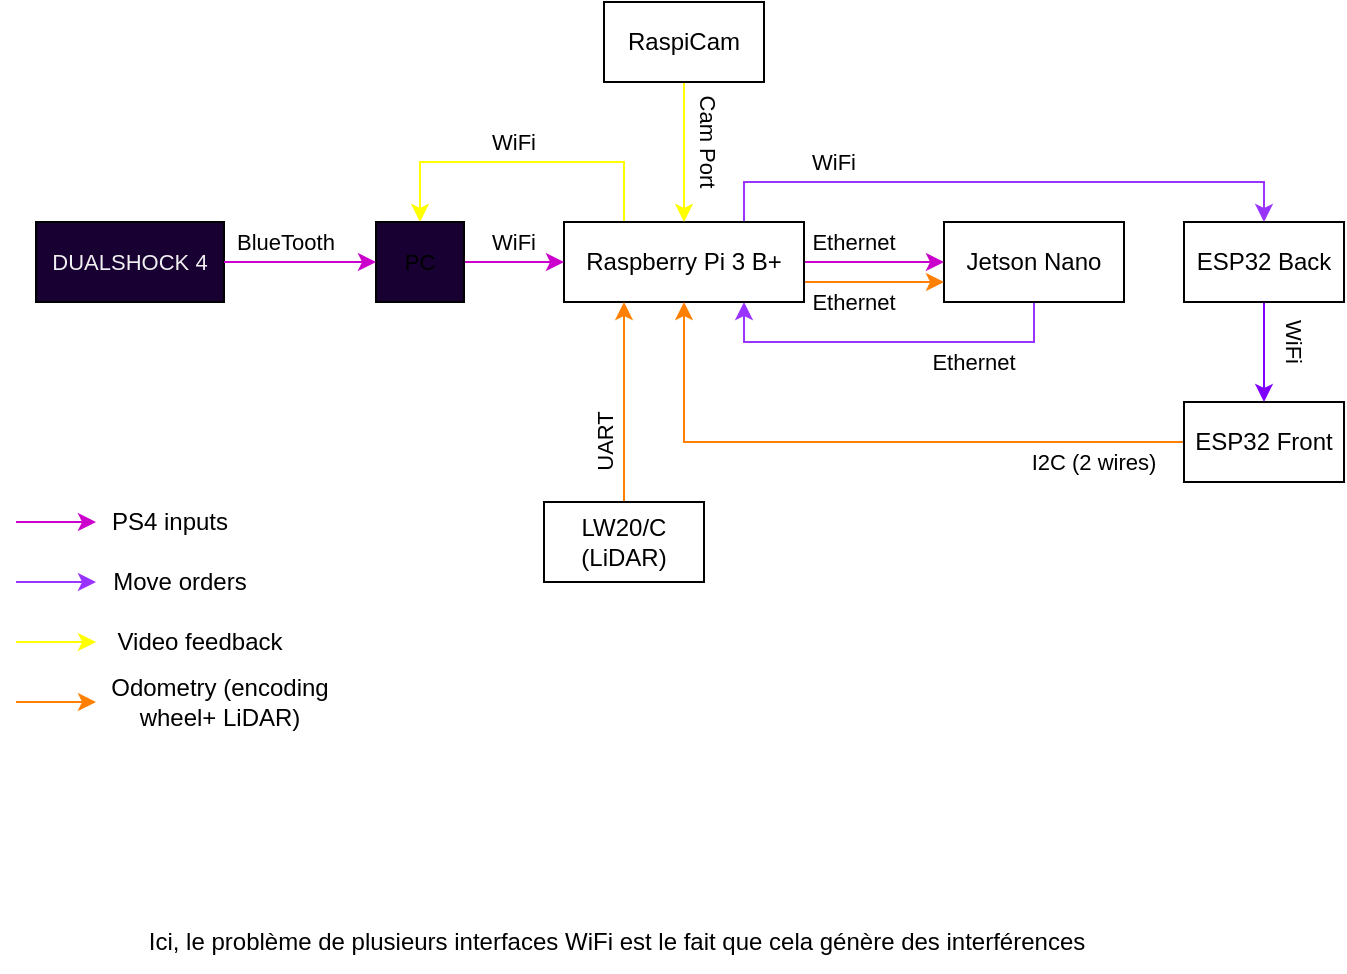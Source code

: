 <mxfile version="21.1.2" type="device" pages="7">
  <diagram id="_U_nroDNSBHEW84IL2C7" name="Information Flux">
    <mxGraphModel dx="984" dy="719" grid="1" gridSize="10" guides="1" tooltips="1" connect="1" arrows="1" fold="1" page="1" pageScale="1" pageWidth="827" pageHeight="1169" math="0" shadow="0">
      <root>
        <mxCell id="0" />
        <mxCell id="1" parent="0" />
        <mxCell id="ivuo7_GxfYKYGDKOhkR3-41" style="edgeStyle=orthogonalEdgeStyle;rounded=0;orthogonalLoop=1;jettySize=auto;html=1;exitX=0.5;exitY=1;exitDx=0;exitDy=0;entryX=0.75;entryY=1;entryDx=0;entryDy=0;fontSize=11;startArrow=none;startFill=0;strokeColor=#9933FF;" parent="1" source="ivuo7_GxfYKYGDKOhkR3-1" target="ivuo7_GxfYKYGDKOhkR3-2" edge="1">
          <mxGeometry relative="1" as="geometry" />
        </mxCell>
        <mxCell id="ivuo7_GxfYKYGDKOhkR3-1" value="Jetson Nano" style="rounded=0;whiteSpace=wrap;html=1;" parent="1" vertex="1">
          <mxGeometry x="544" y="120" width="90" height="40" as="geometry" />
        </mxCell>
        <mxCell id="ivuo7_GxfYKYGDKOhkR3-9" style="edgeStyle=orthogonalEdgeStyle;rounded=0;orthogonalLoop=1;jettySize=auto;html=1;exitX=1;exitY=0.5;exitDx=0;exitDy=0;entryX=0;entryY=0.5;entryDx=0;entryDy=0;strokeColor=#CC00CC;startArrow=none;startFill=0;" parent="1" source="ivuo7_GxfYKYGDKOhkR3-2" target="ivuo7_GxfYKYGDKOhkR3-1" edge="1">
          <mxGeometry relative="1" as="geometry" />
        </mxCell>
        <mxCell id="ivuo7_GxfYKYGDKOhkR3-43" style="edgeStyle=orthogonalEdgeStyle;rounded=0;orthogonalLoop=1;jettySize=auto;html=1;exitX=0.75;exitY=0;exitDx=0;exitDy=0;entryX=0.5;entryY=0;entryDx=0;entryDy=0;fontSize=11;startArrow=none;startFill=0;strokeColor=#9933FF;" parent="1" source="ivuo7_GxfYKYGDKOhkR3-2" target="ivuo7_GxfYKYGDKOhkR3-5" edge="1">
          <mxGeometry relative="1" as="geometry" />
        </mxCell>
        <mxCell id="ivuo7_GxfYKYGDKOhkR3-51" style="edgeStyle=orthogonalEdgeStyle;rounded=0;orthogonalLoop=1;jettySize=auto;html=1;exitX=1;exitY=0.75;exitDx=0;exitDy=0;entryX=0;entryY=0.75;entryDx=0;entryDy=0;fontSize=11;startArrow=none;startFill=0;strokeColor=#FF8000;strokeWidth=1;" parent="1" source="ivuo7_GxfYKYGDKOhkR3-2" target="ivuo7_GxfYKYGDKOhkR3-1" edge="1">
          <mxGeometry relative="1" as="geometry" />
        </mxCell>
        <mxCell id="wpgIkEq7gXNSaWtnmiqh-5" style="edgeStyle=orthogonalEdgeStyle;rounded=0;orthogonalLoop=1;jettySize=auto;html=1;exitX=0.25;exitY=0;exitDx=0;exitDy=0;entryX=0.5;entryY=0;entryDx=0;entryDy=0;strokeColor=#FFFF00;" parent="1" source="ivuo7_GxfYKYGDKOhkR3-2" target="ivuo7_GxfYKYGDKOhkR3-4" edge="1">
          <mxGeometry relative="1" as="geometry">
            <Array as="points">
              <mxPoint x="384" y="90" />
              <mxPoint x="282" y="90" />
            </Array>
          </mxGeometry>
        </mxCell>
        <mxCell id="ivuo7_GxfYKYGDKOhkR3-2" value="Raspberry Pi 3 B+" style="rounded=0;whiteSpace=wrap;html=1;" parent="1" vertex="1">
          <mxGeometry x="354" y="120" width="120" height="40" as="geometry" />
        </mxCell>
        <mxCell id="ivuo7_GxfYKYGDKOhkR3-3" value="&lt;font style=&quot;font-size: 11px&quot;&gt;DUALSHOCK 4&lt;/font&gt;" style="rounded=0;whiteSpace=wrap;html=1;fontSize=11;fontColor=#F0F0F0;fillColor=#190033;" parent="1" vertex="1">
          <mxGeometry x="90" y="120" width="94" height="40" as="geometry" />
        </mxCell>
        <mxCell id="ivuo7_GxfYKYGDKOhkR3-8" style="edgeStyle=orthogonalEdgeStyle;rounded=0;orthogonalLoop=1;jettySize=auto;html=1;exitX=1;exitY=0.5;exitDx=0;exitDy=0;entryX=0;entryY=0.5;entryDx=0;entryDy=0;fillColor=#6a00ff;strokeColor=#CC00CC;" parent="1" source="ivuo7_GxfYKYGDKOhkR3-4" target="ivuo7_GxfYKYGDKOhkR3-2" edge="1">
          <mxGeometry relative="1" as="geometry" />
        </mxCell>
        <mxCell id="ivuo7_GxfYKYGDKOhkR3-4" value="&lt;font style=&quot;font-size: 11px&quot;&gt;PC&lt;/font&gt;" style="rounded=0;whiteSpace=wrap;html=1;fontSize=11;fillColor=#190033;" parent="1" vertex="1">
          <mxGeometry x="260" y="120" width="44" height="40" as="geometry" />
        </mxCell>
        <mxCell id="ivuo7_GxfYKYGDKOhkR3-47" style="edgeStyle=orthogonalEdgeStyle;rounded=0;orthogonalLoop=1;jettySize=auto;html=1;exitX=0.5;exitY=1;exitDx=0;exitDy=0;entryX=0.5;entryY=0;entryDx=0;entryDy=0;fontSize=11;startArrow=none;startFill=0;strokeColor=#7F00FF;" parent="1" source="ivuo7_GxfYKYGDKOhkR3-5" target="ivuo7_GxfYKYGDKOhkR3-6" edge="1">
          <mxGeometry relative="1" as="geometry" />
        </mxCell>
        <mxCell id="ivuo7_GxfYKYGDKOhkR3-5" value="ESP32 Back" style="rounded=0;whiteSpace=wrap;html=1;" parent="1" vertex="1">
          <mxGeometry x="664" y="120" width="80" height="40" as="geometry" />
        </mxCell>
        <mxCell id="ivuo7_GxfYKYGDKOhkR3-48" style="edgeStyle=orthogonalEdgeStyle;rounded=0;orthogonalLoop=1;jettySize=auto;html=1;exitX=0;exitY=0.5;exitDx=0;exitDy=0;entryX=0.5;entryY=1;entryDx=0;entryDy=0;fontSize=11;startArrow=none;startFill=0;strokeColor=#FF8000;strokeWidth=1;fillColor=#0050ef;" parent="1" source="ivuo7_GxfYKYGDKOhkR3-6" target="ivuo7_GxfYKYGDKOhkR3-2" edge="1">
          <mxGeometry relative="1" as="geometry" />
        </mxCell>
        <mxCell id="ivuo7_GxfYKYGDKOhkR3-6" value="ESP32 Front" style="rounded=0;whiteSpace=wrap;html=1;" parent="1" vertex="1">
          <mxGeometry x="664" y="210" width="80" height="40" as="geometry" />
        </mxCell>
        <mxCell id="ivuo7_GxfYKYGDKOhkR3-7" value="" style="endArrow=classic;html=1;rounded=0;exitX=1;exitY=0.5;exitDx=0;exitDy=0;entryX=0;entryY=0.5;entryDx=0;entryDy=0;fillColor=#6a00ff;strokeColor=#CC00CC;" parent="1" source="ivuo7_GxfYKYGDKOhkR3-3" target="ivuo7_GxfYKYGDKOhkR3-4" edge="1">
          <mxGeometry width="50" height="50" relative="1" as="geometry">
            <mxPoint x="164" y="230" as="sourcePoint" />
            <mxPoint x="214" y="180" as="targetPoint" />
          </mxGeometry>
        </mxCell>
        <mxCell id="ivuo7_GxfYKYGDKOhkR3-11" value="&lt;font style=&quot;font-size: 11px&quot;&gt;BlueTooth&lt;/font&gt;" style="text;html=1;strokeColor=none;fillColor=none;align=center;verticalAlign=middle;whiteSpace=wrap;rounded=0;" parent="1" vertex="1">
          <mxGeometry x="190" y="120" width="50" height="20" as="geometry" />
        </mxCell>
        <mxCell id="ivuo7_GxfYKYGDKOhkR3-12" value="&lt;font style=&quot;font-size: 11px&quot;&gt;WiFi&lt;/font&gt;" style="text;html=1;strokeColor=none;fillColor=none;align=center;verticalAlign=middle;whiteSpace=wrap;rounded=0;" parent="1" vertex="1">
          <mxGeometry x="314" y="120" width="30" height="20" as="geometry" />
        </mxCell>
        <mxCell id="ivuo7_GxfYKYGDKOhkR3-14" value="&lt;span style=&quot;font-size: 11px&quot;&gt;Ethernet&lt;/span&gt;" style="text;html=1;strokeColor=none;fillColor=none;align=center;verticalAlign=middle;whiteSpace=wrap;rounded=0;" parent="1" vertex="1">
          <mxGeometry x="474" y="120" width="50" height="20" as="geometry" />
        </mxCell>
        <mxCell id="ivuo7_GxfYKYGDKOhkR3-42" value="&lt;span style=&quot;font-size: 11px&quot;&gt;Ethernet&lt;/span&gt;" style="text;html=1;strokeColor=none;fillColor=none;align=center;verticalAlign=middle;whiteSpace=wrap;rounded=0;" parent="1" vertex="1">
          <mxGeometry x="534" y="180" width="50" height="20" as="geometry" />
        </mxCell>
        <mxCell id="ivuo7_GxfYKYGDKOhkR3-44" value="&lt;font style=&quot;font-size: 11px&quot;&gt;WiFi&lt;/font&gt;" style="text;html=1;strokeColor=none;fillColor=none;align=center;verticalAlign=middle;whiteSpace=wrap;rounded=0;" parent="1" vertex="1">
          <mxGeometry x="474" y="80" width="30" height="20" as="geometry" />
        </mxCell>
        <mxCell id="ivuo7_GxfYKYGDKOhkR3-49" value="&lt;span style=&quot;font-size: 11px&quot;&gt;I2C (2 wires)&lt;/span&gt;" style="text;html=1;strokeColor=none;fillColor=none;align=center;verticalAlign=middle;whiteSpace=wrap;rounded=0;" parent="1" vertex="1">
          <mxGeometry x="584" y="230" width="70" height="20" as="geometry" />
        </mxCell>
        <mxCell id="ivuo7_GxfYKYGDKOhkR3-50" value="&lt;font style=&quot;font-size: 11px&quot;&gt;WiFi&lt;/font&gt;" style="text;html=1;strokeColor=none;fillColor=none;align=center;verticalAlign=middle;whiteSpace=wrap;rounded=0;rotation=90;" parent="1" vertex="1">
          <mxGeometry x="704" y="170" width="30" height="20" as="geometry" />
        </mxCell>
        <mxCell id="ivuo7_GxfYKYGDKOhkR3-52" value="&lt;span style=&quot;font-size: 11px&quot;&gt;Ethernet&lt;/span&gt;" style="text;html=1;strokeColor=none;fillColor=none;align=center;verticalAlign=middle;whiteSpace=wrap;rounded=0;" parent="1" vertex="1">
          <mxGeometry x="474" y="150" width="50" height="20" as="geometry" />
        </mxCell>
        <mxCell id="B4Eo3udZqmETRjLGkaYc-1" value="" style="endArrow=classic;html=1;rounded=0;exitX=1;exitY=0.5;exitDx=0;exitDy=0;fillColor=#6a00ff;strokeColor=#CC00CC;" parent="1" edge="1">
          <mxGeometry width="50" height="50" relative="1" as="geometry">
            <mxPoint x="80" y="270" as="sourcePoint" />
            <mxPoint x="120" y="270" as="targetPoint" />
          </mxGeometry>
        </mxCell>
        <mxCell id="B4Eo3udZqmETRjLGkaYc-2" value="" style="endArrow=classic;html=1;rounded=0;exitX=1;exitY=0.5;exitDx=0;exitDy=0;fillColor=#6a00ff;strokeColor=#9933FF;" parent="1" edge="1">
          <mxGeometry width="50" height="50" relative="1" as="geometry">
            <mxPoint x="80" y="300" as="sourcePoint" />
            <mxPoint x="120" y="300" as="targetPoint" />
          </mxGeometry>
        </mxCell>
        <mxCell id="B4Eo3udZqmETRjLGkaYc-4" value="PS4 inputs" style="text;html=1;strokeColor=none;fillColor=none;align=center;verticalAlign=middle;whiteSpace=wrap;rounded=0;" parent="1" vertex="1">
          <mxGeometry x="124" y="260" width="66" height="20" as="geometry" />
        </mxCell>
        <mxCell id="B4Eo3udZqmETRjLGkaYc-5" value="Move orders" style="text;html=1;strokeColor=none;fillColor=none;align=center;verticalAlign=middle;whiteSpace=wrap;rounded=0;" parent="1" vertex="1">
          <mxGeometry x="124" y="290" width="76" height="20" as="geometry" />
        </mxCell>
        <mxCell id="B4Eo3udZqmETRjLGkaYc-6" value="" style="endArrow=classic;html=1;rounded=0;exitX=1;exitY=0.5;exitDx=0;exitDy=0;fillColor=#6a00ff;strokeColor=#FFFF00;" parent="1" edge="1">
          <mxGeometry width="50" height="50" relative="1" as="geometry">
            <mxPoint x="80" y="330" as="sourcePoint" />
            <mxPoint x="120" y="330" as="targetPoint" />
          </mxGeometry>
        </mxCell>
        <mxCell id="B4Eo3udZqmETRjLGkaYc-7" value="Odometry (encoding wheel+ LiDAR)" style="text;html=1;strokeColor=none;fillColor=none;align=center;verticalAlign=middle;whiteSpace=wrap;rounded=0;" parent="1" vertex="1">
          <mxGeometry x="124" y="350" width="116" height="20" as="geometry" />
        </mxCell>
        <mxCell id="wpgIkEq7gXNSaWtnmiqh-2" style="edgeStyle=orthogonalEdgeStyle;rounded=0;orthogonalLoop=1;jettySize=auto;html=1;exitX=0.5;exitY=1;exitDx=0;exitDy=0;entryX=0.5;entryY=0;entryDx=0;entryDy=0;strokeColor=#FFFF00;" parent="1" source="B4Eo3udZqmETRjLGkaYc-8" target="ivuo7_GxfYKYGDKOhkR3-2" edge="1">
          <mxGeometry relative="1" as="geometry" />
        </mxCell>
        <mxCell id="B4Eo3udZqmETRjLGkaYc-8" value="RaspiCam" style="rounded=0;whiteSpace=wrap;html=1;" parent="1" vertex="1">
          <mxGeometry x="374" y="10" width="80" height="40" as="geometry" />
        </mxCell>
        <mxCell id="wpgIkEq7gXNSaWtnmiqh-4" style="edgeStyle=orthogonalEdgeStyle;rounded=0;orthogonalLoop=1;jettySize=auto;html=1;exitX=0.5;exitY=0;exitDx=0;exitDy=0;entryX=0.25;entryY=1;entryDx=0;entryDy=0;strokeColor=#FF8000;" parent="1" source="wpgIkEq7gXNSaWtnmiqh-3" target="ivuo7_GxfYKYGDKOhkR3-2" edge="1">
          <mxGeometry relative="1" as="geometry" />
        </mxCell>
        <mxCell id="wpgIkEq7gXNSaWtnmiqh-3" value="LW20/C (LiDAR)" style="rounded=0;whiteSpace=wrap;html=1;" parent="1" vertex="1">
          <mxGeometry x="344" y="260" width="80" height="40" as="geometry" />
        </mxCell>
        <mxCell id="wpgIkEq7gXNSaWtnmiqh-6" value="&lt;font style=&quot;font-size: 11px&quot;&gt;WiFi&lt;/font&gt;" style="text;html=1;strokeColor=none;fillColor=none;align=center;verticalAlign=middle;whiteSpace=wrap;rounded=0;" parent="1" vertex="1">
          <mxGeometry x="314" y="70" width="30" height="20" as="geometry" />
        </mxCell>
        <mxCell id="wpgIkEq7gXNSaWtnmiqh-8" value="&lt;font style=&quot;font-size: 11px&quot;&gt;UART&lt;/font&gt;" style="text;html=1;strokeColor=none;fillColor=none;align=center;verticalAlign=middle;whiteSpace=wrap;rounded=0;rotation=-90;" parent="1" vertex="1">
          <mxGeometry x="356.5" y="222.5" width="36" height="15" as="geometry" />
        </mxCell>
        <mxCell id="wpgIkEq7gXNSaWtnmiqh-9" value="&lt;font style=&quot;font-size: 11px&quot;&gt;Cam Port&lt;br&gt;&lt;/font&gt;" style="text;html=1;strokeColor=none;fillColor=none;align=center;verticalAlign=middle;whiteSpace=wrap;rounded=0;rotation=90;" parent="1" vertex="1">
          <mxGeometry x="398" y="70" width="56" height="20" as="geometry" />
        </mxCell>
        <mxCell id="wpgIkEq7gXNSaWtnmiqh-11" value="" style="endArrow=classic;html=1;rounded=0;exitX=1;exitY=0.5;exitDx=0;exitDy=0;fillColor=#6a00ff;strokeColor=#FF8000;" parent="1" edge="1">
          <mxGeometry width="50" height="50" relative="1" as="geometry">
            <mxPoint x="80" y="360" as="sourcePoint" />
            <mxPoint x="120" y="360" as="targetPoint" />
          </mxGeometry>
        </mxCell>
        <mxCell id="wpgIkEq7gXNSaWtnmiqh-12" value="Video feedback" style="text;html=1;strokeColor=none;fillColor=none;align=center;verticalAlign=middle;whiteSpace=wrap;rounded=0;" parent="1" vertex="1">
          <mxGeometry x="124" y="320" width="96" height="20" as="geometry" />
        </mxCell>
        <mxCell id="_73sbrfR2RFtxy8_2Lvr-1" value="Ici, le problème de plusieurs interfaces WiFi est le fait que cela génère des interférences" style="text;html=1;align=center;verticalAlign=middle;resizable=0;points=[];autosize=1;strokeColor=none;fillColor=none;" parent="1" vertex="1">
          <mxGeometry x="135" y="465" width="490" height="30" as="geometry" />
        </mxCell>
      </root>
    </mxGraphModel>
  </diagram>
  <diagram name="Info Flux 2" id="tlJ29MOeyAeSg5A7NPDu">
    <mxGraphModel dx="984" dy="747" grid="1" gridSize="10" guides="1" tooltips="1" connect="1" arrows="1" fold="1" page="1" pageScale="1" pageWidth="827" pageHeight="1169" math="0" shadow="0">
      <root>
        <mxCell id="PkrCJLOyWz4gt9OvDnAF-0" />
        <mxCell id="PkrCJLOyWz4gt9OvDnAF-1" parent="PkrCJLOyWz4gt9OvDnAF-0" />
        <mxCell id="PkrCJLOyWz4gt9OvDnAF-5" style="edgeStyle=orthogonalEdgeStyle;rounded=0;orthogonalLoop=1;jettySize=auto;html=1;exitX=0.75;exitY=0;exitDx=0;exitDy=0;entryX=0.5;entryY=0;entryDx=0;entryDy=0;fontSize=11;startArrow=none;startFill=0;strokeColor=#9933FF;" parent="PkrCJLOyWz4gt9OvDnAF-1" source="PkrCJLOyWz4gt9OvDnAF-8" target="PkrCJLOyWz4gt9OvDnAF-13" edge="1">
          <mxGeometry relative="1" as="geometry" />
        </mxCell>
        <mxCell id="PkrCJLOyWz4gt9OvDnAF-7" style="edgeStyle=orthogonalEdgeStyle;rounded=0;orthogonalLoop=1;jettySize=auto;html=1;exitX=0.25;exitY=0;exitDx=0;exitDy=0;entryX=0.5;entryY=0;entryDx=0;entryDy=0;strokeColor=#FFFF00;" parent="PkrCJLOyWz4gt9OvDnAF-1" source="PkrCJLOyWz4gt9OvDnAF-8" target="PkrCJLOyWz4gt9OvDnAF-11" edge="1">
          <mxGeometry relative="1" as="geometry">
            <Array as="points">
              <mxPoint x="384" y="90" />
              <mxPoint x="282" y="90" />
            </Array>
          </mxGeometry>
        </mxCell>
        <mxCell id="PkrCJLOyWz4gt9OvDnAF-8" value="Raspberry Pi (3 B+ / 4)" style="rounded=0;whiteSpace=wrap;html=1;" parent="PkrCJLOyWz4gt9OvDnAF-1" vertex="1">
          <mxGeometry x="354" y="120" width="136" height="40" as="geometry" />
        </mxCell>
        <mxCell id="PkrCJLOyWz4gt9OvDnAF-9" value="&lt;font style=&quot;font-size: 11px&quot;&gt;DUALSHOCK 4&lt;/font&gt;" style="rounded=0;whiteSpace=wrap;html=1;fontSize=11;fontColor=#F0F0F0;fillColor=#190033;" parent="PkrCJLOyWz4gt9OvDnAF-1" vertex="1">
          <mxGeometry x="90" y="120" width="94" height="40" as="geometry" />
        </mxCell>
        <mxCell id="PkrCJLOyWz4gt9OvDnAF-10" style="edgeStyle=orthogonalEdgeStyle;rounded=0;orthogonalLoop=1;jettySize=auto;html=1;exitX=1;exitY=0.5;exitDx=0;exitDy=0;entryX=0;entryY=0.5;entryDx=0;entryDy=0;fillColor=#6a00ff;strokeColor=#CC00CC;" parent="PkrCJLOyWz4gt9OvDnAF-1" source="PkrCJLOyWz4gt9OvDnAF-11" target="PkrCJLOyWz4gt9OvDnAF-8" edge="1">
          <mxGeometry relative="1" as="geometry" />
        </mxCell>
        <mxCell id="PkrCJLOyWz4gt9OvDnAF-11" value="&lt;font style=&quot;font-size: 11px&quot;&gt;PC&lt;/font&gt;" style="rounded=0;whiteSpace=wrap;html=1;fontSize=11;fillColor=#190033;" parent="PkrCJLOyWz4gt9OvDnAF-1" vertex="1">
          <mxGeometry x="260" y="120" width="44" height="40" as="geometry" />
        </mxCell>
        <mxCell id="PkrCJLOyWz4gt9OvDnAF-13" value="ESP32 Back" style="rounded=0;whiteSpace=wrap;html=1;" parent="PkrCJLOyWz4gt9OvDnAF-1" vertex="1">
          <mxGeometry x="664" y="120" width="80" height="40" as="geometry" />
        </mxCell>
        <mxCell id="PkrCJLOyWz4gt9OvDnAF-14" style="edgeStyle=orthogonalEdgeStyle;rounded=0;orthogonalLoop=1;jettySize=auto;html=1;exitX=0;exitY=0.5;exitDx=0;exitDy=0;entryX=0.5;entryY=1;entryDx=0;entryDy=0;fontSize=11;startArrow=none;startFill=0;strokeColor=#FF8000;strokeWidth=1;fillColor=#0050ef;" parent="PkrCJLOyWz4gt9OvDnAF-1" source="PkrCJLOyWz4gt9OvDnAF-15" target="PkrCJLOyWz4gt9OvDnAF-8" edge="1">
          <mxGeometry relative="1" as="geometry" />
        </mxCell>
        <mxCell id="PkrCJLOyWz4gt9OvDnAF-15" value="ESP32 Front" style="rounded=0;whiteSpace=wrap;html=1;" parent="PkrCJLOyWz4gt9OvDnAF-1" vertex="1">
          <mxGeometry x="664" y="210" width="80" height="40" as="geometry" />
        </mxCell>
        <mxCell id="PkrCJLOyWz4gt9OvDnAF-16" value="" style="endArrow=classic;html=1;rounded=0;exitX=1;exitY=0.5;exitDx=0;exitDy=0;entryX=0;entryY=0.5;entryDx=0;entryDy=0;fillColor=#6a00ff;strokeColor=#CC00CC;" parent="PkrCJLOyWz4gt9OvDnAF-1" source="PkrCJLOyWz4gt9OvDnAF-9" target="PkrCJLOyWz4gt9OvDnAF-11" edge="1">
          <mxGeometry width="50" height="50" relative="1" as="geometry">
            <mxPoint x="164" y="230" as="sourcePoint" />
            <mxPoint x="214" y="180" as="targetPoint" />
          </mxGeometry>
        </mxCell>
        <mxCell id="PkrCJLOyWz4gt9OvDnAF-17" value="&lt;font style=&quot;font-size: 11px&quot;&gt;BlueTooth&lt;/font&gt;" style="text;html=1;strokeColor=none;fillColor=none;align=center;verticalAlign=middle;whiteSpace=wrap;rounded=0;" parent="PkrCJLOyWz4gt9OvDnAF-1" vertex="1">
          <mxGeometry x="190" y="120" width="50" height="20" as="geometry" />
        </mxCell>
        <mxCell id="PkrCJLOyWz4gt9OvDnAF-18" value="&lt;font style=&quot;font-size: 11px&quot;&gt;WiFi&lt;/font&gt;" style="text;html=1;strokeColor=none;fillColor=none;align=center;verticalAlign=middle;whiteSpace=wrap;rounded=0;" parent="PkrCJLOyWz4gt9OvDnAF-1" vertex="1">
          <mxGeometry x="314" y="120" width="30" height="20" as="geometry" />
        </mxCell>
        <mxCell id="PkrCJLOyWz4gt9OvDnAF-21" value="I2C" style="text;html=1;strokeColor=none;fillColor=none;align=center;verticalAlign=middle;whiteSpace=wrap;rounded=0;" parent="PkrCJLOyWz4gt9OvDnAF-1" vertex="1">
          <mxGeometry x="474" y="80" width="30" height="20" as="geometry" />
        </mxCell>
        <mxCell id="PkrCJLOyWz4gt9OvDnAF-22" value="&lt;span style=&quot;font-size: 11px&quot;&gt;I2C&lt;/span&gt;" style="text;html=1;strokeColor=none;fillColor=none;align=center;verticalAlign=middle;whiteSpace=wrap;rounded=0;" parent="PkrCJLOyWz4gt9OvDnAF-1" vertex="1">
          <mxGeometry x="584" y="230" width="70" height="20" as="geometry" />
        </mxCell>
        <mxCell id="PkrCJLOyWz4gt9OvDnAF-25" value="" style="endArrow=classic;html=1;rounded=0;exitX=1;exitY=0.5;exitDx=0;exitDy=0;fillColor=#6a00ff;strokeColor=#CC00CC;" parent="PkrCJLOyWz4gt9OvDnAF-1" edge="1">
          <mxGeometry width="50" height="50" relative="1" as="geometry">
            <mxPoint x="80" y="270" as="sourcePoint" />
            <mxPoint x="120" y="270" as="targetPoint" />
          </mxGeometry>
        </mxCell>
        <mxCell id="PkrCJLOyWz4gt9OvDnAF-26" value="" style="endArrow=classic;html=1;rounded=0;exitX=1;exitY=0.5;exitDx=0;exitDy=0;fillColor=#6a00ff;strokeColor=#9933FF;" parent="PkrCJLOyWz4gt9OvDnAF-1" edge="1">
          <mxGeometry width="50" height="50" relative="1" as="geometry">
            <mxPoint x="80" y="300" as="sourcePoint" />
            <mxPoint x="120" y="300" as="targetPoint" />
          </mxGeometry>
        </mxCell>
        <mxCell id="PkrCJLOyWz4gt9OvDnAF-27" value="PS4 inputs" style="text;html=1;strokeColor=none;fillColor=none;align=center;verticalAlign=middle;whiteSpace=wrap;rounded=0;" parent="PkrCJLOyWz4gt9OvDnAF-1" vertex="1">
          <mxGeometry x="124" y="260" width="66" height="20" as="geometry" />
        </mxCell>
        <mxCell id="PkrCJLOyWz4gt9OvDnAF-28" value="Move orders" style="text;html=1;strokeColor=none;fillColor=none;align=center;verticalAlign=middle;whiteSpace=wrap;rounded=0;" parent="PkrCJLOyWz4gt9OvDnAF-1" vertex="1">
          <mxGeometry x="124" y="290" width="76" height="20" as="geometry" />
        </mxCell>
        <mxCell id="PkrCJLOyWz4gt9OvDnAF-29" value="" style="endArrow=classic;html=1;rounded=0;exitX=1;exitY=0.5;exitDx=0;exitDy=0;fillColor=#6a00ff;strokeColor=#FFFF00;" parent="PkrCJLOyWz4gt9OvDnAF-1" edge="1">
          <mxGeometry width="50" height="50" relative="1" as="geometry">
            <mxPoint x="80" y="330" as="sourcePoint" />
            <mxPoint x="120" y="330" as="targetPoint" />
          </mxGeometry>
        </mxCell>
        <mxCell id="PkrCJLOyWz4gt9OvDnAF-30" value="Odometry (encoding wheel+ LiDAR)" style="text;html=1;strokeColor=none;fillColor=none;align=center;verticalAlign=middle;whiteSpace=wrap;rounded=0;" parent="PkrCJLOyWz4gt9OvDnAF-1" vertex="1">
          <mxGeometry x="124" y="350" width="116" height="20" as="geometry" />
        </mxCell>
        <mxCell id="PkrCJLOyWz4gt9OvDnAF-31" style="edgeStyle=orthogonalEdgeStyle;rounded=0;orthogonalLoop=1;jettySize=auto;html=1;exitX=0.5;exitY=1;exitDx=0;exitDy=0;entryX=0.5;entryY=0;entryDx=0;entryDy=0;strokeColor=#FFFF00;" parent="PkrCJLOyWz4gt9OvDnAF-1" source="PkrCJLOyWz4gt9OvDnAF-32" target="PkrCJLOyWz4gt9OvDnAF-8" edge="1">
          <mxGeometry relative="1" as="geometry" />
        </mxCell>
        <mxCell id="PkrCJLOyWz4gt9OvDnAF-32" value="RaspiCam" style="rounded=0;whiteSpace=wrap;html=1;" parent="PkrCJLOyWz4gt9OvDnAF-1" vertex="1">
          <mxGeometry x="382" y="10" width="80" height="40" as="geometry" />
        </mxCell>
        <mxCell id="PkrCJLOyWz4gt9OvDnAF-33" style="edgeStyle=orthogonalEdgeStyle;rounded=0;orthogonalLoop=1;jettySize=auto;html=1;exitX=0.5;exitY=0;exitDx=0;exitDy=0;entryX=0.25;entryY=1;entryDx=0;entryDy=0;strokeColor=#FF8000;" parent="PkrCJLOyWz4gt9OvDnAF-1" source="PkrCJLOyWz4gt9OvDnAF-34" target="PkrCJLOyWz4gt9OvDnAF-8" edge="1">
          <mxGeometry relative="1" as="geometry">
            <Array as="points">
              <mxPoint x="388" y="260" />
            </Array>
          </mxGeometry>
        </mxCell>
        <mxCell id="PkrCJLOyWz4gt9OvDnAF-34" value="LW20/C (LiDAR)" style="rounded=0;whiteSpace=wrap;html=1;" parent="PkrCJLOyWz4gt9OvDnAF-1" vertex="1">
          <mxGeometry x="354" y="260" width="80" height="40" as="geometry" />
        </mxCell>
        <mxCell id="PkrCJLOyWz4gt9OvDnAF-35" value="&lt;font style=&quot;font-size: 11px&quot;&gt;WiFi&lt;/font&gt;" style="text;html=1;strokeColor=none;fillColor=none;align=center;verticalAlign=middle;whiteSpace=wrap;rounded=0;" parent="PkrCJLOyWz4gt9OvDnAF-1" vertex="1">
          <mxGeometry x="314" y="70" width="30" height="20" as="geometry" />
        </mxCell>
        <mxCell id="PkrCJLOyWz4gt9OvDnAF-36" value="&lt;font style=&quot;font-size: 11px&quot;&gt;UART&lt;/font&gt;" style="text;html=1;strokeColor=none;fillColor=none;align=center;verticalAlign=middle;whiteSpace=wrap;rounded=0;rotation=-90;" parent="PkrCJLOyWz4gt9OvDnAF-1" vertex="1">
          <mxGeometry x="356.5" y="222.5" width="36" height="15" as="geometry" />
        </mxCell>
        <mxCell id="PkrCJLOyWz4gt9OvDnAF-37" value="&lt;font style=&quot;font-size: 11px&quot;&gt;Cam Port&lt;br&gt;&lt;/font&gt;" style="text;html=1;strokeColor=none;fillColor=none;align=center;verticalAlign=middle;whiteSpace=wrap;rounded=0;rotation=90;" parent="PkrCJLOyWz4gt9OvDnAF-1" vertex="1">
          <mxGeometry x="398" y="70" width="56" height="20" as="geometry" />
        </mxCell>
        <mxCell id="PkrCJLOyWz4gt9OvDnAF-38" value="" style="endArrow=classic;html=1;rounded=0;exitX=1;exitY=0.5;exitDx=0;exitDy=0;fillColor=#6a00ff;strokeColor=#FF8000;" parent="PkrCJLOyWz4gt9OvDnAF-1" edge="1">
          <mxGeometry width="50" height="50" relative="1" as="geometry">
            <mxPoint x="80" y="360" as="sourcePoint" />
            <mxPoint x="120" y="360" as="targetPoint" />
          </mxGeometry>
        </mxCell>
        <mxCell id="PkrCJLOyWz4gt9OvDnAF-39" value="Video feedback" style="text;html=1;strokeColor=none;fillColor=none;align=center;verticalAlign=middle;whiteSpace=wrap;rounded=0;" parent="PkrCJLOyWz4gt9OvDnAF-1" vertex="1">
          <mxGeometry x="124" y="320" width="96" height="20" as="geometry" />
        </mxCell>
        <mxCell id="PkrCJLOyWz4gt9OvDnAF-40" value="Ici, le problème de plusieurs interfaces WiFi est le fait que cela génère des interférences" style="text;html=1;align=center;verticalAlign=middle;resizable=0;points=[];autosize=1;strokeColor=none;fillColor=none;" parent="PkrCJLOyWz4gt9OvDnAF-1" vertex="1">
          <mxGeometry x="135" y="465" width="490" height="30" as="geometry" />
        </mxCell>
        <mxCell id="QDRlh8L4m7ettu_ZdRI--0" value="" style="endArrow=classic;html=1;rounded=0;entryX=0.5;entryY=0;entryDx=0;entryDy=0;fillColor=#6a00ff;strokeColor=#9933FF;" parent="PkrCJLOyWz4gt9OvDnAF-1" target="PkrCJLOyWz4gt9OvDnAF-15" edge="1">
          <mxGeometry width="50" height="50" relative="1" as="geometry">
            <mxPoint x="560" y="100" as="sourcePoint" />
            <mxPoint x="630" y="220" as="targetPoint" />
            <Array as="points">
              <mxPoint x="560" y="180" />
              <mxPoint x="704" y="180" />
            </Array>
          </mxGeometry>
        </mxCell>
      </root>
    </mxGraphModel>
  </diagram>
  <diagram id="eiVE7nmRUaXh3oZUbuGd" name="Itération 1">
    <mxGraphModel dx="1230" dy="934" grid="1" gridSize="10" guides="1" tooltips="1" connect="1" arrows="1" fold="1" page="1" pageScale="1" pageWidth="827" pageHeight="1169" math="0" shadow="0">
      <root>
        <mxCell id="0" />
        <mxCell id="1" parent="0" />
        <mxCell id="8WtqMCCHPkEt0XFhNSsm-4" value="" style="rounded=0;whiteSpace=wrap;html=1;dashed=1;fillColor=none;" parent="1" vertex="1">
          <mxGeometry x="485" y="515" width="360" height="245" as="geometry" />
        </mxCell>
        <mxCell id="8WtqMCCHPkEt0XFhNSsm-22" value="" style="rounded=0;whiteSpace=wrap;html=1;dashed=1;fillColor=none;" parent="1" vertex="1">
          <mxGeometry x="610" y="80" width="535" height="180" as="geometry" />
        </mxCell>
        <mxCell id="8WtqMCCHPkEt0XFhNSsm-1" value="" style="rounded=0;whiteSpace=wrap;html=1;dashed=1;fillColor=none;" parent="1" vertex="1">
          <mxGeometry x="170" y="270" width="270" height="160" as="geometry" />
        </mxCell>
        <mxCell id="i4IOWuwlbH9UK5ae7Tf7-2" value="Jetson Nano" style="rounded=0;whiteSpace=wrap;html=1;" parent="1" vertex="1">
          <mxGeometry x="525" y="290" width="120" height="60" as="geometry" />
        </mxCell>
        <mxCell id="i4IOWuwlbH9UK5ae7Tf7-3" value="" style="endArrow=classic;html=1;rounded=0;entryX=0;entryY=0.5;entryDx=0;entryDy=0;exitX=1;exitY=0.5;exitDx=0;exitDy=0;fillColor=#ffe6cc;strokeColor=#FF00FF;startArrow=classic;startFill=1;endFill=1;" parent="1" source="i4IOWuwlbH9UK5ae7Tf7-4" target="i4IOWuwlbH9UK5ae7Tf7-2" edge="1">
          <mxGeometry width="50" height="50" relative="1" as="geometry">
            <mxPoint x="419" y="320" as="sourcePoint" />
            <mxPoint x="469" y="285" as="targetPoint" />
          </mxGeometry>
        </mxCell>
        <mxCell id="i4IOWuwlbH9UK5ae7Tf7-4" value="Raspberry Pi 3 B+" style="rounded=0;whiteSpace=wrap;html=1;" parent="1" vertex="1">
          <mxGeometry x="299" y="290" width="120" height="60" as="geometry" />
        </mxCell>
        <mxCell id="i4IOWuwlbH9UK5ae7Tf7-5" value="LAN" style="text;html=1;strokeColor=none;fillColor=none;align=center;verticalAlign=middle;whiteSpace=wrap;rounded=0;fontColor=#FF00FF;" parent="1" vertex="1">
          <mxGeometry x="449" y="300" width="60" height="20" as="geometry" />
        </mxCell>
        <mxCell id="i4IOWuwlbH9UK5ae7Tf7-6" value="&lt;font color=&quot;#030303&quot;&gt;Raspberry Pi Cam&lt;/font&gt;" style="rounded=0;whiteSpace=wrap;html=1;fontColor=#F0F0F0;" parent="1" vertex="1">
          <mxGeometry x="185" y="290" width="80" height="60" as="geometry" />
        </mxCell>
        <mxCell id="i4IOWuwlbH9UK5ae7Tf7-7" value="" style="endArrow=classic;html=1;rounded=0;fontColor=#000000;exitX=1;exitY=0.5;exitDx=0;exitDy=0;entryX=0;entryY=0.5;entryDx=0;entryDy=0;strokeWidth=1;startArrow=none;startFill=0;endFill=1;" parent="1" source="i4IOWuwlbH9UK5ae7Tf7-6" target="i4IOWuwlbH9UK5ae7Tf7-4" edge="1">
          <mxGeometry width="50" height="50" relative="1" as="geometry">
            <mxPoint x="335" y="430" as="sourcePoint" />
            <mxPoint x="385" y="380" as="targetPoint" />
          </mxGeometry>
        </mxCell>
        <mxCell id="i4IOWuwlbH9UK5ae7Tf7-8" value="" style="endArrow=classic;dashed=1;html=1;rounded=0;fontColor=#000000;exitX=0.5;exitY=0;exitDx=0;exitDy=0;strokeColor=#FF00FF;dashPattern=1 1;startArrow=classic;startFill=1;endFill=1;" parent="1" source="i4IOWuwlbH9UK5ae7Tf7-4" edge="1">
          <mxGeometry width="50" height="50" relative="1" as="geometry">
            <mxPoint x="355" y="260" as="sourcePoint" />
            <mxPoint x="225" y="200" as="targetPoint" />
            <Array as="points">
              <mxPoint x="359" y="200" />
            </Array>
          </mxGeometry>
        </mxCell>
        <mxCell id="i4IOWuwlbH9UK5ae7Tf7-9" value="&lt;font color=&quot;#030303&quot;&gt;LW 20/C&lt;/font&gt;" style="rounded=0;whiteSpace=wrap;html=1;fontColor=#F0F0F0;" parent="1" vertex="1">
          <mxGeometry x="185" y="380" width="80" height="40" as="geometry" />
        </mxCell>
        <mxCell id="i4IOWuwlbH9UK5ae7Tf7-10" value="" style="endArrow=classic;html=1;rounded=0;fontColor=#000000;exitX=1;exitY=0.5;exitDx=0;exitDy=0;entryX=0.5;entryY=1;entryDx=0;entryDy=0;endFill=1;" parent="1" source="i4IOWuwlbH9UK5ae7Tf7-9" target="i4IOWuwlbH9UK5ae7Tf7-4" edge="1">
          <mxGeometry width="50" height="50" relative="1" as="geometry">
            <mxPoint x="435" y="430" as="sourcePoint" />
            <mxPoint x="355" y="390" as="targetPoint" />
            <Array as="points">
              <mxPoint x="359" y="400" />
            </Array>
          </mxGeometry>
        </mxCell>
        <mxCell id="i4IOWuwlbH9UK5ae7Tf7-12" value="" style="endArrow=none;html=1;rounded=0;fontColor=#000000;strokeColor=#009900;" parent="1" edge="1">
          <mxGeometry width="50" height="50" relative="1" as="geometry">
            <mxPoint x="585" y="540" as="sourcePoint" />
            <mxPoint x="585" y="350" as="targetPoint" />
          </mxGeometry>
        </mxCell>
        <mxCell id="LcjwdrZohfeIodF7cj-j-1" value="" style="endArrow=none;html=1;rounded=0;fontColor=#000000;strokeColor=#00CCCC;" parent="1" edge="1">
          <mxGeometry width="50" height="50" relative="1" as="geometry">
            <mxPoint x="575" y="540" as="sourcePoint" />
            <mxPoint x="575" y="350" as="targetPoint" />
          </mxGeometry>
        </mxCell>
        <mxCell id="LcjwdrZohfeIodF7cj-j-2" value="" style="endArrow=none;html=1;rounded=0;strokeColor=#009900;" parent="1" edge="1">
          <mxGeometry width="50" height="50" relative="1" as="geometry">
            <mxPoint x="585" y="400" as="sourcePoint" />
            <mxPoint x="795" y="400" as="targetPoint" />
          </mxGeometry>
        </mxCell>
        <mxCell id="LcjwdrZohfeIodF7cj-j-3" value="&lt;font color=&quot;#030303&quot;&gt;ESP32 / ESP8266&lt;/font&gt;" style="rounded=0;whiteSpace=wrap;html=1;fontColor=#F0F0F0;" parent="1" vertex="1">
          <mxGeometry x="545" y="540" width="70" height="40" as="geometry" />
        </mxCell>
        <mxCell id="LcjwdrZohfeIodF7cj-j-5" value="&lt;font color=&quot;#030303&quot;&gt;L298N&lt;/font&gt;" style="rounded=0;whiteSpace=wrap;html=1;fontColor=#F0F0F0;" parent="1" vertex="1">
          <mxGeometry x="545" y="620" width="70" height="40" as="geometry" />
        </mxCell>
        <mxCell id="LcjwdrZohfeIodF7cj-j-6" value="" style="endArrow=none;html=1;rounded=0;fontColor=#000000;strokeColor=#000000;entryX=0.168;entryY=1.019;entryDx=0;entryDy=0;entryPerimeter=0;exitX=0;exitY=0;exitDx=0;exitDy=0;" parent="1" source="LcjwdrZohfeIodF7cj-j-15" target="LcjwdrZohfeIodF7cj-j-5" edge="1">
          <mxGeometry width="50" height="50" relative="1" as="geometry">
            <mxPoint x="565" y="720" as="sourcePoint" />
            <mxPoint x="565" y="660" as="targetPoint" />
          </mxGeometry>
        </mxCell>
        <mxCell id="LcjwdrZohfeIodF7cj-j-9" value="" style="endArrow=none;html=1;rounded=0;fontColor=#000000;strokeColor=#9999FF;exitX=0.288;exitY=0.018;exitDx=0;exitDy=0;exitPerimeter=0;endFill=0;startArrow=classic;startFill=1;" parent="1" source="LcjwdrZohfeIodF7cj-j-5" edge="1">
          <mxGeometry width="50" height="50" relative="1" as="geometry">
            <mxPoint x="566" y="621.4" as="sourcePoint" />
            <mxPoint x="565" y="580" as="targetPoint" />
          </mxGeometry>
        </mxCell>
        <mxCell id="LcjwdrZohfeIodF7cj-j-10" value="" style="endArrow=none;html=1;rounded=0;fontColor=#000000;strokeColor=#9999FF;exitX=0.288;exitY=0.018;exitDx=0;exitDy=0;exitPerimeter=0;endFill=0;startArrow=classic;startFill=1;" parent="1" edge="1">
          <mxGeometry width="50" height="50" relative="1" as="geometry">
            <mxPoint x="575.16" y="620.72" as="sourcePoint" />
            <mxPoint x="575" y="580" as="targetPoint" />
          </mxGeometry>
        </mxCell>
        <mxCell id="LcjwdrZohfeIodF7cj-j-11" value="" style="endArrow=none;html=1;rounded=0;fontColor=#000000;strokeColor=#9999FF;exitX=0.288;exitY=0.018;exitDx=0;exitDy=0;exitPerimeter=0;endFill=0;startArrow=classic;startFill=1;" parent="1" edge="1">
          <mxGeometry width="50" height="50" relative="1" as="geometry">
            <mxPoint x="585.05" y="620.72" as="sourcePoint" />
            <mxPoint x="584.89" y="580" as="targetPoint" />
          </mxGeometry>
        </mxCell>
        <mxCell id="LcjwdrZohfeIodF7cj-j-12" value="" style="endArrow=none;html=1;rounded=0;fontColor=#000000;strokeColor=#9999FF;exitX=0.288;exitY=0.018;exitDx=0;exitDy=0;exitPerimeter=0;endFill=0;startArrow=classic;startFill=1;" parent="1" edge="1">
          <mxGeometry width="50" height="50" relative="1" as="geometry">
            <mxPoint x="595.16" y="620.72" as="sourcePoint" />
            <mxPoint x="595" y="580" as="targetPoint" />
          </mxGeometry>
        </mxCell>
        <mxCell id="LcjwdrZohfeIodF7cj-j-13" value="" style="endArrow=classic;html=1;rounded=0;fontColor=#000000;strokeColor=#FF3333;entryX=0;entryY=0.25;entryDx=0;entryDy=0;exitX=0;exitY=0.5;exitDx=0;exitDy=0;" parent="1" source="LcjwdrZohfeIodF7cj-j-3" target="LcjwdrZohfeIodF7cj-j-5" edge="1">
          <mxGeometry width="50" height="50" relative="1" as="geometry">
            <mxPoint x="515" y="630" as="sourcePoint" />
            <mxPoint x="515" y="610" as="targetPoint" />
            <Array as="points">
              <mxPoint x="505" y="560" />
              <mxPoint x="505" y="630" />
            </Array>
          </mxGeometry>
        </mxCell>
        <mxCell id="LcjwdrZohfeIodF7cj-j-15" value="M" style="ellipse;whiteSpace=wrap;html=1;aspect=fixed;fontColor=default;" parent="1" vertex="1">
          <mxGeometry x="555" y="720" width="20" height="20" as="geometry" />
        </mxCell>
        <mxCell id="LcjwdrZohfeIodF7cj-j-17" value="" style="endArrow=none;html=1;rounded=0;fontColor=#000000;strokeColor=#0000FF;exitX=1;exitY=0;exitDx=0;exitDy=0;" parent="1" source="LcjwdrZohfeIodF7cj-j-15" edge="1">
          <mxGeometry width="50" height="50" relative="1" as="geometry">
            <mxPoint x="575" y="720.0" as="sourcePoint" />
            <mxPoint x="575" y="660" as="targetPoint" />
          </mxGeometry>
        </mxCell>
        <mxCell id="LcjwdrZohfeIodF7cj-j-18" value="" style="endArrow=none;html=1;rounded=0;fontColor=#000000;strokeColor=#000000;entryX=0.168;entryY=1.019;entryDx=0;entryDy=0;entryPerimeter=0;exitX=0;exitY=0;exitDx=0;exitDy=0;" parent="1" source="LcjwdrZohfeIodF7cj-j-19" edge="1">
          <mxGeometry width="50" height="50" relative="1" as="geometry">
            <mxPoint x="595" y="720" as="sourcePoint" />
            <mxPoint x="586.76" y="660.76" as="targetPoint" />
          </mxGeometry>
        </mxCell>
        <mxCell id="LcjwdrZohfeIodF7cj-j-19" value="M" style="ellipse;whiteSpace=wrap;html=1;aspect=fixed;fontColor=default;" parent="1" vertex="1">
          <mxGeometry x="585" y="720" width="20" height="20" as="geometry" />
        </mxCell>
        <mxCell id="LcjwdrZohfeIodF7cj-j-20" value="" style="endArrow=none;html=1;rounded=0;fontColor=#000000;strokeColor=#0000FF;exitX=1;exitY=0;exitDx=0;exitDy=0;" parent="1" source="LcjwdrZohfeIodF7cj-j-19" edge="1">
          <mxGeometry width="50" height="50" relative="1" as="geometry">
            <mxPoint x="605" y="720.0" as="sourcePoint" />
            <mxPoint x="605" y="660.0" as="targetPoint" />
          </mxGeometry>
        </mxCell>
        <mxCell id="LcjwdrZohfeIodF7cj-j-21" value="SDA" style="text;html=1;strokeColor=none;fillColor=none;align=center;verticalAlign=middle;whiteSpace=wrap;rounded=0;fontColor=#009900;fontSize=9;rotation=90;" parent="1" vertex="1">
          <mxGeometry x="580" y="370" width="30" height="10" as="geometry" />
        </mxCell>
        <mxCell id="LcjwdrZohfeIodF7cj-j-22" value="SCL" style="text;html=1;strokeColor=none;fillColor=none;align=center;verticalAlign=middle;whiteSpace=wrap;rounded=0;fontColor=#00CCCC;fontSize=9;rotation=-90;" parent="1" vertex="1">
          <mxGeometry x="550" y="370" width="30" height="10" as="geometry" />
        </mxCell>
        <mxCell id="LcjwdrZohfeIodF7cj-j-24" value="" style="endArrow=none;html=1;rounded=0;strokeColor=#00CCCC;" parent="1" edge="1">
          <mxGeometry width="50" height="50" relative="1" as="geometry">
            <mxPoint x="575" y="410.0" as="sourcePoint" />
            <mxPoint x="785" y="410" as="targetPoint" />
          </mxGeometry>
        </mxCell>
        <mxCell id="LcjwdrZohfeIodF7cj-j-25" value="" style="endArrow=none;html=1;rounded=0;fontSize=9;fontColor=#009900;strokeColor=#00CCCC;strokeWidth=1;exitX=0.47;exitY=0.003;exitDx=0;exitDy=0;exitPerimeter=0;" parent="1" source="LcjwdrZohfeIodF7cj-j-27" edge="1">
          <mxGeometry width="50" height="50" relative="1" as="geometry">
            <mxPoint x="785" y="500" as="sourcePoint" />
            <mxPoint x="785" y="410" as="targetPoint" />
          </mxGeometry>
        </mxCell>
        <mxCell id="LcjwdrZohfeIodF7cj-j-26" value="" style="endArrow=none;html=1;rounded=0;fontSize=9;fontColor=#009900;strokeColor=#009900;strokeWidth=1;exitX=0.613;exitY=0.027;exitDx=0;exitDy=0;exitPerimeter=0;" parent="1" source="LcjwdrZohfeIodF7cj-j-27" edge="1">
          <mxGeometry width="50" height="50" relative="1" as="geometry">
            <mxPoint x="795" y="500" as="sourcePoint" />
            <mxPoint x="795" y="400" as="targetPoint" />
          </mxGeometry>
        </mxCell>
        <mxCell id="LcjwdrZohfeIodF7cj-j-27" value="&lt;font&gt;&lt;font color=&quot;#030303&quot;&gt;ESP32 / ESP8266&lt;/font&gt;&lt;br&gt;&lt;/font&gt;" style="rounded=0;whiteSpace=wrap;html=1;fontColor=#F0F0F0;" parent="1" vertex="1">
          <mxGeometry x="752" y="540" width="70" height="40" as="geometry" />
        </mxCell>
        <mxCell id="LcjwdrZohfeIodF7cj-j-28" value="&lt;font color=&quot;#030303&quot;&gt;L298N&lt;/font&gt;" style="rounded=0;whiteSpace=wrap;html=1;fontColor=#F0F0F0;" parent="1" vertex="1">
          <mxGeometry x="752" y="620" width="70" height="40" as="geometry" />
        </mxCell>
        <mxCell id="LcjwdrZohfeIodF7cj-j-29" value="" style="endArrow=none;html=1;rounded=0;fontColor=#000000;strokeColor=#000000;entryX=0.168;entryY=1.019;entryDx=0;entryDy=0;entryPerimeter=0;exitX=0;exitY=0;exitDx=0;exitDy=0;" parent="1" source="LcjwdrZohfeIodF7cj-j-36" target="LcjwdrZohfeIodF7cj-j-28" edge="1">
          <mxGeometry width="50" height="50" relative="1" as="geometry">
            <mxPoint x="772" y="720" as="sourcePoint" />
            <mxPoint x="772" y="660" as="targetPoint" />
          </mxGeometry>
        </mxCell>
        <mxCell id="LcjwdrZohfeIodF7cj-j-30" value="" style="endArrow=none;html=1;rounded=0;fontColor=#000000;strokeColor=#9999FF;exitX=0.288;exitY=0.018;exitDx=0;exitDy=0;exitPerimeter=0;endFill=0;startArrow=classic;startFill=1;" parent="1" source="LcjwdrZohfeIodF7cj-j-28" edge="1">
          <mxGeometry width="50" height="50" relative="1" as="geometry">
            <mxPoint x="773" y="621.4" as="sourcePoint" />
            <mxPoint x="772" y="580.0" as="targetPoint" />
          </mxGeometry>
        </mxCell>
        <mxCell id="LcjwdrZohfeIodF7cj-j-31" value="" style="endArrow=none;html=1;rounded=0;fontColor=#000000;strokeColor=#9999FF;exitX=0.288;exitY=0.018;exitDx=0;exitDy=0;exitPerimeter=0;endFill=0;startArrow=classic;startFill=1;" parent="1" edge="1">
          <mxGeometry width="50" height="50" relative="1" as="geometry">
            <mxPoint x="782.16" y="620.72" as="sourcePoint" />
            <mxPoint x="782" y="580.0" as="targetPoint" />
          </mxGeometry>
        </mxCell>
        <mxCell id="LcjwdrZohfeIodF7cj-j-32" value="" style="endArrow=none;html=1;rounded=0;fontColor=#000000;strokeColor=#9999FF;exitX=0.288;exitY=0.018;exitDx=0;exitDy=0;exitPerimeter=0;endFill=0;startArrow=classic;startFill=1;" parent="1" edge="1">
          <mxGeometry width="50" height="50" relative="1" as="geometry">
            <mxPoint x="792.05" y="620.72" as="sourcePoint" />
            <mxPoint x="791.89" y="580.0" as="targetPoint" />
          </mxGeometry>
        </mxCell>
        <mxCell id="LcjwdrZohfeIodF7cj-j-33" value="" style="endArrow=none;html=1;rounded=0;fontColor=#000000;strokeColor=#9999FF;exitX=0.288;exitY=0.018;exitDx=0;exitDy=0;exitPerimeter=0;endFill=0;startArrow=classic;startFill=1;" parent="1" edge="1">
          <mxGeometry width="50" height="50" relative="1" as="geometry">
            <mxPoint x="802.16" y="620.72" as="sourcePoint" />
            <mxPoint x="802" y="580.0" as="targetPoint" />
          </mxGeometry>
        </mxCell>
        <mxCell id="LcjwdrZohfeIodF7cj-j-34" value="" style="endArrow=classic;html=1;rounded=0;fontColor=#000000;strokeColor=#FF3333;entryX=0;entryY=0.25;entryDx=0;entryDy=0;exitX=0;exitY=0.5;exitDx=0;exitDy=0;" parent="1" source="LcjwdrZohfeIodF7cj-j-27" target="LcjwdrZohfeIodF7cj-j-28" edge="1">
          <mxGeometry width="50" height="50" relative="1" as="geometry">
            <mxPoint x="722" y="630" as="sourcePoint" />
            <mxPoint x="722" y="610" as="targetPoint" />
            <Array as="points">
              <mxPoint x="712" y="560" />
              <mxPoint x="712" y="630" />
            </Array>
          </mxGeometry>
        </mxCell>
        <mxCell id="LcjwdrZohfeIodF7cj-j-35" value="" style="endArrow=none;html=1;rounded=0;fontColor=#000000;strokeColor=#FF3333;exitX=1;exitY=0.75;exitDx=0;exitDy=0;startArrow=classic;startFill=1;endFill=0;entryX=0.25;entryY=1;entryDx=0;entryDy=0;" parent="1" source="LcjwdrZohfeIodF7cj-j-28" target="8WtqMCCHPkEt0XFhNSsm-19" edge="1">
          <mxGeometry width="50" height="50" relative="1" as="geometry">
            <mxPoint x="705" y="650" as="sourcePoint" />
            <mxPoint x="940" y="240" as="targetPoint" />
            <Array as="points">
              <mxPoint x="903" y="650" />
            </Array>
          </mxGeometry>
        </mxCell>
        <mxCell id="LcjwdrZohfeIodF7cj-j-36" value="M" style="ellipse;whiteSpace=wrap;html=1;aspect=fixed;fontColor=default;" parent="1" vertex="1">
          <mxGeometry x="762" y="720" width="20" height="20" as="geometry" />
        </mxCell>
        <mxCell id="LcjwdrZohfeIodF7cj-j-37" value="" style="endArrow=none;html=1;rounded=0;fontColor=#000000;strokeColor=#0000FF;exitX=1;exitY=0;exitDx=0;exitDy=0;" parent="1" source="LcjwdrZohfeIodF7cj-j-36" edge="1">
          <mxGeometry width="50" height="50" relative="1" as="geometry">
            <mxPoint x="782" y="720.0" as="sourcePoint" />
            <mxPoint x="782" y="660.0" as="targetPoint" />
          </mxGeometry>
        </mxCell>
        <mxCell id="LcjwdrZohfeIodF7cj-j-38" value="" style="endArrow=none;html=1;rounded=0;fontColor=#000000;strokeColor=#000000;entryX=0.168;entryY=1.019;entryDx=0;entryDy=0;entryPerimeter=0;exitX=0;exitY=0;exitDx=0;exitDy=0;" parent="1" source="LcjwdrZohfeIodF7cj-j-39" edge="1">
          <mxGeometry width="50" height="50" relative="1" as="geometry">
            <mxPoint x="802" y="720" as="sourcePoint" />
            <mxPoint x="793.76" y="660.76" as="targetPoint" />
          </mxGeometry>
        </mxCell>
        <mxCell id="LcjwdrZohfeIodF7cj-j-39" value="M" style="ellipse;whiteSpace=wrap;html=1;aspect=fixed;fontColor=default;" parent="1" vertex="1">
          <mxGeometry x="792" y="720" width="20" height="20" as="geometry" />
        </mxCell>
        <mxCell id="LcjwdrZohfeIodF7cj-j-40" value="" style="endArrow=none;html=1;rounded=0;fontColor=#000000;strokeColor=#0000FF;exitX=1;exitY=0;exitDx=0;exitDy=0;" parent="1" source="LcjwdrZohfeIodF7cj-j-39" edge="1">
          <mxGeometry width="50" height="50" relative="1" as="geometry">
            <mxPoint x="812" y="720.0" as="sourcePoint" />
            <mxPoint x="812" y="660.0" as="targetPoint" />
          </mxGeometry>
        </mxCell>
        <mxCell id="LcjwdrZohfeIodF7cj-j-41" value="&lt;font color=&quot;#030303&quot; style=&quot;font-size: 11px;&quot;&gt;PC&lt;/font&gt;" style="rounded=0;whiteSpace=wrap;html=1;fontSize=11;fontColor=#F0F0F0;" parent="1" vertex="1">
          <mxGeometry x="155" y="185" width="70" height="40" as="geometry" />
        </mxCell>
        <mxCell id="LcjwdrZohfeIodF7cj-j-44" value="WiFi" style="text;html=1;strokeColor=none;fillColor=none;align=center;verticalAlign=middle;whiteSpace=wrap;rounded=0;fontColor=#FF00FF;" parent="1" vertex="1">
          <mxGeometry x="265" y="180" width="60" height="20" as="geometry" />
        </mxCell>
        <mxCell id="LcjwdrZohfeIodF7cj-j-48" value="" style="endArrow=none;html=1;rounded=0;fontSize=11;fontColor=#000000;strokeColor=#FC7E00;strokeWidth=1;entryX=0.5;entryY=1;entryDx=0;entryDy=0;exitX=0.171;exitY=0.994;exitDx=0;exitDy=0;exitPerimeter=0;" parent="1" source="i4IOWuwlbH9UK5ae7Tf7-2" target="LcjwdrZohfeIodF7cj-j-15" edge="1">
          <mxGeometry width="50" height="50" relative="1" as="geometry">
            <mxPoint x="505" y="400" as="sourcePoint" />
            <mxPoint x="355" y="640" as="targetPoint" />
            <Array as="points">
              <mxPoint x="546" y="480" />
              <mxPoint x="465" y="480" />
              <mxPoint x="465" y="780" />
              <mxPoint x="565" y="780" />
            </Array>
          </mxGeometry>
        </mxCell>
        <mxCell id="LcjwdrZohfeIodF7cj-j-49" value="&lt;font color=&quot;#ff0000&quot;&gt;+3,3V&lt;/font&gt;" style="text;html=1;strokeColor=none;fillColor=none;align=center;verticalAlign=middle;whiteSpace=wrap;rounded=0;fontSize=11;fontColor=#000000;" parent="1" vertex="1">
          <mxGeometry x="505" y="540" width="45" height="20" as="geometry" />
        </mxCell>
        <mxCell id="LcjwdrZohfeIodF7cj-j-51" value="&lt;font color=&quot;#ff0000&quot;&gt;+3,3V&lt;/font&gt;" style="text;html=1;strokeColor=none;fillColor=none;align=center;verticalAlign=middle;whiteSpace=wrap;rounded=0;fontSize=11;fontColor=#000000;" parent="1" vertex="1">
          <mxGeometry x="707" y="540" width="45" height="20" as="geometry" />
        </mxCell>
        <mxCell id="LcjwdrZohfeIodF7cj-j-57" value="" style="endArrow=none;html=1;rounded=0;fontSize=11;fontColor=#FF0000;strokeColor=#E07000;strokeWidth=1;entryX=0.5;entryY=1;entryDx=0;entryDy=0;" parent="1" target="LcjwdrZohfeIodF7cj-j-19" edge="1">
          <mxGeometry width="50" height="50" relative="1" as="geometry">
            <mxPoint x="565" y="770" as="sourcePoint" />
            <mxPoint x="685" y="570" as="targetPoint" />
            <Array as="points">
              <mxPoint x="595" y="770" />
            </Array>
          </mxGeometry>
        </mxCell>
        <mxCell id="8WtqMCCHPkEt0XFhNSsm-2" value="Sensor" style="text;html=1;align=center;verticalAlign=middle;resizable=0;points=[];autosize=1;strokeColor=none;fillColor=none;fontStyle=1" parent="1" vertex="1">
          <mxGeometry x="280" y="430" width="50" height="20" as="geometry" />
        </mxCell>
        <mxCell id="8WtqMCCHPkEt0XFhNSsm-5" value="Batterie 14,8V" style="rounded=0;whiteSpace=wrap;html=1;fillColor=none;" parent="1" vertex="1">
          <mxGeometry x="885" y="100" width="103.5" height="60" as="geometry" />
        </mxCell>
        <mxCell id="8WtqMCCHPkEt0XFhNSsm-6" value="Batterie 14,8V" style="rounded=0;whiteSpace=wrap;html=1;fillColor=none;" parent="1" vertex="1">
          <mxGeometry x="625" y="100" width="120" height="60" as="geometry" />
        </mxCell>
        <mxCell id="8WtqMCCHPkEt0XFhNSsm-7" value="Batterie 11,1V" style="rounded=0;whiteSpace=wrap;html=1;fillColor=none;" parent="1" vertex="1">
          <mxGeometry x="1010" y="202.5" width="90" height="40" as="geometry" />
        </mxCell>
        <mxCell id="8WtqMCCHPkEt0XFhNSsm-8" value="Batterie 5V" style="rounded=0;whiteSpace=wrap;html=1;fillColor=none;" parent="1" vertex="1">
          <mxGeometry x="773.62" y="100" width="89.75" height="60" as="geometry" />
        </mxCell>
        <mxCell id="8WtqMCCHPkEt0XFhNSsm-10" value="" style="endArrow=classic;html=1;rounded=0;strokeWidth=1;entryX=0.25;entryY=0;entryDx=0;entryDy=0;strokeColor=#FF0000;exitX=0.25;exitY=1;exitDx=0;exitDy=0;" parent="1" source="8WtqMCCHPkEt0XFhNSsm-6" target="i4IOWuwlbH9UK5ae7Tf7-2" edge="1">
          <mxGeometry width="50" height="50" relative="1" as="geometry">
            <mxPoint x="715" y="250" as="sourcePoint" />
            <mxPoint x="782" y="280" as="targetPoint" />
            <Array as="points">
              <mxPoint x="655" y="270" />
              <mxPoint x="555" y="270" />
            </Array>
          </mxGeometry>
        </mxCell>
        <mxCell id="8WtqMCCHPkEt0XFhNSsm-15" value="" style="endArrow=classic;html=1;rounded=0;strokeWidth=1;entryX=1;entryY=0.5;entryDx=0;entryDy=0;strokeColor=#FF0000;exitX=1;exitY=0.75;exitDx=0;exitDy=0;" parent="1" source="i4IOWuwlbH9UK5ae7Tf7-2" target="LcjwdrZohfeIodF7cj-j-3" edge="1">
          <mxGeometry width="50" height="50" relative="1" as="geometry">
            <mxPoint x="720" y="400" as="sourcePoint" />
            <mxPoint x="630" y="560" as="targetPoint" />
            <Array as="points">
              <mxPoint x="670" y="335" />
              <mxPoint x="670" y="480" />
              <mxPoint x="670" y="560" />
            </Array>
          </mxGeometry>
        </mxCell>
        <mxCell id="8WtqMCCHPkEt0XFhNSsm-16" value="" style="endArrow=classic;html=1;rounded=0;strokeWidth=1;entryX=1;entryY=0.5;entryDx=0;entryDy=0;strokeColor=#FF0000;exitX=1;exitY=0.25;exitDx=0;exitDy=0;" parent="1" source="i4IOWuwlbH9UK5ae7Tf7-2" target="LcjwdrZohfeIodF7cj-j-27" edge="1">
          <mxGeometry width="50" height="50" relative="1" as="geometry">
            <mxPoint x="892" y="380" as="sourcePoint" />
            <mxPoint x="832" y="560" as="targetPoint" />
            <Array as="points">
              <mxPoint x="880" y="305" />
              <mxPoint x="880" y="560" />
            </Array>
          </mxGeometry>
        </mxCell>
        <mxCell id="8WtqMCCHPkEt0XFhNSsm-18" value="5V&lt;br&gt;1,5A" style="rounded=0;whiteSpace=wrap;html=1;fillColor=none;" parent="1" vertex="1">
          <mxGeometry x="782" y="200" width="73" height="45" as="geometry" />
        </mxCell>
        <mxCell id="8WtqMCCHPkEt0XFhNSsm-19" value="14,8V" style="rounded=0;whiteSpace=wrap;html=1;fillColor=none;" parent="1" vertex="1">
          <mxGeometry x="885" y="200" width="73" height="45" as="geometry" />
        </mxCell>
        <mxCell id="8WtqMCCHPkEt0XFhNSsm-23" value="Power board" style="text;html=1;align=center;verticalAlign=middle;resizable=0;points=[];autosize=1;strokeColor=none;fillColor=none;fontStyle=1" parent="1" vertex="1">
          <mxGeometry x="837.5" y="60" width="80" height="20" as="geometry" />
        </mxCell>
        <mxCell id="8WtqMCCHPkEt0XFhNSsm-24" value="Land propulsion" style="text;html=1;align=center;verticalAlign=middle;resizable=0;points=[];autosize=1;strokeColor=none;fillColor=none;fontStyle=1" parent="1" vertex="1">
          <mxGeometry x="615" y="760" width="100" height="20" as="geometry" />
        </mxCell>
        <mxCell id="K_-R5p4Y1KqDQ-ph4S4W-1" value="&lt;font color=&quot;#030303&quot;&gt;ESP32 / ESP8266&lt;/font&gt;" style="rounded=0;whiteSpace=wrap;html=1;fontColor=#F0F0F0;" parent="1" vertex="1">
          <mxGeometry x="1100" y="540" width="70" height="40" as="geometry" />
        </mxCell>
        <mxCell id="K_-R5p4Y1KqDQ-ph4S4W-2" value="" style="endArrow=none;html=1;rounded=0;fontColor=#000000;strokeColor=#9999FF;exitX=0.288;exitY=0.018;exitDx=0;exitDy=0;exitPerimeter=0;endFill=0;startArrow=classic;startFill=1;" parent="1" edge="1">
          <mxGeometry width="50" height="50" relative="1" as="geometry">
            <mxPoint x="1110.16" y="620.72" as="sourcePoint" />
            <mxPoint x="1110" y="580.0" as="targetPoint" />
          </mxGeometry>
        </mxCell>
        <mxCell id="K_-R5p4Y1KqDQ-ph4S4W-3" value="" style="endArrow=none;html=1;rounded=0;fontColor=#000000;strokeColor=#9999FF;exitX=0.288;exitY=0.018;exitDx=0;exitDy=0;exitPerimeter=0;endFill=0;startArrow=classic;startFill=1;" parent="1" edge="1">
          <mxGeometry width="50" height="50" relative="1" as="geometry">
            <mxPoint x="1160.16" y="620.72" as="sourcePoint" />
            <mxPoint x="1160.0" y="580.0" as="targetPoint" />
          </mxGeometry>
        </mxCell>
        <mxCell id="kwycx1eIbsY4Xk_-l1Hs-1" value="" style="endArrow=none;html=1;rounded=0;fontColor=#000000;strokeColor=#FF3333;startArrow=classic;startFill=1;endFill=0;entryX=0.25;entryY=1;entryDx=0;entryDy=0;exitX=1;exitY=0.75;exitDx=0;exitDy=0;" parent="1" source="LcjwdrZohfeIodF7cj-j-5" edge="1">
          <mxGeometry width="50" height="50" relative="1" as="geometry">
            <mxPoint x="710" y="800" as="sourcePoint" />
            <mxPoint x="944.62" y="245" as="targetPoint" />
            <Array as="points">
              <mxPoint x="720" y="650" />
              <mxPoint x="720" y="800" />
              <mxPoint x="945" y="800" />
            </Array>
          </mxGeometry>
        </mxCell>
        <mxCell id="kwycx1eIbsY4Xk_-l1Hs-2" value="ESC" style="rounded=0;whiteSpace=wrap;html=1;" parent="1" vertex="1">
          <mxGeometry x="1070" y="622.5" width="50" height="30" as="geometry" />
        </mxCell>
        <mxCell id="kwycx1eIbsY4Xk_-l1Hs-3" value="ESC" style="rounded=0;whiteSpace=wrap;html=1;" parent="1" vertex="1">
          <mxGeometry x="1150" y="622.5" width="50" height="30" as="geometry" />
        </mxCell>
        <mxCell id="kwycx1eIbsY4Xk_-l1Hs-6" value="" style="endArrow=classic;html=1;rounded=0;exitX=0.25;exitY=1;exitDx=0;exitDy=0;entryX=0.25;entryY=0;entryDx=0;entryDy=0;strokeColor=#FF0000;" parent="1" source="8WtqMCCHPkEt0XFhNSsm-7" target="kwycx1eIbsY4Xk_-l1Hs-2" edge="1">
          <mxGeometry width="50" height="50" relative="1" as="geometry">
            <mxPoint x="1190" y="380" as="sourcePoint" />
            <mxPoint x="1030" y="560" as="targetPoint" />
            <Array as="points">
              <mxPoint x="1033" y="520" />
              <mxPoint x="1083" y="520" />
            </Array>
          </mxGeometry>
        </mxCell>
        <mxCell id="xfjH8gg4cMgkfLnca2L2-1" value="" style="endArrow=classic;html=1;rounded=0;exitX=0.25;exitY=1;exitDx=0;exitDy=0;entryX=0.75;entryY=0;entryDx=0;entryDy=0;strokeColor=#FF0000;" parent="1" target="kwycx1eIbsY4Xk_-l1Hs-3" edge="1">
          <mxGeometry width="50" height="50" relative="1" as="geometry">
            <mxPoint x="1080" y="245" as="sourcePoint" />
            <mxPoint x="1130" y="625" as="targetPoint" />
            <Array as="points">
              <mxPoint x="1080.5" y="522.5" />
              <mxPoint x="1188" y="523" />
            </Array>
          </mxGeometry>
        </mxCell>
      </root>
    </mxGraphModel>
  </diagram>
  <diagram id="PU43t8md9JD9OvIWeScP" name="Itération 2">
    <mxGraphModel dx="1514" dy="1149" grid="1" gridSize="10" guides="1" tooltips="1" connect="1" arrows="1" fold="1" page="1" pageScale="1" pageWidth="827" pageHeight="1169" math="0" shadow="0">
      <root>
        <mxCell id="0" />
        <mxCell id="1" parent="0" />
        <mxCell id="hTMrgwxnhjDJvFNw6e5T-1" value="" style="rounded=0;whiteSpace=wrap;html=1;dashed=1;fillColor=none;" parent="1" vertex="1">
          <mxGeometry x="485" y="515" width="360" height="245" as="geometry" />
        </mxCell>
        <mxCell id="hTMrgwxnhjDJvFNw6e5T-2" value="" style="rounded=0;whiteSpace=wrap;html=1;dashed=1;fillColor=none;" parent="1" vertex="1">
          <mxGeometry x="610" y="80" width="535" height="180" as="geometry" />
        </mxCell>
        <mxCell id="hTMrgwxnhjDJvFNw6e5T-3" value="" style="rounded=0;whiteSpace=wrap;html=1;dashed=1;fillColor=none;" parent="1" vertex="1">
          <mxGeometry x="170" y="270" width="110" height="160" as="geometry" />
        </mxCell>
        <mxCell id="hTMrgwxnhjDJvFNw6e5T-4" value="Jetson Nano" style="rounded=0;whiteSpace=wrap;html=1;" parent="1" vertex="1">
          <mxGeometry x="525" y="290" width="120" height="60" as="geometry" />
        </mxCell>
        <mxCell id="hTMrgwxnhjDJvFNw6e5T-5" value="" style="endArrow=classic;html=1;rounded=0;entryX=0;entryY=0.5;entryDx=0;entryDy=0;exitX=1;exitY=0.5;exitDx=0;exitDy=0;fillColor=#ffe6cc;strokeColor=#FF00FF;startArrow=classic;startFill=1;endFill=1;" parent="1" source="hTMrgwxnhjDJvFNw6e5T-6" target="hTMrgwxnhjDJvFNw6e5T-4" edge="1">
          <mxGeometry width="50" height="50" relative="1" as="geometry">
            <mxPoint x="419" y="320" as="sourcePoint" />
            <mxPoint x="469" y="285" as="targetPoint" />
          </mxGeometry>
        </mxCell>
        <mxCell id="hTMrgwxnhjDJvFNw6e5T-6" value="Raspberry Pi 3 B+" style="rounded=0;whiteSpace=wrap;html=1;" parent="1" vertex="1">
          <mxGeometry x="299" y="290" width="120" height="60" as="geometry" />
        </mxCell>
        <mxCell id="hTMrgwxnhjDJvFNw6e5T-7" value="LAN" style="text;html=1;strokeColor=none;fillColor=none;align=center;verticalAlign=middle;whiteSpace=wrap;rounded=0;fontColor=#FF00FF;" parent="1" vertex="1">
          <mxGeometry x="449" y="300" width="60" height="20" as="geometry" />
        </mxCell>
        <mxCell id="hTMrgwxnhjDJvFNw6e5T-8" value="&lt;font&gt;Intel D435i&lt;/font&gt;" style="rounded=0;whiteSpace=wrap;html=1;fontColor=#F0F0F0;" parent="1" vertex="1">
          <mxGeometry x="185" y="290" width="80" height="60" as="geometry" />
        </mxCell>
        <mxCell id="hTMrgwxnhjDJvFNw6e5T-9" value="" style="endArrow=classic;html=1;rounded=0;fontColor=#000000;exitX=0.5;exitY=0;exitDx=0;exitDy=0;strokeWidth=1;startArrow=none;startFill=0;endFill=1;entryX=0.118;entryY=0.02;entryDx=0;entryDy=0;entryPerimeter=0;" parent="1" source="hTMrgwxnhjDJvFNw6e5T-8" target="hTMrgwxnhjDJvFNw6e5T-4" edge="1">
          <mxGeometry width="50" height="50" relative="1" as="geometry">
            <mxPoint x="335" y="430" as="sourcePoint" />
            <mxPoint x="540" y="250" as="targetPoint" />
            <Array as="points">
              <mxPoint x="225" y="250" />
              <mxPoint x="539" y="250" />
            </Array>
          </mxGeometry>
        </mxCell>
        <mxCell id="hTMrgwxnhjDJvFNw6e5T-10" value="" style="endArrow=classic;dashed=1;html=1;rounded=0;fontColor=#000000;exitX=0.5;exitY=0;exitDx=0;exitDy=0;strokeColor=#FF00FF;dashPattern=1 1;startArrow=classic;startFill=1;endFill=1;" parent="1" source="hTMrgwxnhjDJvFNw6e5T-6" edge="1">
          <mxGeometry width="50" height="50" relative="1" as="geometry">
            <mxPoint x="355" y="260" as="sourcePoint" />
            <mxPoint x="225" y="200" as="targetPoint" />
            <Array as="points">
              <mxPoint x="359" y="200" />
            </Array>
          </mxGeometry>
        </mxCell>
        <mxCell id="hTMrgwxnhjDJvFNw6e5T-11" value="LW 20/C" style="rounded=0;whiteSpace=wrap;html=1;fontColor=#F0F0F0;" parent="1" vertex="1">
          <mxGeometry x="185" y="380" width="80" height="40" as="geometry" />
        </mxCell>
        <mxCell id="hTMrgwxnhjDJvFNw6e5T-12" value="" style="endArrow=classic;html=1;rounded=0;fontColor=#000000;exitX=1;exitY=0.5;exitDx=0;exitDy=0;entryX=0.25;entryY=1;entryDx=0;entryDy=0;endFill=1;" parent="1" source="hTMrgwxnhjDJvFNw6e5T-11" target="hTMrgwxnhjDJvFNw6e5T-4" edge="1">
          <mxGeometry width="50" height="50" relative="1" as="geometry">
            <mxPoint x="435" y="430" as="sourcePoint" />
            <mxPoint x="355" y="390" as="targetPoint" />
            <Array as="points">
              <mxPoint x="555" y="400" />
            </Array>
          </mxGeometry>
        </mxCell>
        <mxCell id="hTMrgwxnhjDJvFNw6e5T-13" value="" style="endArrow=none;html=1;rounded=0;fontColor=#000000;strokeColor=#009900;" parent="1" edge="1">
          <mxGeometry width="50" height="50" relative="1" as="geometry">
            <mxPoint x="585" y="540" as="sourcePoint" />
            <mxPoint x="585" y="350" as="targetPoint" />
          </mxGeometry>
        </mxCell>
        <mxCell id="hTMrgwxnhjDJvFNw6e5T-14" value="" style="endArrow=none;html=1;rounded=0;fontColor=#000000;strokeColor=#00CCCC;" parent="1" edge="1">
          <mxGeometry width="50" height="50" relative="1" as="geometry">
            <mxPoint x="575" y="540" as="sourcePoint" />
            <mxPoint x="575" y="350" as="targetPoint" />
          </mxGeometry>
        </mxCell>
        <mxCell id="hTMrgwxnhjDJvFNw6e5T-15" value="" style="endArrow=none;html=1;rounded=0;strokeColor=#009900;" parent="1" edge="1">
          <mxGeometry width="50" height="50" relative="1" as="geometry">
            <mxPoint x="585" y="400" as="sourcePoint" />
            <mxPoint x="795" y="400" as="targetPoint" />
          </mxGeometry>
        </mxCell>
        <mxCell id="hTMrgwxnhjDJvFNw6e5T-16" value="&lt;font&gt;ESP32 / ESP8266&lt;/font&gt;" style="rounded=0;whiteSpace=wrap;html=1;fontColor=#F0F0F0;" parent="1" vertex="1">
          <mxGeometry x="545" y="540" width="70" height="40" as="geometry" />
        </mxCell>
        <mxCell id="hTMrgwxnhjDJvFNw6e5T-17" value="L298N" style="rounded=0;whiteSpace=wrap;html=1;fontColor=#F0F0F0;" parent="1" vertex="1">
          <mxGeometry x="545" y="620" width="70" height="40" as="geometry" />
        </mxCell>
        <mxCell id="hTMrgwxnhjDJvFNw6e5T-18" value="" style="endArrow=none;html=1;rounded=0;fontColor=#000000;strokeColor=#000000;entryX=0.168;entryY=1.019;entryDx=0;entryDy=0;entryPerimeter=0;exitX=0;exitY=0;exitDx=0;exitDy=0;" parent="1" source="hTMrgwxnhjDJvFNw6e5T-24" target="hTMrgwxnhjDJvFNw6e5T-17" edge="1">
          <mxGeometry width="50" height="50" relative="1" as="geometry">
            <mxPoint x="565" y="720" as="sourcePoint" />
            <mxPoint x="565" y="660" as="targetPoint" />
          </mxGeometry>
        </mxCell>
        <mxCell id="hTMrgwxnhjDJvFNw6e5T-19" value="" style="endArrow=none;html=1;rounded=0;fontColor=#000000;strokeColor=#9999FF;exitX=0.288;exitY=0.018;exitDx=0;exitDy=0;exitPerimeter=0;endFill=0;startArrow=classic;startFill=1;" parent="1" source="hTMrgwxnhjDJvFNw6e5T-17" edge="1">
          <mxGeometry width="50" height="50" relative="1" as="geometry">
            <mxPoint x="566" y="621.4" as="sourcePoint" />
            <mxPoint x="565" y="580" as="targetPoint" />
          </mxGeometry>
        </mxCell>
        <mxCell id="hTMrgwxnhjDJvFNw6e5T-20" value="" style="endArrow=none;html=1;rounded=0;fontColor=#000000;strokeColor=#9999FF;exitX=0.288;exitY=0.018;exitDx=0;exitDy=0;exitPerimeter=0;endFill=0;startArrow=classic;startFill=1;" parent="1" edge="1">
          <mxGeometry width="50" height="50" relative="1" as="geometry">
            <mxPoint x="575.16" y="620.72" as="sourcePoint" />
            <mxPoint x="575" y="580" as="targetPoint" />
          </mxGeometry>
        </mxCell>
        <mxCell id="hTMrgwxnhjDJvFNw6e5T-21" value="" style="endArrow=none;html=1;rounded=0;fontColor=#000000;strokeColor=#9999FF;exitX=0.288;exitY=0.018;exitDx=0;exitDy=0;exitPerimeter=0;endFill=0;startArrow=classic;startFill=1;" parent="1" edge="1">
          <mxGeometry width="50" height="50" relative="1" as="geometry">
            <mxPoint x="585.05" y="620.72" as="sourcePoint" />
            <mxPoint x="584.89" y="580" as="targetPoint" />
          </mxGeometry>
        </mxCell>
        <mxCell id="hTMrgwxnhjDJvFNw6e5T-22" value="" style="endArrow=none;html=1;rounded=0;fontColor=#000000;strokeColor=#9999FF;exitX=0.288;exitY=0.018;exitDx=0;exitDy=0;exitPerimeter=0;endFill=0;startArrow=classic;startFill=1;" parent="1" edge="1">
          <mxGeometry width="50" height="50" relative="1" as="geometry">
            <mxPoint x="595.16" y="620.72" as="sourcePoint" />
            <mxPoint x="595" y="580" as="targetPoint" />
          </mxGeometry>
        </mxCell>
        <mxCell id="hTMrgwxnhjDJvFNw6e5T-23" value="" style="endArrow=classic;html=1;rounded=0;fontColor=#000000;strokeColor=#FF3333;entryX=0;entryY=0.25;entryDx=0;entryDy=0;exitX=0;exitY=0.5;exitDx=0;exitDy=0;" parent="1" source="hTMrgwxnhjDJvFNw6e5T-16" target="hTMrgwxnhjDJvFNw6e5T-17" edge="1">
          <mxGeometry width="50" height="50" relative="1" as="geometry">
            <mxPoint x="515" y="630" as="sourcePoint" />
            <mxPoint x="515" y="610" as="targetPoint" />
            <Array as="points">
              <mxPoint x="505" y="560" />
              <mxPoint x="505" y="630" />
            </Array>
          </mxGeometry>
        </mxCell>
        <mxCell id="hTMrgwxnhjDJvFNw6e5T-24" value="M" style="ellipse;whiteSpace=wrap;html=1;aspect=fixed;fontColor=default;" parent="1" vertex="1">
          <mxGeometry x="555" y="720" width="20" height="20" as="geometry" />
        </mxCell>
        <mxCell id="hTMrgwxnhjDJvFNw6e5T-25" value="" style="endArrow=none;html=1;rounded=0;fontColor=#000000;strokeColor=#0000FF;exitX=1;exitY=0;exitDx=0;exitDy=0;" parent="1" source="hTMrgwxnhjDJvFNw6e5T-24" edge="1">
          <mxGeometry width="50" height="50" relative="1" as="geometry">
            <mxPoint x="575" y="720.0" as="sourcePoint" />
            <mxPoint x="575" y="660" as="targetPoint" />
          </mxGeometry>
        </mxCell>
        <mxCell id="hTMrgwxnhjDJvFNw6e5T-26" value="" style="endArrow=none;html=1;rounded=0;fontColor=#000000;strokeColor=#000000;entryX=0.168;entryY=1.019;entryDx=0;entryDy=0;entryPerimeter=0;exitX=0;exitY=0;exitDx=0;exitDy=0;" parent="1" source="hTMrgwxnhjDJvFNw6e5T-27" edge="1">
          <mxGeometry width="50" height="50" relative="1" as="geometry">
            <mxPoint x="595" y="720" as="sourcePoint" />
            <mxPoint x="586.76" y="660.76" as="targetPoint" />
          </mxGeometry>
        </mxCell>
        <mxCell id="hTMrgwxnhjDJvFNw6e5T-27" value="M" style="ellipse;whiteSpace=wrap;html=1;aspect=fixed;fontColor=default;" parent="1" vertex="1">
          <mxGeometry x="585" y="720" width="20" height="20" as="geometry" />
        </mxCell>
        <mxCell id="hTMrgwxnhjDJvFNw6e5T-28" value="" style="endArrow=none;html=1;rounded=0;fontColor=#000000;strokeColor=#0000FF;exitX=1;exitY=0;exitDx=0;exitDy=0;" parent="1" source="hTMrgwxnhjDJvFNw6e5T-27" edge="1">
          <mxGeometry width="50" height="50" relative="1" as="geometry">
            <mxPoint x="605" y="720.0" as="sourcePoint" />
            <mxPoint x="605" y="660" as="targetPoint" />
          </mxGeometry>
        </mxCell>
        <mxCell id="hTMrgwxnhjDJvFNw6e5T-29" value="SDA" style="text;html=1;strokeColor=none;fillColor=none;align=center;verticalAlign=middle;whiteSpace=wrap;rounded=0;fontColor=#009900;fontSize=9;rotation=90;" parent="1" vertex="1">
          <mxGeometry x="580" y="370" width="30" height="10" as="geometry" />
        </mxCell>
        <mxCell id="hTMrgwxnhjDJvFNw6e5T-30" value="SCL" style="text;html=1;strokeColor=none;fillColor=none;align=center;verticalAlign=middle;whiteSpace=wrap;rounded=0;fontColor=#00CCCC;fontSize=9;rotation=-90;" parent="1" vertex="1">
          <mxGeometry x="550" y="370" width="30" height="10" as="geometry" />
        </mxCell>
        <mxCell id="hTMrgwxnhjDJvFNw6e5T-31" value="" style="endArrow=none;html=1;rounded=0;strokeColor=#00CCCC;" parent="1" edge="1">
          <mxGeometry width="50" height="50" relative="1" as="geometry">
            <mxPoint x="575" y="410" as="sourcePoint" />
            <mxPoint x="785" y="410" as="targetPoint" />
          </mxGeometry>
        </mxCell>
        <mxCell id="hTMrgwxnhjDJvFNw6e5T-32" value="" style="endArrow=none;html=1;rounded=0;fontSize=9;fontColor=#009900;strokeColor=#00CCCC;strokeWidth=1;exitX=0.47;exitY=0.003;exitDx=0;exitDy=0;exitPerimeter=0;" parent="1" source="hTMrgwxnhjDJvFNw6e5T-34" edge="1">
          <mxGeometry width="50" height="50" relative="1" as="geometry">
            <mxPoint x="785" y="500" as="sourcePoint" />
            <mxPoint x="785" y="410" as="targetPoint" />
          </mxGeometry>
        </mxCell>
        <mxCell id="hTMrgwxnhjDJvFNw6e5T-33" value="" style="endArrow=none;html=1;rounded=0;fontSize=9;fontColor=#009900;strokeColor=#009900;strokeWidth=1;exitX=0.613;exitY=0.027;exitDx=0;exitDy=0;exitPerimeter=0;" parent="1" source="hTMrgwxnhjDJvFNw6e5T-34" edge="1">
          <mxGeometry width="50" height="50" relative="1" as="geometry">
            <mxPoint x="795" y="500" as="sourcePoint" />
            <mxPoint x="795" y="400" as="targetPoint" />
          </mxGeometry>
        </mxCell>
        <mxCell id="hTMrgwxnhjDJvFNw6e5T-34" value="&lt;font&gt;ESP32&amp;nbsp;&lt;/font&gt;/ ESP8266" style="rounded=0;whiteSpace=wrap;html=1;fontColor=#F0F0F0;" parent="1" vertex="1">
          <mxGeometry x="752" y="540" width="70" height="40" as="geometry" />
        </mxCell>
        <mxCell id="hTMrgwxnhjDJvFNw6e5T-35" value="L298N" style="rounded=0;whiteSpace=wrap;html=1;fontColor=#F0F0F0;" parent="1" vertex="1">
          <mxGeometry x="752" y="620" width="70" height="40" as="geometry" />
        </mxCell>
        <mxCell id="hTMrgwxnhjDJvFNw6e5T-36" value="" style="endArrow=none;html=1;rounded=0;fontColor=#000000;strokeColor=#000000;entryX=0.168;entryY=1.019;entryDx=0;entryDy=0;entryPerimeter=0;exitX=0;exitY=0;exitDx=0;exitDy=0;" parent="1" source="hTMrgwxnhjDJvFNw6e5T-43" target="hTMrgwxnhjDJvFNw6e5T-35" edge="1">
          <mxGeometry width="50" height="50" relative="1" as="geometry">
            <mxPoint x="772" y="720" as="sourcePoint" />
            <mxPoint x="772" y="660" as="targetPoint" />
          </mxGeometry>
        </mxCell>
        <mxCell id="hTMrgwxnhjDJvFNw6e5T-37" value="" style="endArrow=none;html=1;rounded=0;fontColor=#000000;strokeColor=#9999FF;exitX=0.288;exitY=0.018;exitDx=0;exitDy=0;exitPerimeter=0;endFill=0;startArrow=classic;startFill=1;" parent="1" source="hTMrgwxnhjDJvFNw6e5T-35" edge="1">
          <mxGeometry width="50" height="50" relative="1" as="geometry">
            <mxPoint x="773" y="621.4" as="sourcePoint" />
            <mxPoint x="772" y="580" as="targetPoint" />
          </mxGeometry>
        </mxCell>
        <mxCell id="hTMrgwxnhjDJvFNw6e5T-38" value="" style="endArrow=none;html=1;rounded=0;fontColor=#000000;strokeColor=#9999FF;exitX=0.288;exitY=0.018;exitDx=0;exitDy=0;exitPerimeter=0;endFill=0;startArrow=classic;startFill=1;" parent="1" edge="1">
          <mxGeometry width="50" height="50" relative="1" as="geometry">
            <mxPoint x="782.16" y="620.72" as="sourcePoint" />
            <mxPoint x="782" y="580" as="targetPoint" />
          </mxGeometry>
        </mxCell>
        <mxCell id="hTMrgwxnhjDJvFNw6e5T-39" value="" style="endArrow=none;html=1;rounded=0;fontColor=#000000;strokeColor=#9999FF;exitX=0.288;exitY=0.018;exitDx=0;exitDy=0;exitPerimeter=0;endFill=0;startArrow=classic;startFill=1;" parent="1" edge="1">
          <mxGeometry width="50" height="50" relative="1" as="geometry">
            <mxPoint x="792.05" y="620.72" as="sourcePoint" />
            <mxPoint x="791.89" y="580" as="targetPoint" />
          </mxGeometry>
        </mxCell>
        <mxCell id="hTMrgwxnhjDJvFNw6e5T-40" value="" style="endArrow=none;html=1;rounded=0;fontColor=#000000;strokeColor=#9999FF;exitX=0.288;exitY=0.018;exitDx=0;exitDy=0;exitPerimeter=0;endFill=0;startArrow=classic;startFill=1;" parent="1" edge="1">
          <mxGeometry width="50" height="50" relative="1" as="geometry">
            <mxPoint x="802.16" y="620.72" as="sourcePoint" />
            <mxPoint x="802" y="580" as="targetPoint" />
          </mxGeometry>
        </mxCell>
        <mxCell id="hTMrgwxnhjDJvFNw6e5T-41" value="" style="endArrow=classic;html=1;rounded=0;fontColor=#000000;strokeColor=#FF3333;entryX=0;entryY=0.25;entryDx=0;entryDy=0;exitX=0;exitY=0.5;exitDx=0;exitDy=0;" parent="1" source="hTMrgwxnhjDJvFNw6e5T-34" target="hTMrgwxnhjDJvFNw6e5T-35" edge="1">
          <mxGeometry width="50" height="50" relative="1" as="geometry">
            <mxPoint x="722" y="630" as="sourcePoint" />
            <mxPoint x="722" y="610" as="targetPoint" />
            <Array as="points">
              <mxPoint x="712" y="560" />
              <mxPoint x="712" y="630" />
            </Array>
          </mxGeometry>
        </mxCell>
        <mxCell id="hTMrgwxnhjDJvFNw6e5T-42" value="" style="endArrow=none;html=1;rounded=0;fontColor=#000000;strokeColor=#FF3333;exitX=1;exitY=0.75;exitDx=0;exitDy=0;startArrow=classic;startFill=1;endFill=0;entryX=0.25;entryY=1;entryDx=0;entryDy=0;" parent="1" source="hTMrgwxnhjDJvFNw6e5T-35" target="hTMrgwxnhjDJvFNw6e5T-65" edge="1">
          <mxGeometry width="50" height="50" relative="1" as="geometry">
            <mxPoint x="705" y="650" as="sourcePoint" />
            <mxPoint x="940" y="240" as="targetPoint" />
            <Array as="points">
              <mxPoint x="903" y="650" />
            </Array>
          </mxGeometry>
        </mxCell>
        <mxCell id="hTMrgwxnhjDJvFNw6e5T-43" value="M" style="ellipse;whiteSpace=wrap;html=1;aspect=fixed;fontColor=default;" parent="1" vertex="1">
          <mxGeometry x="762" y="720" width="20" height="20" as="geometry" />
        </mxCell>
        <mxCell id="hTMrgwxnhjDJvFNw6e5T-44" value="" style="endArrow=none;html=1;rounded=0;fontColor=#000000;strokeColor=#0000FF;exitX=1;exitY=0;exitDx=0;exitDy=0;" parent="1" source="hTMrgwxnhjDJvFNw6e5T-43" edge="1">
          <mxGeometry width="50" height="50" relative="1" as="geometry">
            <mxPoint x="782" y="720.0" as="sourcePoint" />
            <mxPoint x="782" y="660" as="targetPoint" />
          </mxGeometry>
        </mxCell>
        <mxCell id="hTMrgwxnhjDJvFNw6e5T-45" value="" style="endArrow=none;html=1;rounded=0;fontColor=#000000;strokeColor=#000000;entryX=0.168;entryY=1.019;entryDx=0;entryDy=0;entryPerimeter=0;exitX=0;exitY=0;exitDx=0;exitDy=0;" parent="1" source="hTMrgwxnhjDJvFNw6e5T-46" edge="1">
          <mxGeometry width="50" height="50" relative="1" as="geometry">
            <mxPoint x="802" y="720" as="sourcePoint" />
            <mxPoint x="793.76" y="660.76" as="targetPoint" />
          </mxGeometry>
        </mxCell>
        <mxCell id="hTMrgwxnhjDJvFNw6e5T-46" value="M" style="ellipse;whiteSpace=wrap;html=1;aspect=fixed;fontColor=default;" parent="1" vertex="1">
          <mxGeometry x="792" y="720" width="20" height="20" as="geometry" />
        </mxCell>
        <mxCell id="hTMrgwxnhjDJvFNw6e5T-47" value="" style="endArrow=none;html=1;rounded=0;fontColor=#000000;strokeColor=#0000FF;exitX=1;exitY=0;exitDx=0;exitDy=0;" parent="1" source="hTMrgwxnhjDJvFNw6e5T-46" edge="1">
          <mxGeometry width="50" height="50" relative="1" as="geometry">
            <mxPoint x="812" y="720.0" as="sourcePoint" />
            <mxPoint x="812" y="660" as="targetPoint" />
          </mxGeometry>
        </mxCell>
        <mxCell id="hTMrgwxnhjDJvFNw6e5T-48" value="&lt;font style=&quot;font-size: 11px;&quot;&gt;PC&lt;/font&gt;" style="rounded=0;whiteSpace=wrap;html=1;fontSize=11;fontColor=#F0F0F0;" parent="1" vertex="1">
          <mxGeometry x="155" y="185" width="70" height="40" as="geometry" />
        </mxCell>
        <mxCell id="hTMrgwxnhjDJvFNw6e5T-49" value="WiFi" style="text;html=1;strokeColor=none;fillColor=none;align=center;verticalAlign=middle;whiteSpace=wrap;rounded=0;fontColor=#FF00FF;" parent="1" vertex="1">
          <mxGeometry x="265" y="180" width="60" height="20" as="geometry" />
        </mxCell>
        <mxCell id="hTMrgwxnhjDJvFNw6e5T-50" value="" style="endArrow=none;html=1;rounded=0;fontSize=11;fontColor=#000000;strokeColor=#FC7E00;strokeWidth=1;entryX=0.5;entryY=1;entryDx=0;entryDy=0;exitX=0.171;exitY=0.994;exitDx=0;exitDy=0;exitPerimeter=0;" parent="1" source="hTMrgwxnhjDJvFNw6e5T-4" target="hTMrgwxnhjDJvFNw6e5T-24" edge="1">
          <mxGeometry width="50" height="50" relative="1" as="geometry">
            <mxPoint x="505" y="400" as="sourcePoint" />
            <mxPoint x="355" y="640" as="targetPoint" />
            <Array as="points">
              <mxPoint x="546" y="480" />
              <mxPoint x="465" y="480" />
              <mxPoint x="465" y="780" />
              <mxPoint x="565" y="780" />
            </Array>
          </mxGeometry>
        </mxCell>
        <mxCell id="hTMrgwxnhjDJvFNw6e5T-51" value="&lt;font color=&quot;#ff0000&quot;&gt;+3,3V&lt;/font&gt;" style="text;html=1;strokeColor=none;fillColor=none;align=center;verticalAlign=middle;whiteSpace=wrap;rounded=0;fontSize=11;fontColor=#000000;" parent="1" vertex="1">
          <mxGeometry x="505" y="540" width="45" height="20" as="geometry" />
        </mxCell>
        <mxCell id="hTMrgwxnhjDJvFNw6e5T-52" value="Seulement pour l&#39;odométrie donc vers Jetson Nano&lt;br&gt;&lt;br&gt;En parlant d&#39;odométrie, on se mettra en SVO probablement&amp;nbsp;" style="text;html=1;strokeColor=none;fillColor=none;align=center;verticalAlign=middle;whiteSpace=wrap;rounded=0;fontSize=11;fontColor=#FF0000;" parent="1" vertex="1">
          <mxGeometry x="190" y="720" width="266" height="60" as="geometry" />
        </mxCell>
        <mxCell id="hTMrgwxnhjDJvFNw6e5T-53" value="&lt;font color=&quot;#ff0000&quot;&gt;+3,3V&lt;/font&gt;" style="text;html=1;strokeColor=none;fillColor=none;align=center;verticalAlign=middle;whiteSpace=wrap;rounded=0;fontSize=11;fontColor=#000000;" parent="1" vertex="1">
          <mxGeometry x="707" y="540" width="45" height="20" as="geometry" />
        </mxCell>
        <mxCell id="hTMrgwxnhjDJvFNw6e5T-54" value="" style="endArrow=none;html=1;rounded=0;fontSize=11;fontColor=#FF0000;strokeColor=#E07000;strokeWidth=1;entryX=0.5;entryY=1;entryDx=0;entryDy=0;" parent="1" target="hTMrgwxnhjDJvFNw6e5T-27" edge="1">
          <mxGeometry width="50" height="50" relative="1" as="geometry">
            <mxPoint x="565" y="770" as="sourcePoint" />
            <mxPoint x="685" y="570" as="targetPoint" />
            <Array as="points">
              <mxPoint x="595" y="770" />
            </Array>
          </mxGeometry>
        </mxCell>
        <mxCell id="hTMrgwxnhjDJvFNw6e5T-55" value="Sensor" style="text;html=1;align=center;verticalAlign=middle;resizable=0;points=[];autosize=1;strokeColor=none;fillColor=none;fontStyle=1" parent="1" vertex="1">
          <mxGeometry x="280" y="430" width="50" height="20" as="geometry" />
        </mxCell>
        <mxCell id="hTMrgwxnhjDJvFNw6e5T-56" value="Double SSH : PC &amp;gt; Rasp &amp;gt; Jetson ? &lt;br&gt;Ou alors, vu qu&#39;ils sont sur le même réseau, ça se tente de faire PC vers Jetson direct" style="text;html=1;align=center;verticalAlign=middle;resizable=0;points=[];autosize=1;strokeColor=none;fillColor=none;" parent="1" vertex="1">
          <mxGeometry x="110" y="120" width="470" height="30" as="geometry" />
        </mxCell>
        <mxCell id="hTMrgwxnhjDJvFNw6e5T-57" value="Batterie 14,8V" style="rounded=0;whiteSpace=wrap;html=1;fillColor=none;" parent="1" vertex="1">
          <mxGeometry x="885" y="100" width="103.5" height="60" as="geometry" />
        </mxCell>
        <mxCell id="hTMrgwxnhjDJvFNw6e5T-58" value="Batterie 14,8V" style="rounded=0;whiteSpace=wrap;html=1;fillColor=none;" parent="1" vertex="1">
          <mxGeometry x="625" y="100" width="120" height="60" as="geometry" />
        </mxCell>
        <mxCell id="hTMrgwxnhjDJvFNw6e5T-59" value="Batterie 11,1V" style="rounded=0;whiteSpace=wrap;html=1;fillColor=none;" parent="1" vertex="1">
          <mxGeometry x="1010" y="202.5" width="90" height="40" as="geometry" />
        </mxCell>
        <mxCell id="hTMrgwxnhjDJvFNw6e5T-60" value="Batterie 5V" style="rounded=0;whiteSpace=wrap;html=1;fillColor=none;" parent="1" vertex="1">
          <mxGeometry x="773.62" y="100" width="89.75" height="60" as="geometry" />
        </mxCell>
        <mxCell id="hTMrgwxnhjDJvFNw6e5T-61" value="" style="endArrow=classic;html=1;rounded=0;strokeWidth=1;entryX=0.25;entryY=0;entryDx=0;entryDy=0;strokeColor=#FF0000;exitX=0.25;exitY=1;exitDx=0;exitDy=0;" parent="1" source="hTMrgwxnhjDJvFNw6e5T-58" target="hTMrgwxnhjDJvFNw6e5T-4" edge="1">
          <mxGeometry width="50" height="50" relative="1" as="geometry">
            <mxPoint x="715" y="250" as="sourcePoint" />
            <mxPoint x="782" y="280" as="targetPoint" />
            <Array as="points">
              <mxPoint x="655" y="270" />
              <mxPoint x="555" y="270" />
            </Array>
          </mxGeometry>
        </mxCell>
        <mxCell id="hTMrgwxnhjDJvFNw6e5T-62" value="" style="endArrow=classic;html=1;rounded=0;strokeWidth=1;entryX=1;entryY=0.5;entryDx=0;entryDy=0;strokeColor=#FF0000;exitX=1;exitY=0.75;exitDx=0;exitDy=0;" parent="1" source="hTMrgwxnhjDJvFNw6e5T-4" target="hTMrgwxnhjDJvFNw6e5T-16" edge="1">
          <mxGeometry width="50" height="50" relative="1" as="geometry">
            <mxPoint x="720" y="400" as="sourcePoint" />
            <mxPoint x="630" y="560" as="targetPoint" />
            <Array as="points">
              <mxPoint x="670" y="335" />
              <mxPoint x="670" y="480" />
              <mxPoint x="670" y="560" />
            </Array>
          </mxGeometry>
        </mxCell>
        <mxCell id="hTMrgwxnhjDJvFNw6e5T-63" value="" style="endArrow=classic;html=1;rounded=0;strokeWidth=1;entryX=1;entryY=0.5;entryDx=0;entryDy=0;strokeColor=#FF0000;exitX=1;exitY=0.25;exitDx=0;exitDy=0;" parent="1" source="hTMrgwxnhjDJvFNw6e5T-4" target="hTMrgwxnhjDJvFNw6e5T-34" edge="1">
          <mxGeometry width="50" height="50" relative="1" as="geometry">
            <mxPoint x="892" y="380" as="sourcePoint" />
            <mxPoint x="832" y="560" as="targetPoint" />
            <Array as="points">
              <mxPoint x="880" y="305" />
              <mxPoint x="880" y="560" />
            </Array>
          </mxGeometry>
        </mxCell>
        <mxCell id="hTMrgwxnhjDJvFNw6e5T-64" value="5V&lt;br&gt;1,5A" style="rounded=0;whiteSpace=wrap;html=1;fillColor=none;" parent="1" vertex="1">
          <mxGeometry x="782" y="200" width="73" height="45" as="geometry" />
        </mxCell>
        <mxCell id="hTMrgwxnhjDJvFNw6e5T-65" value="12V ou 14V 4A" style="rounded=0;whiteSpace=wrap;html=1;fillColor=none;" parent="1" vertex="1">
          <mxGeometry x="885" y="200" width="73" height="45" as="geometry" />
        </mxCell>
        <mxCell id="hTMrgwxnhjDJvFNw6e5T-66" value="Power board" style="text;html=1;align=center;verticalAlign=middle;resizable=0;points=[];autosize=1;strokeColor=none;fillColor=none;fontStyle=1" parent="1" vertex="1">
          <mxGeometry x="837.5" y="60" width="80" height="20" as="geometry" />
        </mxCell>
        <mxCell id="hTMrgwxnhjDJvFNw6e5T-67" value="Land propulsion" style="text;html=1;align=center;verticalAlign=middle;resizable=0;points=[];autosize=1;strokeColor=none;fillColor=none;fontStyle=1" parent="1" vertex="1">
          <mxGeometry x="615" y="760" width="100" height="20" as="geometry" />
        </mxCell>
        <mxCell id="hTMrgwxnhjDJvFNw6e5T-68" value="&lt;font&gt;ESP32&amp;nbsp;&lt;/font&gt;/ ESP8266" style="rounded=0;whiteSpace=wrap;html=1;fontColor=#F0F0F0;" parent="1" vertex="1">
          <mxGeometry x="1100" y="540" width="70" height="40" as="geometry" />
        </mxCell>
        <mxCell id="hTMrgwxnhjDJvFNw6e5T-69" value="" style="endArrow=none;html=1;rounded=0;fontColor=#000000;strokeColor=#9999FF;exitX=0.288;exitY=0.018;exitDx=0;exitDy=0;exitPerimeter=0;endFill=0;startArrow=classic;startFill=1;" parent="1" edge="1">
          <mxGeometry width="50" height="50" relative="1" as="geometry">
            <mxPoint x="1110.16" y="620.72" as="sourcePoint" />
            <mxPoint x="1110" y="580" as="targetPoint" />
          </mxGeometry>
        </mxCell>
        <mxCell id="hTMrgwxnhjDJvFNw6e5T-70" value="" style="endArrow=none;html=1;rounded=0;fontColor=#000000;strokeColor=#9999FF;exitX=0.288;exitY=0.018;exitDx=0;exitDy=0;exitPerimeter=0;endFill=0;startArrow=classic;startFill=1;" parent="1" edge="1">
          <mxGeometry width="50" height="50" relative="1" as="geometry">
            <mxPoint x="1160.16" y="620.72" as="sourcePoint" />
            <mxPoint x="1160" y="580" as="targetPoint" />
          </mxGeometry>
        </mxCell>
        <mxCell id="hTMrgwxnhjDJvFNw6e5T-71" value="" style="endArrow=none;html=1;rounded=0;fontColor=#000000;strokeColor=#FF3333;startArrow=classic;startFill=1;endFill=0;entryX=0.25;entryY=1;entryDx=0;entryDy=0;exitX=1;exitY=0.75;exitDx=0;exitDy=0;" parent="1" source="hTMrgwxnhjDJvFNw6e5T-17" edge="1">
          <mxGeometry width="50" height="50" relative="1" as="geometry">
            <mxPoint x="710" y="800" as="sourcePoint" />
            <mxPoint x="944.62" y="245" as="targetPoint" />
            <Array as="points">
              <mxPoint x="720" y="650" />
              <mxPoint x="720" y="800" />
              <mxPoint x="945" y="800" />
            </Array>
          </mxGeometry>
        </mxCell>
        <mxCell id="hTMrgwxnhjDJvFNw6e5T-72" value="ESC" style="rounded=0;whiteSpace=wrap;html=1;" parent="1" vertex="1">
          <mxGeometry x="1070" y="622.5" width="50" height="30" as="geometry" />
        </mxCell>
        <mxCell id="hTMrgwxnhjDJvFNw6e5T-73" value="ESC" style="rounded=0;whiteSpace=wrap;html=1;" parent="1" vertex="1">
          <mxGeometry x="1150" y="622.5" width="50" height="30" as="geometry" />
        </mxCell>
        <mxCell id="hTMrgwxnhjDJvFNw6e5T-74" value="" style="endArrow=classic;html=1;rounded=0;exitX=0.25;exitY=1;exitDx=0;exitDy=0;entryX=0.25;entryY=0;entryDx=0;entryDy=0;strokeColor=#FF0000;" parent="1" source="hTMrgwxnhjDJvFNw6e5T-59" target="hTMrgwxnhjDJvFNw6e5T-72" edge="1">
          <mxGeometry width="50" height="50" relative="1" as="geometry">
            <mxPoint x="1190" y="380" as="sourcePoint" />
            <mxPoint x="1030" y="560" as="targetPoint" />
            <Array as="points">
              <mxPoint x="1033" y="520" />
              <mxPoint x="1083" y="520" />
            </Array>
          </mxGeometry>
        </mxCell>
      </root>
    </mxGraphModel>
  </diagram>
  <diagram id="wLP5PLQNad7RbzsxKt1l" name="Itération 3">
    <mxGraphModel dx="984" dy="747" grid="1" gridSize="10" guides="1" tooltips="1" connect="1" arrows="1" fold="1" page="1" pageScale="1" pageWidth="827" pageHeight="1169" math="0" shadow="0">
      <root>
        <mxCell id="0" />
        <mxCell id="1" parent="0" />
        <mxCell id="4kGGq8LIQU13ggXpQt41-90" value="" style="rounded=0;whiteSpace=wrap;html=1;fontSize=11;fillColor=none;dashed=1;strokeWidth=2;strokeColor=#FFFF66;" parent="1" vertex="1">
          <mxGeometry x="530" y="200" width="470" height="690" as="geometry" />
        </mxCell>
        <mxCell id="4kGGq8LIQU13ggXpQt41-89" value="" style="endArrow=classic;html=1;rounded=0;fontSize=11;strokeColor=#990000;exitX=0.363;exitY=1.059;exitDx=0;exitDy=0;exitPerimeter=0;startArrow=none;startFill=0;endFill=1;" parent="1" source="4kGGq8LIQU13ggXpQt41-70" edge="1">
          <mxGeometry width="50" height="50" relative="1" as="geometry">
            <mxPoint x="920.04" y="693.36" as="sourcePoint" />
            <mxPoint x="700" y="760" as="targetPoint" />
            <Array as="points">
              <mxPoint x="921" y="741" />
              <mxPoint x="700" y="741" />
            </Array>
          </mxGeometry>
        </mxCell>
        <mxCell id="4kGGq8LIQU13ggXpQt41-87" value="" style="rounded=0;whiteSpace=wrap;html=1;fontSize=11;fillColor=none;dashed=1;strokeWidth=2;strokeColor=#FFFF66;" parent="1" vertex="1">
          <mxGeometry x="110" y="220" width="390" height="640" as="geometry" />
        </mxCell>
        <mxCell id="jmI-IT9qMmDOyiV4Hz3e-3" value="" style="rounded=0;whiteSpace=wrap;html=1;dashed=1;fillColor=none;" parent="1" vertex="1">
          <mxGeometry x="170" y="270" width="110" height="160" as="geometry" />
        </mxCell>
        <mxCell id="jmI-IT9qMmDOyiV4Hz3e-4" value="Jetson Nano" style="rounded=0;whiteSpace=wrap;html=1;" parent="1" vertex="1">
          <mxGeometry x="550" y="290" width="115" height="60" as="geometry" />
        </mxCell>
        <mxCell id="jmI-IT9qMmDOyiV4Hz3e-5" value="" style="endArrow=classic;html=1;rounded=0;entryX=0;entryY=0.5;entryDx=0;entryDy=0;exitX=1;exitY=0.5;exitDx=0;exitDy=0;fillColor=#ffe6cc;strokeColor=#FF00FF;startArrow=classic;startFill=1;endFill=1;" parent="1" source="jmI-IT9qMmDOyiV4Hz3e-6" target="jmI-IT9qMmDOyiV4Hz3e-4" edge="1">
          <mxGeometry width="50" height="50" relative="1" as="geometry">
            <mxPoint x="419" y="320" as="sourcePoint" />
            <mxPoint x="469" y="285" as="targetPoint" />
          </mxGeometry>
        </mxCell>
        <mxCell id="jmI-IT9qMmDOyiV4Hz3e-6" value="Raspberry Pi 3 B+" style="rounded=0;whiteSpace=wrap;html=1;" parent="1" vertex="1">
          <mxGeometry x="299" y="290" width="120" height="60" as="geometry" />
        </mxCell>
        <mxCell id="jmI-IT9qMmDOyiV4Hz3e-7" value="LAN" style="text;html=1;strokeColor=none;fillColor=none;align=center;verticalAlign=middle;whiteSpace=wrap;rounded=0;fontColor=#FF00FF;" parent="1" vertex="1">
          <mxGeometry x="430" y="300" width="60" height="20" as="geometry" />
        </mxCell>
        <mxCell id="jmI-IT9qMmDOyiV4Hz3e-8" value="&lt;font&gt;RaspiCam&lt;/font&gt;" style="rounded=0;whiteSpace=wrap;html=1;fontColor=#F0F0F0;" parent="1" vertex="1">
          <mxGeometry x="185" y="290" width="80" height="60" as="geometry" />
        </mxCell>
        <mxCell id="jmI-IT9qMmDOyiV4Hz3e-9" value="" style="endArrow=classic;html=1;rounded=0;fontColor=#000000;exitX=0.5;exitY=0;exitDx=0;exitDy=0;strokeWidth=1;startArrow=none;startFill=0;endFill=1;entryX=0.25;entryY=0;entryDx=0;entryDy=0;" parent="1" source="jmI-IT9qMmDOyiV4Hz3e-8" target="jmI-IT9qMmDOyiV4Hz3e-6" edge="1">
          <mxGeometry width="50" height="50" relative="1" as="geometry">
            <mxPoint x="335" y="430" as="sourcePoint" />
            <mxPoint x="540" y="250" as="targetPoint" />
            <Array as="points">
              <mxPoint x="225" y="250" />
              <mxPoint x="329" y="250" />
            </Array>
          </mxGeometry>
        </mxCell>
        <mxCell id="jmI-IT9qMmDOyiV4Hz3e-10" value="" style="endArrow=classic;dashed=1;html=1;rounded=0;fontColor=#000000;exitX=0.5;exitY=0;exitDx=0;exitDy=0;strokeColor=#FF00FF;dashPattern=1 1;startArrow=classic;startFill=1;endFill=1;entryX=1;entryY=0.75;entryDx=0;entryDy=0;" parent="1" source="jmI-IT9qMmDOyiV4Hz3e-6" target="jmI-IT9qMmDOyiV4Hz3e-48" edge="1">
          <mxGeometry width="50" height="50" relative="1" as="geometry">
            <mxPoint x="355" y="260" as="sourcePoint" />
            <mxPoint x="225.0" y="200" as="targetPoint" />
            <Array as="points">
              <mxPoint x="359" y="110" />
            </Array>
          </mxGeometry>
        </mxCell>
        <mxCell id="jmI-IT9qMmDOyiV4Hz3e-11" value="LW 20/C" style="rounded=0;whiteSpace=wrap;html=1;fontColor=#F0F0F0;" parent="1" vertex="1">
          <mxGeometry x="185" y="380" width="80" height="40" as="geometry" />
        </mxCell>
        <mxCell id="jmI-IT9qMmDOyiV4Hz3e-12" value="" style="endArrow=classic;html=1;rounded=0;fontColor=#000000;exitX=1;exitY=0.5;exitDx=0;exitDy=0;endFill=1;entryX=0.5;entryY=1;entryDx=0;entryDy=0;" parent="1" source="jmI-IT9qMmDOyiV4Hz3e-11" target="jmI-IT9qMmDOyiV4Hz3e-6" edge="1">
          <mxGeometry width="50" height="50" relative="1" as="geometry">
            <mxPoint x="435" y="430" as="sourcePoint" />
            <mxPoint x="520" y="340" as="targetPoint" />
            <Array as="points">
              <mxPoint x="360" y="400" />
            </Array>
          </mxGeometry>
        </mxCell>
        <mxCell id="jmI-IT9qMmDOyiV4Hz3e-13" value="" style="endArrow=none;html=1;rounded=0;fontColor=#000000;strokeColor=#009900;exitX=0.379;exitY=0.039;exitDx=0;exitDy=0;exitPerimeter=0;" parent="1" source="jmI-IT9qMmDOyiV4Hz3e-16" edge="1">
          <mxGeometry width="50" height="50" relative="1" as="geometry">
            <mxPoint x="585" y="540.0" as="sourcePoint" />
            <mxPoint x="585" y="400" as="targetPoint" />
            <Array as="points">
              <mxPoint x="247" y="460" />
              <mxPoint x="585" y="460" />
            </Array>
          </mxGeometry>
        </mxCell>
        <mxCell id="jmI-IT9qMmDOyiV4Hz3e-14" value="" style="endArrow=none;html=1;rounded=0;fontColor=#000000;strokeColor=#00CCCC;exitX=0.5;exitY=0;exitDx=0;exitDy=0;" parent="1" edge="1">
          <mxGeometry width="50" height="50" relative="1" as="geometry">
            <mxPoint x="255" y="520" as="sourcePoint" />
            <mxPoint x="575" y="410" as="targetPoint" />
            <Array as="points">
              <mxPoint x="255" y="470" />
              <mxPoint x="575" y="470" />
            </Array>
          </mxGeometry>
        </mxCell>
        <mxCell id="jmI-IT9qMmDOyiV4Hz3e-15" value="" style="endArrow=none;html=1;rounded=0;strokeColor=#009900;" parent="1" edge="1">
          <mxGeometry width="50" height="50" relative="1" as="geometry">
            <mxPoint x="585" y="400.0" as="sourcePoint" />
            <mxPoint x="730" y="540" as="targetPoint" />
            <Array as="points">
              <mxPoint x="730" y="400" />
            </Array>
          </mxGeometry>
        </mxCell>
        <mxCell id="jmI-IT9qMmDOyiV4Hz3e-16" value="&lt;font&gt;ESP32&amp;nbsp;&lt;/font&gt;" style="rounded=0;whiteSpace=wrap;html=1;fontColor=#F0F0F0;" parent="1" vertex="1">
          <mxGeometry x="220" y="520" width="70" height="40" as="geometry" />
        </mxCell>
        <mxCell id="jmI-IT9qMmDOyiV4Hz3e-17" value="BLMD" style="rounded=0;whiteSpace=wrap;html=1;fontColor=#F0F0F0;" parent="1" vertex="1">
          <mxGeometry x="170" y="600" width="70" height="40" as="geometry" />
        </mxCell>
        <mxCell id="jmI-IT9qMmDOyiV4Hz3e-19" value="" style="endArrow=none;html=1;rounded=0;fontColor=#000000;strokeColor=#9999FF;exitX=0.288;exitY=0.018;exitDx=0;exitDy=0;exitPerimeter=0;endFill=0;startArrow=classic;startFill=1;entryX=0.131;entryY=1.055;entryDx=0;entryDy=0;entryPerimeter=0;" parent="1" source="jmI-IT9qMmDOyiV4Hz3e-17" target="jmI-IT9qMmDOyiV4Hz3e-16" edge="1">
          <mxGeometry width="50" height="50" relative="1" as="geometry">
            <mxPoint x="241" y="601.4" as="sourcePoint" />
            <mxPoint x="240" y="560.0" as="targetPoint" />
            <Array as="points">
              <mxPoint x="190" y="580" />
              <mxPoint x="229" y="580" />
            </Array>
          </mxGeometry>
        </mxCell>
        <mxCell id="jmI-IT9qMmDOyiV4Hz3e-20" value="" style="endArrow=none;html=1;rounded=0;fontColor=#000000;strokeColor=#9999FF;exitX=0.5;exitY=0;exitDx=0;exitDy=0;endFill=0;startArrow=classic;startFill=1;entryX=0.25;entryY=1;entryDx=0;entryDy=0;" parent="1" source="jmI-IT9qMmDOyiV4Hz3e-17" target="jmI-IT9qMmDOyiV4Hz3e-16" edge="1">
          <mxGeometry width="50" height="50" relative="1" as="geometry">
            <mxPoint x="250.16" y="600.72" as="sourcePoint" />
            <mxPoint x="250" y="560.0" as="targetPoint" />
            <Array as="points">
              <mxPoint x="205" y="590" />
              <mxPoint x="238" y="590" />
            </Array>
          </mxGeometry>
        </mxCell>
        <mxCell id="jmI-IT9qMmDOyiV4Hz3e-21" value="" style="endArrow=none;html=1;rounded=0;fontColor=#000000;strokeColor=#9999FF;endFill=0;startArrow=classic;startFill=1;exitX=0.171;exitY=0.017;exitDx=0;exitDy=0;exitPerimeter=0;" parent="1" source="4kGGq8LIQU13ggXpQt41-5" edge="1">
          <mxGeometry width="50" height="50" relative="1" as="geometry">
            <mxPoint x="300" y="590" as="sourcePoint" />
            <mxPoint x="270" y="560" as="targetPoint" />
            <Array as="points">
              <mxPoint x="277" y="580" />
              <mxPoint x="270" y="580" />
            </Array>
          </mxGeometry>
        </mxCell>
        <mxCell id="jmI-IT9qMmDOyiV4Hz3e-22" value="" style="endArrow=none;html=1;rounded=0;fontColor=#000000;strokeColor=#9999FF;endFill=0;startArrow=classic;startFill=1;exitX=0.367;exitY=-0.024;exitDx=0;exitDy=0;exitPerimeter=0;" parent="1" source="4kGGq8LIQU13ggXpQt41-5" edge="1">
          <mxGeometry width="50" height="50" relative="1" as="geometry">
            <mxPoint x="300" y="590" as="sourcePoint" />
            <mxPoint x="280" y="560" as="targetPoint" />
            <Array as="points">
              <mxPoint x="290" y="570" />
              <mxPoint x="280" y="570" />
            </Array>
          </mxGeometry>
        </mxCell>
        <mxCell id="jmI-IT9qMmDOyiV4Hz3e-23" value="" style="endArrow=classic;html=1;rounded=0;fontColor=#000000;strokeColor=#FF3333;exitX=0;exitY=0.5;exitDx=0;exitDy=0;entryX=0.096;entryY=0.011;entryDx=0;entryDy=0;entryPerimeter=0;" parent="1" source="jmI-IT9qMmDOyiV4Hz3e-16" target="jmI-IT9qMmDOyiV4Hz3e-17" edge="1">
          <mxGeometry width="50" height="50" relative="1" as="geometry">
            <mxPoint x="190" y="610" as="sourcePoint" />
            <mxPoint x="180" y="610" as="targetPoint" />
            <Array as="points">
              <mxPoint x="177" y="540" />
            </Array>
          </mxGeometry>
        </mxCell>
        <mxCell id="jmI-IT9qMmDOyiV4Hz3e-24" value="M" style="ellipse;whiteSpace=wrap;html=1;aspect=fixed;fontColor=default;" parent="1" vertex="1">
          <mxGeometry x="180" y="690" width="32.5" height="32.5" as="geometry" />
        </mxCell>
        <mxCell id="jmI-IT9qMmDOyiV4Hz3e-29" value="SDA" style="text;html=1;strokeColor=none;fillColor=none;align=center;verticalAlign=middle;whiteSpace=wrap;rounded=0;fontColor=#009900;fontSize=9;rotation=0;" parent="1" vertex="1">
          <mxGeometry x="623.5" y="385" width="30" height="10" as="geometry" />
        </mxCell>
        <mxCell id="jmI-IT9qMmDOyiV4Hz3e-30" value="SCL" style="text;html=1;strokeColor=none;fillColor=none;align=center;verticalAlign=middle;whiteSpace=wrap;rounded=0;fontColor=#00CCCC;fontSize=9;rotation=0;" parent="1" vertex="1">
          <mxGeometry x="600" y="417.5" width="30" height="10" as="geometry" />
        </mxCell>
        <mxCell id="jmI-IT9qMmDOyiV4Hz3e-31" value="" style="endArrow=none;html=1;rounded=0;strokeColor=#00CCCC;" parent="1" edge="1">
          <mxGeometry width="50" height="50" relative="1" as="geometry">
            <mxPoint x="575" y="410.0" as="sourcePoint" />
            <mxPoint x="720" y="540" as="targetPoint" />
            <Array as="points">
              <mxPoint x="720" y="410" />
            </Array>
          </mxGeometry>
        </mxCell>
        <mxCell id="jmI-IT9qMmDOyiV4Hz3e-48" value="&lt;font style=&quot;font-size: 11px;&quot;&gt;PC&lt;/font&gt;" style="rounded=0;whiteSpace=wrap;html=1;fontSize=11;fontColor=#F0F0F0;fillColor=#190033;" parent="1" vertex="1">
          <mxGeometry x="160" y="80" width="70" height="40" as="geometry" />
        </mxCell>
        <mxCell id="jmI-IT9qMmDOyiV4Hz3e-49" value="WiFi" style="text;html=1;strokeColor=none;fillColor=none;align=center;verticalAlign=middle;whiteSpace=wrap;rounded=0;fontColor=#FF00FF;" parent="1" vertex="1">
          <mxGeometry x="265" y="110" width="60" height="20" as="geometry" />
        </mxCell>
        <mxCell id="jmI-IT9qMmDOyiV4Hz3e-50" value="" style="endArrow=none;html=1;rounded=0;fontSize=11;fontColor=#000000;strokeColor=#FC7E00;strokeWidth=1;entryX=0.5;entryY=1;entryDx=0;entryDy=0;exitX=0.147;exitY=-0.008;exitDx=0;exitDy=0;exitPerimeter=0;startArrow=classicThin;startFill=1;" parent="1" source="jmI-IT9qMmDOyiV4Hz3e-16" target="jmI-IT9qMmDOyiV4Hz3e-24" edge="1">
          <mxGeometry width="50" height="50" relative="1" as="geometry">
            <mxPoint x="505" y="400" as="sourcePoint" />
            <mxPoint x="355" y="640" as="targetPoint" />
            <Array as="points">
              <mxPoint x="230" y="480" />
              <mxPoint x="150" y="480" />
              <mxPoint x="150" y="770" />
              <mxPoint x="196" y="770" />
            </Array>
          </mxGeometry>
        </mxCell>
        <mxCell id="jmI-IT9qMmDOyiV4Hz3e-51" value="&lt;font color=&quot;#ff0000&quot;&gt;+3,3V&lt;/font&gt;" style="text;html=1;strokeColor=none;fillColor=none;align=center;verticalAlign=middle;whiteSpace=wrap;rounded=0;fontSize=11;fontColor=#000000;" parent="1" vertex="1">
          <mxGeometry x="180" y="520" width="45" height="20" as="geometry" />
        </mxCell>
        <mxCell id="jmI-IT9qMmDOyiV4Hz3e-54" value="" style="endArrow=none;html=1;rounded=0;fontSize=11;fontColor=#FF0000;strokeColor=#E07000;strokeWidth=1;entryX=0.5;entryY=1;entryDx=0;entryDy=0;exitX=0.75;exitY=0;exitDx=0;exitDy=0;startArrow=classicThin;startFill=1;" parent="1" source="jmI-IT9qMmDOyiV4Hz3e-16" target="4kGGq8LIQU13ggXpQt41-11" edge="1">
          <mxGeometry width="50" height="50" relative="1" as="geometry">
            <mxPoint x="270" y="510" as="sourcePoint" />
            <mxPoint x="266.25" y="722.5" as="targetPoint" />
            <Array as="points">
              <mxPoint x="273" y="480" />
              <mxPoint x="360" y="480" />
              <mxPoint x="360" y="770" />
              <mxPoint x="296" y="770" />
            </Array>
          </mxGeometry>
        </mxCell>
        <mxCell id="jmI-IT9qMmDOyiV4Hz3e-55" value="Sensor" style="text;html=1;align=center;verticalAlign=middle;resizable=0;points=[];autosize=1;strokeColor=none;fillColor=none;fontStyle=1" parent="1" vertex="1">
          <mxGeometry x="200" y="430" width="50" height="20" as="geometry" />
        </mxCell>
        <mxCell id="4kGGq8LIQU13ggXpQt41-1" style="rounded=0;orthogonalLoop=1;jettySize=auto;html=1;entryX=0.782;entryY=-0.006;entryDx=0;entryDy=0;fillColor=#a20025;strokeColor=#FF0000;exitX=0.5;exitY=1;exitDx=0;exitDy=0;entryPerimeter=0;" parent="1" source="jmI-IT9qMmDOyiV4Hz3e-58" target="jmI-IT9qMmDOyiV4Hz3e-4" edge="1">
          <mxGeometry relative="1" as="geometry">
            <mxPoint x="610" y="530" as="sourcePoint" />
          </mxGeometry>
        </mxCell>
        <mxCell id="jmI-IT9qMmDOyiV4Hz3e-58" value="Batterie 14,8V" style="rounded=0;whiteSpace=wrap;html=1;fillColor=none;" parent="1" vertex="1">
          <mxGeometry x="600" y="220" width="77" height="37.5" as="geometry" />
        </mxCell>
        <mxCell id="jmI-IT9qMmDOyiV4Hz3e-62" value="" style="endArrow=classic;html=1;rounded=0;strokeWidth=1;entryX=1;entryY=0.25;entryDx=0;entryDy=0;strokeColor=#FF0000;exitX=0.091;exitY=1.015;exitDx=0;exitDy=0;exitPerimeter=0;" parent="1" source="jmI-IT9qMmDOyiV4Hz3e-4" target="jmI-IT9qMmDOyiV4Hz3e-16" edge="1">
          <mxGeometry width="50" height="50" relative="1" as="geometry">
            <mxPoint x="720" y="400" as="sourcePoint" />
            <mxPoint x="630" y="560" as="targetPoint" />
            <Array as="points">
              <mxPoint x="560" y="530" />
            </Array>
          </mxGeometry>
        </mxCell>
        <mxCell id="jmI-IT9qMmDOyiV4Hz3e-63" value="" style="endArrow=classic;html=1;rounded=0;strokeWidth=1;entryX=0.5;entryY=0;entryDx=0;entryDy=0;strokeColor=#FF0000;exitX=1;exitY=0.25;exitDx=0;exitDy=0;" parent="1" source="jmI-IT9qMmDOyiV4Hz3e-4" target="4kGGq8LIQU13ggXpQt41-45" edge="1">
          <mxGeometry width="50" height="50" relative="1" as="geometry">
            <mxPoint x="892" y="380" as="sourcePoint" />
            <mxPoint x="863.37" y="560" as="targetPoint" />
            <Array as="points">
              <mxPoint x="770" y="305" />
              <mxPoint x="770" y="480" />
              <mxPoint x="736" y="480" />
            </Array>
          </mxGeometry>
        </mxCell>
        <mxCell id="4kGGq8LIQU13ggXpQt41-2" value="&lt;font color=&quot;#ff0000&quot;&gt;+3,3V&lt;/font&gt;" style="text;html=1;strokeColor=none;fillColor=none;align=center;verticalAlign=middle;whiteSpace=wrap;rounded=0;fontSize=11;fontColor=#000000;rotation=-90;" parent="1" vertex="1">
          <mxGeometry x="520" y="365" width="45" height="20" as="geometry" />
        </mxCell>
        <mxCell id="4kGGq8LIQU13ggXpQt41-7" style="rounded=0;orthogonalLoop=1;jettySize=auto;html=1;startArrow=none;startFill=0;strokeColor=#990000;endArrow=classic;endFill=1;entryX=1;entryY=0.5;entryDx=0;entryDy=0;exitX=0;exitY=0.75;exitDx=0;exitDy=0;" parent="1" source="4kGGq8LIQU13ggXpQt41-3" target="4kGGq8LIQU13ggXpQt41-5" edge="1">
          <mxGeometry relative="1" as="geometry">
            <mxPoint x="370" y="610" as="targetPoint" />
            <Array as="points">
              <mxPoint x="400" y="590" />
              <mxPoint x="400" y="620" />
            </Array>
          </mxGeometry>
        </mxCell>
        <mxCell id="4kGGq8LIQU13ggXpQt41-23" style="edgeStyle=none;rounded=0;orthogonalLoop=1;jettySize=auto;html=1;exitX=0.5;exitY=1;exitDx=0;exitDy=0;entryX=0.5;entryY=0;entryDx=0;entryDy=0;fontSize=11;startArrow=none;startFill=0;endArrow=classic;endFill=1;strokeColor=#990000;" parent="1" source="4kGGq8LIQU13ggXpQt41-3" target="4kGGq8LIQU13ggXpQt41-22" edge="1">
          <mxGeometry relative="1" as="geometry" />
        </mxCell>
        <mxCell id="4kGGq8LIQU13ggXpQt41-3" value="Batterie&lt;br&gt;18,5V" style="rounded=0;whiteSpace=wrap;html=1;" parent="1" vertex="1">
          <mxGeometry x="412" y="560" width="76" height="40" as="geometry" />
        </mxCell>
        <mxCell id="4kGGq8LIQU13ggXpQt41-4" value="" style="endArrow=classic;html=1;rounded=0;strokeColor=#990000;exitX=0;exitY=0.5;exitDx=0;exitDy=0;entryX=0;entryY=0.5;entryDx=0;entryDy=0;" parent="1" source="4kGGq8LIQU13ggXpQt41-3" target="jmI-IT9qMmDOyiV4Hz3e-17" edge="1">
          <mxGeometry width="50" height="50" relative="1" as="geometry">
            <mxPoint x="370" y="630" as="sourcePoint" />
            <mxPoint x="170" y="620" as="targetPoint" />
            <Array as="points">
              <mxPoint x="330" y="580" />
              <mxPoint x="330" y="500" />
              <mxPoint x="130" y="500" />
              <mxPoint x="130" y="620" />
            </Array>
          </mxGeometry>
        </mxCell>
        <mxCell id="4kGGq8LIQU13ggXpQt41-5" value="BLMD" style="rounded=0;whiteSpace=wrap;html=1;fontColor=#F0F0F0;" parent="1" vertex="1">
          <mxGeometry x="265" y="600" width="70" height="40" as="geometry" />
        </mxCell>
        <mxCell id="4kGGq8LIQU13ggXpQt41-8" value="" style="endArrow=classic;html=1;rounded=0;strokeColor=#007FFF;entryX=0.5;entryY=0;entryDx=0;entryDy=0;" parent="1" target="jmI-IT9qMmDOyiV4Hz3e-24" edge="1">
          <mxGeometry width="50" height="50" relative="1" as="geometry">
            <mxPoint x="195.87" y="640" as="sourcePoint" />
            <mxPoint x="195.87" y="690" as="targetPoint" />
          </mxGeometry>
        </mxCell>
        <mxCell id="4kGGq8LIQU13ggXpQt41-9" value="" style="endArrow=classic;html=1;rounded=0;strokeColor=#007FFF;entryX=1;entryY=0;entryDx=0;entryDy=0;" parent="1" target="jmI-IT9qMmDOyiV4Hz3e-24" edge="1">
          <mxGeometry width="50" height="50" relative="1" as="geometry">
            <mxPoint x="220" y="640" as="sourcePoint" />
            <mxPoint x="205.87" y="690" as="targetPoint" />
          </mxGeometry>
        </mxCell>
        <mxCell id="4kGGq8LIQU13ggXpQt41-10" value="" style="endArrow=classic;html=1;rounded=0;strokeColor=#007FFF;entryX=0;entryY=0;entryDx=0;entryDy=0;" parent="1" target="jmI-IT9qMmDOyiV4Hz3e-24" edge="1">
          <mxGeometry width="50" height="50" relative="1" as="geometry">
            <mxPoint x="180.0" y="640" as="sourcePoint" />
            <mxPoint x="180.0" y="690" as="targetPoint" />
          </mxGeometry>
        </mxCell>
        <mxCell id="4kGGq8LIQU13ggXpQt41-11" value="M" style="ellipse;whiteSpace=wrap;html=1;aspect=fixed;fontColor=default;" parent="1" vertex="1">
          <mxGeometry x="280" y="690" width="32.5" height="32.5" as="geometry" />
        </mxCell>
        <mxCell id="4kGGq8LIQU13ggXpQt41-12" value="" style="endArrow=classic;html=1;rounded=0;strokeColor=#007FFF;entryX=0.5;entryY=0;entryDx=0;entryDy=0;" parent="1" target="4kGGq8LIQU13ggXpQt41-11" edge="1">
          <mxGeometry width="50" height="50" relative="1" as="geometry">
            <mxPoint x="295.87" y="640" as="sourcePoint" />
            <mxPoint x="295.87" y="690" as="targetPoint" />
          </mxGeometry>
        </mxCell>
        <mxCell id="4kGGq8LIQU13ggXpQt41-13" value="" style="endArrow=classic;html=1;rounded=0;strokeColor=#007FFF;entryX=1;entryY=0;entryDx=0;entryDy=0;" parent="1" target="4kGGq8LIQU13ggXpQt41-11" edge="1">
          <mxGeometry width="50" height="50" relative="1" as="geometry">
            <mxPoint x="320" y="640" as="sourcePoint" />
            <mxPoint x="305.87" y="690" as="targetPoint" />
          </mxGeometry>
        </mxCell>
        <mxCell id="4kGGq8LIQU13ggXpQt41-14" value="" style="endArrow=classic;html=1;rounded=0;strokeColor=#007FFF;entryX=0;entryY=0;entryDx=0;entryDy=0;" parent="1" target="4kGGq8LIQU13ggXpQt41-11" edge="1">
          <mxGeometry width="50" height="50" relative="1" as="geometry">
            <mxPoint x="280.0" y="640" as="sourcePoint" />
            <mxPoint x="280.0" y="690" as="targetPoint" />
          </mxGeometry>
        </mxCell>
        <mxCell id="4kGGq8LIQU13ggXpQt41-15" value="" style="endArrow=classic;html=1;rounded=0;fontColor=#000000;strokeColor=#FF3333;exitX=1;exitY=0.75;exitDx=0;exitDy=0;entryX=0.75;entryY=0;entryDx=0;entryDy=0;" parent="1" source="jmI-IT9qMmDOyiV4Hz3e-16" target="4kGGq8LIQU13ggXpQt41-5" edge="1">
          <mxGeometry width="50" height="50" relative="1" as="geometry">
            <mxPoint x="230" y="550" as="sourcePoint" />
            <mxPoint x="186.72" y="610.44" as="targetPoint" />
            <Array as="points">
              <mxPoint x="318" y="550" />
            </Array>
          </mxGeometry>
        </mxCell>
        <mxCell id="4kGGq8LIQU13ggXpQt41-16" value="&lt;font color=&quot;#ff0000&quot; style=&quot;font-size: 9px;&quot;&gt;+3,3V&lt;/font&gt;" style="text;html=1;strokeColor=none;fillColor=none;align=center;verticalAlign=middle;whiteSpace=wrap;rounded=0;fontSize=9;fontColor=#000000;" parent="1" vertex="1">
          <mxGeometry x="289" y="540" width="36" height="10" as="geometry" />
        </mxCell>
        <mxCell id="4kGGq8LIQU13ggXpQt41-20" value="&lt;font style=&quot;font-size: 11px&quot;&gt;DUALSHOCK 4&lt;/font&gt;" style="rounded=0;whiteSpace=wrap;html=1;fontSize=11;fillColor=#190033;" parent="1" vertex="1">
          <mxGeometry x="350" y="20" width="96" height="40" as="geometry" />
        </mxCell>
        <mxCell id="4kGGq8LIQU13ggXpQt41-21" value="" style="endArrow=classic;dashed=1;html=1;rounded=0;fontColor=#000000;exitX=1;exitY=0.25;exitDx=0;exitDy=0;strokeColor=#FF00FF;dashPattern=1 1;startArrow=classic;startFill=1;endFill=1;" parent="1" source="jmI-IT9qMmDOyiV4Hz3e-48" target="4kGGq8LIQU13ggXpQt41-20" edge="1">
          <mxGeometry width="50" height="50" relative="1" as="geometry">
            <mxPoint x="550" y="290" as="sourcePoint" />
            <mxPoint x="480" y="100" as="targetPoint" />
            <Array as="points">
              <mxPoint x="400" y="90" />
            </Array>
          </mxGeometry>
        </mxCell>
        <mxCell id="4kGGq8LIQU13ggXpQt41-22" value="&lt;font style=&quot;font-size: 11px&quot;&gt;Buck&amp;nbsp; Converter&lt;/font&gt;" style="rounded=0;whiteSpace=wrap;html=1;fontSize=9;" parent="1" vertex="1">
          <mxGeometry x="410" y="630" width="80" height="40" as="geometry" />
        </mxCell>
        <mxCell id="4kGGq8LIQU13ggXpQt41-25" value="ESC" style="rounded=0;whiteSpace=wrap;html=1;fontSize=11;" parent="1" vertex="1">
          <mxGeometry x="205" y="740" width="40" height="20" as="geometry" />
        </mxCell>
        <mxCell id="4kGGq8LIQU13ggXpQt41-26" value="ESC" style="rounded=0;whiteSpace=wrap;html=1;fontSize=11;" parent="1" vertex="1">
          <mxGeometry x="250" y="740" width="40" height="20" as="geometry" />
        </mxCell>
        <mxCell id="4kGGq8LIQU13ggXpQt41-27" value="" style="endArrow=classic;html=1;rounded=0;fontSize=11;strokeColor=#2D7600;exitX=0.414;exitY=1.052;exitDx=0;exitDy=0;exitPerimeter=0;entryX=0.919;entryY=-0.057;entryDx=0;entryDy=0;entryPerimeter=0;" parent="1" source="jmI-IT9qMmDOyiV4Hz3e-16" target="4kGGq8LIQU13ggXpQt41-25" edge="1">
          <mxGeometry width="50" height="50" relative="1" as="geometry">
            <mxPoint x="200" y="710" as="sourcePoint" />
            <mxPoint x="250" y="660" as="targetPoint" />
          </mxGeometry>
        </mxCell>
        <mxCell id="4kGGq8LIQU13ggXpQt41-28" value="" style="endArrow=classic;html=1;rounded=0;fontSize=11;strokeColor=#2D7600;exitX=0.367;exitY=1.061;exitDx=0;exitDy=0;exitPerimeter=0;entryX=0.25;entryY=0;entryDx=0;entryDy=0;" parent="1" target="4kGGq8LIQU13ggXpQt41-26" edge="1">
          <mxGeometry width="50" height="50" relative="1" as="geometry">
            <mxPoint x="256.96" y="561.79" as="sourcePoint" />
            <mxPoint x="253.03" y="738.21" as="targetPoint" />
          </mxGeometry>
        </mxCell>
        <mxCell id="4kGGq8LIQU13ggXpQt41-29" style="edgeStyle=none;rounded=0;orthogonalLoop=1;jettySize=auto;html=1;exitX=0.5;exitY=1;exitDx=0;exitDy=0;entryX=0.75;entryY=0;entryDx=0;entryDy=0;fontSize=11;startArrow=none;startFill=0;endArrow=classic;endFill=1;strokeColor=#990000;" parent="1" source="4kGGq8LIQU13ggXpQt41-22" target="4kGGq8LIQU13ggXpQt41-26" edge="1">
          <mxGeometry relative="1" as="geometry">
            <mxPoint x="481" y="610" as="sourcePoint" />
            <mxPoint x="481" y="640" as="targetPoint" />
            <Array as="points">
              <mxPoint x="450" y="730" />
              <mxPoint x="280" y="730" />
            </Array>
          </mxGeometry>
        </mxCell>
        <mxCell id="4kGGq8LIQU13ggXpQt41-30" value="" style="endArrow=classic;html=1;rounded=0;fontSize=11;strokeColor=#990000;entryX=0.25;entryY=0;entryDx=0;entryDy=0;exitX=0.363;exitY=1.059;exitDx=0;exitDy=0;exitPerimeter=0;" parent="1" source="4kGGq8LIQU13ggXpQt41-22" target="4kGGq8LIQU13ggXpQt41-25" edge="1">
          <mxGeometry width="50" height="50" relative="1" as="geometry">
            <mxPoint x="380" y="690" as="sourcePoint" />
            <mxPoint x="300" y="690" as="targetPoint" />
            <Array as="points">
              <mxPoint x="440" y="720" />
              <mxPoint x="215" y="720" />
            </Array>
          </mxGeometry>
        </mxCell>
        <mxCell id="4kGGq8LIQU13ggXpQt41-31" value="M.A" style="ellipse;whiteSpace=wrap;html=1;aspect=fixed;fontColor=default;" parent="1" vertex="1">
          <mxGeometry x="210" y="810" width="32.5" height="32.5" as="geometry" />
        </mxCell>
        <mxCell id="4kGGq8LIQU13ggXpQt41-32" value="" style="endArrow=classic;html=1;rounded=0;strokeColor=#007FFF;entryX=0.5;entryY=0;entryDx=0;entryDy=0;" parent="1" target="4kGGq8LIQU13ggXpQt41-31" edge="1">
          <mxGeometry width="50" height="50" relative="1" as="geometry">
            <mxPoint x="225.87" y="760" as="sourcePoint" />
            <mxPoint x="225.87" y="810" as="targetPoint" />
          </mxGeometry>
        </mxCell>
        <mxCell id="4kGGq8LIQU13ggXpQt41-33" value="" style="endArrow=classic;html=1;rounded=0;strokeColor=#007FFF;entryX=1;entryY=0;entryDx=0;entryDy=0;exitX=0.865;exitY=1.003;exitDx=0;exitDy=0;exitPerimeter=0;" parent="1" source="4kGGq8LIQU13ggXpQt41-25" target="4kGGq8LIQU13ggXpQt41-31" edge="1">
          <mxGeometry width="50" height="50" relative="1" as="geometry">
            <mxPoint x="250" y="760" as="sourcePoint" />
            <mxPoint x="235.87" y="810" as="targetPoint" />
          </mxGeometry>
        </mxCell>
        <mxCell id="4kGGq8LIQU13ggXpQt41-34" value="" style="endArrow=classic;html=1;rounded=0;strokeColor=#007FFF;entryX=0;entryY=0;entryDx=0;entryDy=0;" parent="1" target="4kGGq8LIQU13ggXpQt41-31" edge="1">
          <mxGeometry width="50" height="50" relative="1" as="geometry">
            <mxPoint x="210.0" y="760" as="sourcePoint" />
            <mxPoint x="210.0" y="810" as="targetPoint" />
          </mxGeometry>
        </mxCell>
        <mxCell id="4kGGq8LIQU13ggXpQt41-39" value="M.A" style="ellipse;whiteSpace=wrap;html=1;aspect=fixed;fontColor=default;" parent="1" vertex="1">
          <mxGeometry x="256.5" y="810" width="32.5" height="32.5" as="geometry" />
        </mxCell>
        <mxCell id="4kGGq8LIQU13ggXpQt41-40" value="" style="endArrow=classic;html=1;rounded=0;strokeColor=#007FFF;entryX=0.5;entryY=0;entryDx=0;entryDy=0;" parent="1" target="4kGGq8LIQU13ggXpQt41-39" edge="1">
          <mxGeometry width="50" height="50" relative="1" as="geometry">
            <mxPoint x="272.37" y="760" as="sourcePoint" />
            <mxPoint x="272.37" y="810" as="targetPoint" />
          </mxGeometry>
        </mxCell>
        <mxCell id="4kGGq8LIQU13ggXpQt41-41" value="" style="endArrow=classic;html=1;rounded=0;strokeColor=#007FFF;entryX=1;entryY=0;entryDx=0;entryDy=0;exitX=0.865;exitY=1.003;exitDx=0;exitDy=0;exitPerimeter=0;" parent="1" target="4kGGq8LIQU13ggXpQt41-39" edge="1">
          <mxGeometry width="50" height="50" relative="1" as="geometry">
            <mxPoint x="286.1" y="760.06" as="sourcePoint" />
            <mxPoint x="282.37" y="810" as="targetPoint" />
          </mxGeometry>
        </mxCell>
        <mxCell id="4kGGq8LIQU13ggXpQt41-42" value="" style="endArrow=classic;html=1;rounded=0;strokeColor=#007FFF;entryX=0;entryY=0;entryDx=0;entryDy=0;" parent="1" target="4kGGq8LIQU13ggXpQt41-39" edge="1">
          <mxGeometry width="50" height="50" relative="1" as="geometry">
            <mxPoint x="256.5" y="760" as="sourcePoint" />
            <mxPoint x="256.5" y="810" as="targetPoint" />
          </mxGeometry>
        </mxCell>
        <mxCell id="4kGGq8LIQU13ggXpQt41-43" value="+12V" style="text;html=1;strokeColor=none;fillColor=none;align=center;verticalAlign=middle;whiteSpace=wrap;rounded=0;fontSize=11;rotation=90;fontColor=#FF0000;" parent="1" vertex="1">
          <mxGeometry x="440" y="690" width="30" height="10" as="geometry" />
        </mxCell>
        <mxCell id="4kGGq8LIQU13ggXpQt41-44" value="BlueTooth" style="text;html=1;strokeColor=none;fillColor=none;align=center;verticalAlign=middle;whiteSpace=wrap;rounded=0;fontColor=#FF00FF;rotation=0;" parent="1" vertex="1">
          <mxGeometry x="265" y="70" width="60" height="20" as="geometry" />
        </mxCell>
        <mxCell id="4kGGq8LIQU13ggXpQt41-45" value="&lt;font&gt;ESP32&amp;nbsp;&lt;/font&gt;" style="rounded=0;whiteSpace=wrap;html=1;fontColor=#F0F0F0;" parent="1" vertex="1">
          <mxGeometry x="701" y="541" width="70" height="40" as="geometry" />
        </mxCell>
        <mxCell id="4kGGq8LIQU13ggXpQt41-46" value="BLMD" style="rounded=0;whiteSpace=wrap;html=1;fontColor=#F0F0F0;" parent="1" vertex="1">
          <mxGeometry x="651" y="621" width="70" height="40" as="geometry" />
        </mxCell>
        <mxCell id="4kGGq8LIQU13ggXpQt41-47" value="" style="endArrow=none;html=1;rounded=0;fontColor=#000000;strokeColor=#9999FF;exitX=0.288;exitY=0.018;exitDx=0;exitDy=0;exitPerimeter=0;endFill=0;startArrow=classic;startFill=1;entryX=0.131;entryY=1.055;entryDx=0;entryDy=0;entryPerimeter=0;" parent="1" source="4kGGq8LIQU13ggXpQt41-46" target="4kGGq8LIQU13ggXpQt41-45" edge="1">
          <mxGeometry width="50" height="50" relative="1" as="geometry">
            <mxPoint x="722" y="622.4" as="sourcePoint" />
            <mxPoint x="721" y="581.0" as="targetPoint" />
            <Array as="points">
              <mxPoint x="671" y="601" />
              <mxPoint x="710" y="601" />
            </Array>
          </mxGeometry>
        </mxCell>
        <mxCell id="4kGGq8LIQU13ggXpQt41-48" value="" style="endArrow=none;html=1;rounded=0;fontColor=#000000;strokeColor=#9999FF;exitX=0.5;exitY=0;exitDx=0;exitDy=0;endFill=0;startArrow=classic;startFill=1;entryX=0.25;entryY=1;entryDx=0;entryDy=0;" parent="1" source="4kGGq8LIQU13ggXpQt41-46" target="4kGGq8LIQU13ggXpQt41-45" edge="1">
          <mxGeometry width="50" height="50" relative="1" as="geometry">
            <mxPoint x="731.16" y="621.72" as="sourcePoint" />
            <mxPoint x="731" y="581.0" as="targetPoint" />
            <Array as="points">
              <mxPoint x="686" y="611" />
              <mxPoint x="719" y="611" />
            </Array>
          </mxGeometry>
        </mxCell>
        <mxCell id="4kGGq8LIQU13ggXpQt41-49" value="" style="endArrow=none;html=1;rounded=0;fontColor=#000000;strokeColor=#9999FF;endFill=0;startArrow=classic;startFill=1;exitX=0.171;exitY=0.017;exitDx=0;exitDy=0;exitPerimeter=0;" parent="1" source="4kGGq8LIQU13ggXpQt41-60" edge="1">
          <mxGeometry width="50" height="50" relative="1" as="geometry">
            <mxPoint x="781" y="611" as="sourcePoint" />
            <mxPoint x="751" y="581" as="targetPoint" />
            <Array as="points">
              <mxPoint x="758" y="601" />
              <mxPoint x="751" y="601" />
            </Array>
          </mxGeometry>
        </mxCell>
        <mxCell id="4kGGq8LIQU13ggXpQt41-50" value="" style="endArrow=none;html=1;rounded=0;fontColor=#000000;strokeColor=#9999FF;endFill=0;startArrow=classic;startFill=1;exitX=0.367;exitY=-0.024;exitDx=0;exitDy=0;exitPerimeter=0;" parent="1" source="4kGGq8LIQU13ggXpQt41-60" edge="1">
          <mxGeometry width="50" height="50" relative="1" as="geometry">
            <mxPoint x="781" y="611" as="sourcePoint" />
            <mxPoint x="761" y="581" as="targetPoint" />
            <Array as="points">
              <mxPoint x="771" y="591" />
              <mxPoint x="761" y="591" />
            </Array>
          </mxGeometry>
        </mxCell>
        <mxCell id="4kGGq8LIQU13ggXpQt41-51" value="" style="endArrow=classic;html=1;rounded=0;fontColor=#000000;strokeColor=#FF3333;exitX=0;exitY=0.5;exitDx=0;exitDy=0;entryX=0.096;entryY=0.011;entryDx=0;entryDy=0;entryPerimeter=0;" parent="1" source="4kGGq8LIQU13ggXpQt41-45" target="4kGGq8LIQU13ggXpQt41-46" edge="1">
          <mxGeometry width="50" height="50" relative="1" as="geometry">
            <mxPoint x="671" y="631" as="sourcePoint" />
            <mxPoint x="661" y="631" as="targetPoint" />
            <Array as="points">
              <mxPoint x="658" y="561" />
            </Array>
          </mxGeometry>
        </mxCell>
        <mxCell id="4kGGq8LIQU13ggXpQt41-52" value="M" style="ellipse;whiteSpace=wrap;html=1;aspect=fixed;fontColor=default;" parent="1" vertex="1">
          <mxGeometry x="661" y="711" width="32.5" height="32.5" as="geometry" />
        </mxCell>
        <mxCell id="4kGGq8LIQU13ggXpQt41-54" value="&lt;font color=&quot;#ff0000&quot;&gt;+3,3V&lt;/font&gt;" style="text;html=1;strokeColor=none;fillColor=none;align=center;verticalAlign=middle;whiteSpace=wrap;rounded=0;fontSize=11;fontColor=#000000;" parent="1" vertex="1">
          <mxGeometry x="661" y="541" width="45" height="20" as="geometry" />
        </mxCell>
        <mxCell id="4kGGq8LIQU13ggXpQt41-56" style="rounded=0;orthogonalLoop=1;jettySize=auto;html=1;startArrow=none;startFill=0;strokeColor=#990000;endArrow=classic;endFill=1;entryX=1;entryY=0.5;entryDx=0;entryDy=0;exitX=0;exitY=0.75;exitDx=0;exitDy=0;" parent="1" source="4kGGq8LIQU13ggXpQt41-58" target="4kGGq8LIQU13ggXpQt41-60" edge="1">
          <mxGeometry relative="1" as="geometry">
            <mxPoint x="851" y="631" as="targetPoint" />
            <Array as="points">
              <mxPoint x="881" y="611" />
              <mxPoint x="881" y="641" />
            </Array>
          </mxGeometry>
        </mxCell>
        <mxCell id="4kGGq8LIQU13ggXpQt41-57" style="edgeStyle=none;rounded=0;orthogonalLoop=1;jettySize=auto;html=1;exitX=0.5;exitY=1;exitDx=0;exitDy=0;entryX=0.5;entryY=0;entryDx=0;entryDy=0;fontSize=11;startArrow=none;startFill=0;endArrow=classic;endFill=1;strokeColor=#990000;" parent="1" source="4kGGq8LIQU13ggXpQt41-58" target="4kGGq8LIQU13ggXpQt41-70" edge="1">
          <mxGeometry relative="1" as="geometry" />
        </mxCell>
        <mxCell id="4kGGq8LIQU13ggXpQt41-58" value="Batterie&lt;br&gt;18,5V" style="rounded=0;whiteSpace=wrap;html=1;" parent="1" vertex="1">
          <mxGeometry x="893" y="581" width="76" height="40" as="geometry" />
        </mxCell>
        <mxCell id="4kGGq8LIQU13ggXpQt41-59" value="" style="endArrow=classic;html=1;rounded=0;strokeColor=#990000;exitX=0;exitY=0.5;exitDx=0;exitDy=0;entryX=0;entryY=0.5;entryDx=0;entryDy=0;" parent="1" source="4kGGq8LIQU13ggXpQt41-58" target="4kGGq8LIQU13ggXpQt41-46" edge="1">
          <mxGeometry width="50" height="50" relative="1" as="geometry">
            <mxPoint x="851" y="651" as="sourcePoint" />
            <mxPoint x="651" y="641" as="targetPoint" />
            <Array as="points">
              <mxPoint x="811" y="601" />
              <mxPoint x="811" y="510" />
              <mxPoint x="574" y="510" />
              <mxPoint x="574" y="641" />
            </Array>
          </mxGeometry>
        </mxCell>
        <mxCell id="4kGGq8LIQU13ggXpQt41-60" value="BLMD" style="rounded=0;whiteSpace=wrap;html=1;fontColor=#F0F0F0;" parent="1" vertex="1">
          <mxGeometry x="746" y="621" width="70" height="40" as="geometry" />
        </mxCell>
        <mxCell id="4kGGq8LIQU13ggXpQt41-61" value="" style="endArrow=classic;html=1;rounded=0;strokeColor=#007FFF;entryX=0.5;entryY=0;entryDx=0;entryDy=0;" parent="1" target="4kGGq8LIQU13ggXpQt41-52" edge="1">
          <mxGeometry width="50" height="50" relative="1" as="geometry">
            <mxPoint x="676.87" y="661" as="sourcePoint" />
            <mxPoint x="676.87" y="711" as="targetPoint" />
          </mxGeometry>
        </mxCell>
        <mxCell id="4kGGq8LIQU13ggXpQt41-62" value="" style="endArrow=classic;html=1;rounded=0;strokeColor=#007FFF;entryX=1;entryY=0;entryDx=0;entryDy=0;" parent="1" target="4kGGq8LIQU13ggXpQt41-52" edge="1">
          <mxGeometry width="50" height="50" relative="1" as="geometry">
            <mxPoint x="701" y="661" as="sourcePoint" />
            <mxPoint x="686.87" y="711" as="targetPoint" />
          </mxGeometry>
        </mxCell>
        <mxCell id="4kGGq8LIQU13ggXpQt41-63" value="" style="endArrow=classic;html=1;rounded=0;strokeColor=#007FFF;entryX=0;entryY=0;entryDx=0;entryDy=0;" parent="1" target="4kGGq8LIQU13ggXpQt41-52" edge="1">
          <mxGeometry width="50" height="50" relative="1" as="geometry">
            <mxPoint x="661" y="661" as="sourcePoint" />
            <mxPoint x="661.0" y="711" as="targetPoint" />
          </mxGeometry>
        </mxCell>
        <mxCell id="4kGGq8LIQU13ggXpQt41-64" value="M" style="ellipse;whiteSpace=wrap;html=1;aspect=fixed;fontColor=default;" parent="1" vertex="1">
          <mxGeometry x="761" y="711" width="32.5" height="32.5" as="geometry" />
        </mxCell>
        <mxCell id="4kGGq8LIQU13ggXpQt41-65" value="" style="endArrow=classic;html=1;rounded=0;strokeColor=#007FFF;entryX=0.5;entryY=0;entryDx=0;entryDy=0;" parent="1" target="4kGGq8LIQU13ggXpQt41-64" edge="1">
          <mxGeometry width="50" height="50" relative="1" as="geometry">
            <mxPoint x="776.87" y="661" as="sourcePoint" />
            <mxPoint x="776.87" y="711" as="targetPoint" />
          </mxGeometry>
        </mxCell>
        <mxCell id="4kGGq8LIQU13ggXpQt41-66" value="" style="endArrow=classic;html=1;rounded=0;strokeColor=#007FFF;entryX=1;entryY=0;entryDx=0;entryDy=0;" parent="1" target="4kGGq8LIQU13ggXpQt41-64" edge="1">
          <mxGeometry width="50" height="50" relative="1" as="geometry">
            <mxPoint x="801" y="661" as="sourcePoint" />
            <mxPoint x="786.87" y="711" as="targetPoint" />
          </mxGeometry>
        </mxCell>
        <mxCell id="4kGGq8LIQU13ggXpQt41-67" value="" style="endArrow=classic;html=1;rounded=0;strokeColor=#007FFF;entryX=0;entryY=0;entryDx=0;entryDy=0;" parent="1" target="4kGGq8LIQU13ggXpQt41-64" edge="1">
          <mxGeometry width="50" height="50" relative="1" as="geometry">
            <mxPoint x="761" y="661" as="sourcePoint" />
            <mxPoint x="761.0" y="711" as="targetPoint" />
          </mxGeometry>
        </mxCell>
        <mxCell id="4kGGq8LIQU13ggXpQt41-68" value="" style="endArrow=classic;html=1;rounded=0;fontColor=#000000;strokeColor=#FF3333;exitX=1;exitY=0.75;exitDx=0;exitDy=0;entryX=0.75;entryY=0;entryDx=0;entryDy=0;" parent="1" source="4kGGq8LIQU13ggXpQt41-45" target="4kGGq8LIQU13ggXpQt41-60" edge="1">
          <mxGeometry width="50" height="50" relative="1" as="geometry">
            <mxPoint x="711" y="571" as="sourcePoint" />
            <mxPoint x="667.72" y="631.44" as="targetPoint" />
            <Array as="points">
              <mxPoint x="799" y="571" />
            </Array>
          </mxGeometry>
        </mxCell>
        <mxCell id="4kGGq8LIQU13ggXpQt41-69" value="&lt;font color=&quot;#ff0000&quot; style=&quot;font-size: 9px;&quot;&gt;+3,3V&lt;/font&gt;" style="text;html=1;strokeColor=none;fillColor=none;align=center;verticalAlign=middle;whiteSpace=wrap;rounded=0;fontSize=9;fontColor=#000000;" parent="1" vertex="1">
          <mxGeometry x="770" y="561" width="36" height="10" as="geometry" />
        </mxCell>
        <mxCell id="4kGGq8LIQU13ggXpQt41-70" value="&lt;font style=&quot;font-size: 11px&quot;&gt;Buck&amp;nbsp; Converter&lt;/font&gt;" style="rounded=0;whiteSpace=wrap;html=1;fontSize=9;" parent="1" vertex="1">
          <mxGeometry x="891" y="651" width="80" height="40" as="geometry" />
        </mxCell>
        <mxCell id="4kGGq8LIQU13ggXpQt41-71" value="ESC" style="rounded=0;whiteSpace=wrap;html=1;fontSize=11;" parent="1" vertex="1">
          <mxGeometry x="686" y="761" width="40" height="20" as="geometry" />
        </mxCell>
        <mxCell id="4kGGq8LIQU13ggXpQt41-72" value="ESC" style="rounded=0;whiteSpace=wrap;html=1;fontSize=11;" parent="1" vertex="1">
          <mxGeometry x="731" y="761" width="40" height="20" as="geometry" />
        </mxCell>
        <mxCell id="4kGGq8LIQU13ggXpQt41-73" value="" style="endArrow=classic;html=1;rounded=0;fontSize=11;strokeColor=#2D7600;exitX=0.414;exitY=1.052;exitDx=0;exitDy=0;exitPerimeter=0;entryX=0.919;entryY=-0.057;entryDx=0;entryDy=0;entryPerimeter=0;" parent="1" source="4kGGq8LIQU13ggXpQt41-45" target="4kGGq8LIQU13ggXpQt41-71" edge="1">
          <mxGeometry width="50" height="50" relative="1" as="geometry">
            <mxPoint x="681" y="731" as="sourcePoint" />
            <mxPoint x="731" y="681" as="targetPoint" />
          </mxGeometry>
        </mxCell>
        <mxCell id="4kGGq8LIQU13ggXpQt41-74" value="" style="endArrow=classic;html=1;rounded=0;fontSize=11;strokeColor=#2D7600;exitX=0.367;exitY=1.061;exitDx=0;exitDy=0;exitPerimeter=0;entryX=0.25;entryY=0;entryDx=0;entryDy=0;" parent="1" target="4kGGq8LIQU13ggXpQt41-72" edge="1">
          <mxGeometry width="50" height="50" relative="1" as="geometry">
            <mxPoint x="737.96" y="582.79" as="sourcePoint" />
            <mxPoint x="734.03" y="759.21" as="targetPoint" />
          </mxGeometry>
        </mxCell>
        <mxCell id="4kGGq8LIQU13ggXpQt41-75" style="edgeStyle=none;rounded=0;orthogonalLoop=1;jettySize=auto;html=1;exitX=0.5;exitY=1;exitDx=0;exitDy=0;entryX=0.75;entryY=0;entryDx=0;entryDy=0;fontSize=11;startArrow=none;startFill=0;endArrow=classic;endFill=1;strokeColor=#990000;" parent="1" source="4kGGq8LIQU13ggXpQt41-70" target="4kGGq8LIQU13ggXpQt41-72" edge="1">
          <mxGeometry relative="1" as="geometry">
            <mxPoint x="962" y="631" as="sourcePoint" />
            <mxPoint x="962" y="661" as="targetPoint" />
            <Array as="points">
              <mxPoint x="931" y="751" />
              <mxPoint x="761" y="751" />
            </Array>
          </mxGeometry>
        </mxCell>
        <mxCell id="4kGGq8LIQU13ggXpQt41-77" value="M.A" style="ellipse;whiteSpace=wrap;html=1;aspect=fixed;fontColor=default;" parent="1" vertex="1">
          <mxGeometry x="691" y="831" width="32.5" height="32.5" as="geometry" />
        </mxCell>
        <mxCell id="4kGGq8LIQU13ggXpQt41-78" value="" style="endArrow=classic;html=1;rounded=0;strokeColor=#007FFF;entryX=0.5;entryY=0;entryDx=0;entryDy=0;" parent="1" target="4kGGq8LIQU13ggXpQt41-77" edge="1">
          <mxGeometry width="50" height="50" relative="1" as="geometry">
            <mxPoint x="706.87" y="781" as="sourcePoint" />
            <mxPoint x="706.87" y="831" as="targetPoint" />
          </mxGeometry>
        </mxCell>
        <mxCell id="4kGGq8LIQU13ggXpQt41-79" value="" style="endArrow=classic;html=1;rounded=0;strokeColor=#007FFF;entryX=1;entryY=0;entryDx=0;entryDy=0;exitX=0.865;exitY=1.003;exitDx=0;exitDy=0;exitPerimeter=0;" parent="1" source="4kGGq8LIQU13ggXpQt41-71" target="4kGGq8LIQU13ggXpQt41-77" edge="1">
          <mxGeometry width="50" height="50" relative="1" as="geometry">
            <mxPoint x="731" y="781" as="sourcePoint" />
            <mxPoint x="716.87" y="831" as="targetPoint" />
          </mxGeometry>
        </mxCell>
        <mxCell id="4kGGq8LIQU13ggXpQt41-80" value="" style="endArrow=classic;html=1;rounded=0;strokeColor=#007FFF;entryX=0;entryY=0;entryDx=0;entryDy=0;" parent="1" target="4kGGq8LIQU13ggXpQt41-77" edge="1">
          <mxGeometry width="50" height="50" relative="1" as="geometry">
            <mxPoint x="691" y="781" as="sourcePoint" />
            <mxPoint x="691.0" y="831" as="targetPoint" />
          </mxGeometry>
        </mxCell>
        <mxCell id="4kGGq8LIQU13ggXpQt41-81" value="M.A" style="ellipse;whiteSpace=wrap;html=1;aspect=fixed;fontColor=default;" parent="1" vertex="1">
          <mxGeometry x="737.5" y="831" width="32.5" height="32.5" as="geometry" />
        </mxCell>
        <mxCell id="4kGGq8LIQU13ggXpQt41-82" value="" style="endArrow=classic;html=1;rounded=0;strokeColor=#007FFF;entryX=0.5;entryY=0;entryDx=0;entryDy=0;" parent="1" target="4kGGq8LIQU13ggXpQt41-81" edge="1">
          <mxGeometry width="50" height="50" relative="1" as="geometry">
            <mxPoint x="753.37" y="781" as="sourcePoint" />
            <mxPoint x="753.37" y="831" as="targetPoint" />
          </mxGeometry>
        </mxCell>
        <mxCell id="4kGGq8LIQU13ggXpQt41-83" value="" style="endArrow=classic;html=1;rounded=0;strokeColor=#007FFF;entryX=1;entryY=0;entryDx=0;entryDy=0;exitX=0.865;exitY=1.003;exitDx=0;exitDy=0;exitPerimeter=0;" parent="1" target="4kGGq8LIQU13ggXpQt41-81" edge="1">
          <mxGeometry width="50" height="50" relative="1" as="geometry">
            <mxPoint x="767.1" y="781.06" as="sourcePoint" />
            <mxPoint x="763.37" y="831" as="targetPoint" />
          </mxGeometry>
        </mxCell>
        <mxCell id="4kGGq8LIQU13ggXpQt41-84" value="" style="endArrow=classic;html=1;rounded=0;strokeColor=#007FFF;entryX=0;entryY=0;entryDx=0;entryDy=0;" parent="1" target="4kGGq8LIQU13ggXpQt41-81" edge="1">
          <mxGeometry width="50" height="50" relative="1" as="geometry">
            <mxPoint x="737.5" y="781" as="sourcePoint" />
            <mxPoint x="737.5" y="831" as="targetPoint" />
          </mxGeometry>
        </mxCell>
        <mxCell id="4kGGq8LIQU13ggXpQt41-85" value="+12V" style="text;html=1;strokeColor=none;fillColor=none;align=center;verticalAlign=middle;whiteSpace=wrap;rounded=0;fontSize=11;rotation=90;fontColor=#FF0000;" parent="1" vertex="1">
          <mxGeometry x="921" y="711" width="30" height="10" as="geometry" />
        </mxCell>
        <mxCell id="4kGGq8LIQU13ggXpQt41-86" value="&lt;font color=&quot;#ff0000&quot;&gt;+3,3V&lt;/font&gt;" style="text;html=1;strokeColor=none;fillColor=none;align=center;verticalAlign=middle;whiteSpace=wrap;rounded=0;fontSize=11;fontColor=#000000;rotation=0;" parent="1" vertex="1">
          <mxGeometry x="665" y="280" width="45" height="20" as="geometry" />
        </mxCell>
        <mxCell id="jr8SlSEpdUlLMvHzj9n5-1" value="Baterrie 11,1V ou Batterie Portable" style="rounded=0;whiteSpace=wrap;html=1;" parent="1" vertex="1">
          <mxGeometry x="364" y="400" width="100" height="45" as="geometry" />
        </mxCell>
        <mxCell id="jr8SlSEpdUlLMvHzj9n5-3" value="" style="endArrow=classic;html=1;rounded=0;entryX=0.75;entryY=1;entryDx=0;entryDy=0;exitX=0.25;exitY=0;exitDx=0;exitDy=0;strokeColor=#FF0000;" parent="1" source="jr8SlSEpdUlLMvHzj9n5-1" target="jmI-IT9qMmDOyiV4Hz3e-6" edge="1">
          <mxGeometry width="50" height="50" relative="1" as="geometry">
            <mxPoint x="490" y="480" as="sourcePoint" />
            <mxPoint x="540" y="430" as="targetPoint" />
          </mxGeometry>
        </mxCell>
      </root>
    </mxGraphModel>
  </diagram>
  <diagram name="Iteration 4" id="5MrdEXQXtE0ci-ooqKZC">
    <mxGraphModel dx="2467" dy="2414" grid="1" gridSize="10" guides="1" tooltips="1" connect="1" arrows="1" fold="1" page="1" pageScale="1" pageWidth="827" pageHeight="1169" math="0" shadow="0">
      <root>
        <mxCell id="yvFTL0uMrWG4xTsksaAY-0" />
        <mxCell id="yvFTL0uMrWG4xTsksaAY-1" parent="yvFTL0uMrWG4xTsksaAY-0" />
        <mxCell id="4IZpSS3XMt3cBCREP7A9-54" value="" style="rounded=0;whiteSpace=wrap;html=1;fontSize=11;fillColor=none;dashed=1;strokeWidth=2;strokeColor=#FFB366;" parent="yvFTL0uMrWG4xTsksaAY-1" vertex="1">
          <mxGeometry x="400" y="780" width="480" height="500" as="geometry" />
        </mxCell>
        <mxCell id="yvFTL0uMrWG4xTsksaAY-4" value="" style="rounded=0;whiteSpace=wrap;html=1;fontSize=11;fillColor=none;dashed=1;strokeWidth=2;strokeColor=#FFB366;" parent="yvFTL0uMrWG4xTsksaAY-1" vertex="1">
          <mxGeometry x="-120" y="720" width="440" height="560" as="geometry" />
        </mxCell>
        <mxCell id="17cQSeAe20HkA28N7vX8-21" value="" style="rounded=0;whiteSpace=wrap;html=1;fontSize=11;fillColor=none;dashed=1;strokeWidth=2;strokeColor=#CC0000;" parent="yvFTL0uMrWG4xTsksaAY-1" vertex="1">
          <mxGeometry x="400" y="310" width="479.99" height="280" as="geometry" />
        </mxCell>
        <mxCell id="17cQSeAe20HkA28N7vX8-48" value="" style="rounded=0;whiteSpace=wrap;html=1;fontSize=11;fillColor=none;dashed=1;strokeWidth=2;strokeColor=#6600CC;" parent="yvFTL0uMrWG4xTsksaAY-1" vertex="1">
          <mxGeometry x="400.01" y="610" width="479.98" height="140" as="geometry" />
        </mxCell>
        <mxCell id="17cQSeAe20HkA28N7vX8-20" value="" style="rounded=0;whiteSpace=wrap;html=1;fontSize=11;fillColor=none;dashed=1;strokeWidth=2;strokeColor=#0000CC;" parent="yvFTL0uMrWG4xTsksaAY-1" vertex="1">
          <mxGeometry x="-119.99" y="310" width="480" height="240" as="geometry" />
        </mxCell>
        <mxCell id="17cQSeAe20HkA28N7vX8-0" value="" style="rounded=0;whiteSpace=wrap;html=1;fontSize=11;fillColor=none;dashed=1;strokeWidth=2;strokeColor=#009900;" parent="yvFTL0uMrWG4xTsksaAY-1" vertex="1">
          <mxGeometry x="-119.99" y="-120" width="1000" height="390" as="geometry" />
        </mxCell>
        <mxCell id="17cQSeAe20HkA28N7vX8-11" value="" style="rounded=0;whiteSpace=wrap;html=1;fontSize=11;fillColor=none;dashed=1;strokeWidth=2;strokeColor=#009900;" parent="yvFTL0uMrWG4xTsksaAY-1" vertex="1">
          <mxGeometry x="160.01" width="440" height="160" as="geometry" />
        </mxCell>
        <mxCell id="yvFTL0uMrWG4xTsksaAY-6" value="Jetson Nano" style="rounded=0;whiteSpace=wrap;html=1;strokeColor=#0000CC;" parent="yvFTL0uMrWG4xTsksaAY-1" vertex="1">
          <mxGeometry x="-80" y="390" width="115" height="60" as="geometry" />
        </mxCell>
        <mxCell id="yvFTL0uMrWG4xTsksaAY-7" value="" style="endArrow=classic;html=1;rounded=0;exitX=0;exitY=0.5;exitDx=0;exitDy=0;fillColor=#ffe6cc;strokeColor=#0000CC;startArrow=classic;startFill=1;endFill=1;entryX=1;entryY=0.5;entryDx=0;entryDy=0;" parent="yvFTL0uMrWG4xTsksaAY-1" source="yvFTL0uMrWG4xTsksaAY-8" target="yvFTL0uMrWG4xTsksaAY-6" edge="1">
          <mxGeometry width="50" height="50" relative="1" as="geometry">
            <mxPoint x="219" y="710" as="sourcePoint" />
            <mxPoint x="40" y="420" as="targetPoint" />
          </mxGeometry>
        </mxCell>
        <mxCell id="17cQSeAe20HkA28N7vX8-71" value="&lt;font color=&quot;#0000cc&quot;&gt;LAN&lt;/font&gt;" style="edgeLabel;html=1;align=center;verticalAlign=middle;resizable=0;points=[];fontColor=#FF0000;" parent="yvFTL0uMrWG4xTsksaAY-7" vertex="1" connectable="0">
          <mxGeometry x="-0.186" y="1" relative="1" as="geometry">
            <mxPoint x="-14" y="-1" as="offset" />
          </mxGeometry>
        </mxCell>
        <mxCell id="yvFTL0uMrWG4xTsksaAY-8" value="Raspberry Pi 4 B" style="rounded=0;whiteSpace=wrap;html=1;strokeColor=#0000CC;" parent="yvFTL0uMrWG4xTsksaAY-1" vertex="1">
          <mxGeometry x="150" y="390" width="120" height="60" as="geometry" />
        </mxCell>
        <mxCell id="yvFTL0uMrWG4xTsksaAY-10" value="&lt;font color=&quot;#030303&quot;&gt;RaspiCam&lt;/font&gt;" style="rounded=0;whiteSpace=wrap;html=1;fontColor=#F0F0F0;strokeColor=#6600CC;" parent="yvFTL0uMrWG4xTsksaAY-1" vertex="1">
          <mxGeometry x="409.96" y="620" width="70.01" height="40" as="geometry" />
        </mxCell>
        <mxCell id="yvFTL0uMrWG4xTsksaAY-13" value="&lt;font color=&quot;#030303&quot;&gt;LW 20/C&lt;/font&gt;" style="rounded=0;whiteSpace=wrap;html=1;fontColor=#F0F0F0;strokeColor=#6600CC;" parent="yvFTL0uMrWG4xTsksaAY-1" vertex="1">
          <mxGeometry x="771.99" y="620" width="70.02" height="40" as="geometry" />
        </mxCell>
        <mxCell id="yvFTL0uMrWG4xTsksaAY-18" value="&lt;font color=&quot;#030303&quot;&gt;ESP32&amp;nbsp;&lt;/font&gt;" style="rounded=0;whiteSpace=wrap;html=1;fontColor=#F0F0F0;" parent="yvFTL0uMrWG4xTsksaAY-1" vertex="1">
          <mxGeometry x="20" y="910" width="70" height="40" as="geometry" />
        </mxCell>
        <mxCell id="yvFTL0uMrWG4xTsksaAY-19" value="&lt;font color=&quot;#030303&quot;&gt;BLDC&lt;/font&gt;" style="rounded=0;whiteSpace=wrap;html=1;fontColor=#F0F0F0;" parent="yvFTL0uMrWG4xTsksaAY-1" vertex="1">
          <mxGeometry x="-30" y="990" width="70" height="40" as="geometry" />
        </mxCell>
        <mxCell id="yvFTL0uMrWG4xTsksaAY-24" value="" style="endArrow=classic;html=1;rounded=0;fontColor=#000000;strokeColor=#FF3333;exitX=0;exitY=0.5;exitDx=0;exitDy=0;entryX=0.096;entryY=0.011;entryDx=0;entryDy=0;entryPerimeter=0;" parent="yvFTL0uMrWG4xTsksaAY-1" source="yvFTL0uMrWG4xTsksaAY-18" target="yvFTL0uMrWG4xTsksaAY-19" edge="1">
          <mxGeometry width="50" height="50" relative="1" as="geometry">
            <mxPoint x="-10" y="1000" as="sourcePoint" />
            <mxPoint x="-20" y="1000" as="targetPoint" />
            <Array as="points">
              <mxPoint x="-23" y="930" />
            </Array>
          </mxGeometry>
        </mxCell>
        <mxCell id="fXWB7AoyvRCYiToI_GQz-0" value="&lt;font color=&quot;#ff3333&quot;&gt;3,3V&lt;/font&gt;" style="edgeLabel;html=1;align=center;verticalAlign=middle;resizable=0;points=[];rotation=90;" parent="yvFTL0uMrWG4xTsksaAY-24" vertex="1" connectable="0">
          <mxGeometry x="-0.338" relative="1" as="geometry">
            <mxPoint x="-8" y="28" as="offset" />
          </mxGeometry>
        </mxCell>
        <mxCell id="yvFTL0uMrWG4xTsksaAY-25" value="M" style="ellipse;whiteSpace=wrap;html=1;aspect=fixed;fontColor=default;" parent="yvFTL0uMrWG4xTsksaAY-1" vertex="1">
          <mxGeometry x="-20" y="1080" width="32.5" height="32.5" as="geometry" />
        </mxCell>
        <mxCell id="yvFTL0uMrWG4xTsksaAY-29" value="&lt;font color=&quot;#030303&quot; style=&quot;font-size: 11px;&quot;&gt;PC / Raspberry Pi 3B+&lt;/font&gt;" style="rounded=0;whiteSpace=wrap;html=1;fontSize=11;fontColor=#F0F0F0;fillColor=#FFFFFF;strokeColor=#009900;" parent="yvFTL0uMrWG4xTsksaAY-1" vertex="1">
          <mxGeometry x="300" y="180" width="160" height="40" as="geometry" />
        </mxCell>
        <mxCell id="yvFTL0uMrWG4xTsksaAY-31" value="" style="endArrow=none;html=1;rounded=0;fontSize=11;fontColor=#000000;strokeColor=#FC7E00;strokeWidth=1;entryX=0;entryY=0.5;entryDx=0;entryDy=0;exitX=0;exitY=0.25;exitDx=0;exitDy=0;startArrow=classicThin;startFill=1;" parent="yvFTL0uMrWG4xTsksaAY-1" source="yvFTL0uMrWG4xTsksaAY-18" target="yvFTL0uMrWG4xTsksaAY-25" edge="1">
          <mxGeometry width="50" height="50" relative="1" as="geometry">
            <mxPoint x="305" y="790" as="sourcePoint" />
            <mxPoint x="155" y="1030" as="targetPoint" />
            <Array as="points">
              <mxPoint x="-50" y="920" />
              <mxPoint x="-50" y="1096" />
            </Array>
          </mxGeometry>
        </mxCell>
        <mxCell id="fXWB7AoyvRCYiToI_GQz-19" value="&lt;font color=&quot;#e07000&quot;&gt;Assrvssmnt&lt;/font&gt;" style="edgeLabel;html=1;align=center;verticalAlign=middle;resizable=0;points=[];rotation=90;" parent="yvFTL0uMrWG4xTsksaAY-31" vertex="1" connectable="0">
          <mxGeometry x="-0.282" y="1" relative="1" as="geometry">
            <mxPoint y="12" as="offset" />
          </mxGeometry>
        </mxCell>
        <mxCell id="yvFTL0uMrWG4xTsksaAY-33" value="" style="endArrow=none;html=1;rounded=0;fontSize=11;fontColor=#FF0000;strokeColor=#E07000;strokeWidth=1;entryX=1;entryY=0.5;entryDx=0;entryDy=0;startArrow=classicThin;startFill=1;shadow=0;jumpStyle=none;exitX=1;exitY=0.25;exitDx=0;exitDy=0;" parent="yvFTL0uMrWG4xTsksaAY-1" source="yvFTL0uMrWG4xTsksaAY-18" target="yvFTL0uMrWG4xTsksaAY-48" edge="1">
          <mxGeometry width="50" height="50" relative="1" as="geometry">
            <mxPoint x="70" y="870" as="sourcePoint" />
            <mxPoint x="66.25" y="1112.5" as="targetPoint" />
            <Array as="points">
              <mxPoint x="160" y="920" />
              <mxPoint x="160" y="1096" />
            </Array>
          </mxGeometry>
        </mxCell>
        <mxCell id="fXWB7AoyvRCYiToI_GQz-18" value="Assrvssmnt" style="edgeLabel;html=1;align=center;verticalAlign=middle;resizable=0;points=[];rotation=90;fontColor=#E07000;" parent="yvFTL0uMrWG4xTsksaAY-33" vertex="1" connectable="0">
          <mxGeometry x="-0.395" relative="1" as="geometry">
            <mxPoint y="22" as="offset" />
          </mxGeometry>
        </mxCell>
        <mxCell id="yvFTL0uMrWG4xTsksaAY-37" value="" style="endArrow=classic;html=1;rounded=0;strokeWidth=1;entryX=0.287;entryY=0.003;entryDx=0;entryDy=0;strokeColor=#FF0000;entryPerimeter=0;exitX=0.167;exitY=1.004;exitDx=0;exitDy=0;exitPerimeter=0;" parent="yvFTL0uMrWG4xTsksaAY-1" source="yvFTL0uMrWG4xTsksaAY-8" target="yvFTL0uMrWG4xTsksaAY-18" edge="1">
          <mxGeometry width="50" height="50" relative="1" as="geometry">
            <mxPoint x="40" y="850" as="sourcePoint" />
            <mxPoint x="430" y="950" as="targetPoint" />
            <Array as="points">
              <mxPoint x="170" y="780" />
              <mxPoint x="40" y="780" />
            </Array>
          </mxGeometry>
        </mxCell>
        <mxCell id="17cQSeAe20HkA28N7vX8-68" value="&lt;span style=&quot;color: rgb(255, 0, 0); background-color: rgb(251, 251, 251);&quot;&gt;+3,3V&lt;/span&gt;" style="edgeLabel;html=1;align=center;verticalAlign=middle;resizable=0;points=[];fontColor=#0000CC;rotation=0;" parent="yvFTL0uMrWG4xTsksaAY-37" vertex="1" connectable="0">
          <mxGeometry x="0.354" y="-3" relative="1" as="geometry">
            <mxPoint x="12" y="3" as="offset" />
          </mxGeometry>
        </mxCell>
        <mxCell id="yvFTL0uMrWG4xTsksaAY-40" style="rounded=0;orthogonalLoop=1;jettySize=auto;html=1;startArrow=none;startFill=0;strokeColor=#FF3333;endArrow=classic;endFill=1;entryX=1;entryY=0.5;entryDx=0;entryDy=0;" parent="yvFTL0uMrWG4xTsksaAY-1" target="yvFTL0uMrWG4xTsksaAY-44" edge="1">
          <mxGeometry relative="1" as="geometry">
            <mxPoint x="170" y="1000" as="targetPoint" />
            <Array as="points" />
            <mxPoint x="180" y="1010" as="sourcePoint" />
          </mxGeometry>
        </mxCell>
        <mxCell id="fXWB7AoyvRCYiToI_GQz-6" value="&lt;font color=&quot;#ff3333&quot;&gt;14,5V&lt;/font&gt;" style="edgeLabel;html=1;align=center;verticalAlign=middle;resizable=0;points=[];" parent="yvFTL0uMrWG4xTsksaAY-40" vertex="1" connectable="0">
          <mxGeometry x="-0.269" relative="1" as="geometry">
            <mxPoint x="-3" as="offset" />
          </mxGeometry>
        </mxCell>
        <mxCell id="yvFTL0uMrWG4xTsksaAY-44" value="&lt;font color=&quot;#030303&quot;&gt;BLDC&lt;/font&gt;" style="rounded=0;whiteSpace=wrap;html=1;fontColor=#F0F0F0;" parent="yvFTL0uMrWG4xTsksaAY-1" vertex="1">
          <mxGeometry x="65" y="990" width="70" height="40" as="geometry" />
        </mxCell>
        <mxCell id="yvFTL0uMrWG4xTsksaAY-45" value="" style="endArrow=classic;html=1;rounded=0;strokeColor=#007FFF;entryX=0.5;entryY=0;entryDx=0;entryDy=0;" parent="yvFTL0uMrWG4xTsksaAY-1" target="yvFTL0uMrWG4xTsksaAY-25" edge="1">
          <mxGeometry width="50" height="50" relative="1" as="geometry">
            <mxPoint x="-4.13" y="1030" as="sourcePoint" />
            <mxPoint x="-4.13" y="1080" as="targetPoint" />
          </mxGeometry>
        </mxCell>
        <mxCell id="yvFTL0uMrWG4xTsksaAY-46" value="" style="endArrow=classic;html=1;rounded=0;strokeColor=#007FFF;entryX=1;entryY=0;entryDx=0;entryDy=0;" parent="yvFTL0uMrWG4xTsksaAY-1" target="yvFTL0uMrWG4xTsksaAY-25" edge="1">
          <mxGeometry width="50" height="50" relative="1" as="geometry">
            <mxPoint x="20" y="1030" as="sourcePoint" />
            <mxPoint x="5.87" y="1080" as="targetPoint" />
          </mxGeometry>
        </mxCell>
        <mxCell id="yvFTL0uMrWG4xTsksaAY-47" value="" style="endArrow=classic;html=1;rounded=0;strokeColor=#007FFF;entryX=0;entryY=0;entryDx=0;entryDy=0;" parent="yvFTL0uMrWG4xTsksaAY-1" target="yvFTL0uMrWG4xTsksaAY-25" edge="1">
          <mxGeometry width="50" height="50" relative="1" as="geometry">
            <mxPoint x="-20.0" y="1030" as="sourcePoint" />
            <mxPoint x="-20.0" y="1080" as="targetPoint" />
          </mxGeometry>
        </mxCell>
        <mxCell id="yvFTL0uMrWG4xTsksaAY-48" value="M" style="ellipse;whiteSpace=wrap;html=1;aspect=fixed;fontColor=default;" parent="yvFTL0uMrWG4xTsksaAY-1" vertex="1">
          <mxGeometry x="80" y="1080" width="32.5" height="32.5" as="geometry" />
        </mxCell>
        <mxCell id="yvFTL0uMrWG4xTsksaAY-49" value="" style="endArrow=classic;html=1;rounded=0;strokeColor=#007FFF;entryX=0.5;entryY=0;entryDx=0;entryDy=0;" parent="yvFTL0uMrWG4xTsksaAY-1" target="yvFTL0uMrWG4xTsksaAY-48" edge="1">
          <mxGeometry width="50" height="50" relative="1" as="geometry">
            <mxPoint x="95.87" y="1030" as="sourcePoint" />
            <mxPoint x="95.87" y="1080" as="targetPoint" />
          </mxGeometry>
        </mxCell>
        <mxCell id="yvFTL0uMrWG4xTsksaAY-50" value="" style="endArrow=classic;html=1;rounded=0;strokeColor=#007FFF;entryX=1;entryY=0;entryDx=0;entryDy=0;" parent="yvFTL0uMrWG4xTsksaAY-1" target="yvFTL0uMrWG4xTsksaAY-48" edge="1">
          <mxGeometry width="50" height="50" relative="1" as="geometry">
            <mxPoint x="120" y="1030" as="sourcePoint" />
            <mxPoint x="105.87" y="1080" as="targetPoint" />
          </mxGeometry>
        </mxCell>
        <mxCell id="yvFTL0uMrWG4xTsksaAY-51" value="" style="endArrow=classic;html=1;rounded=0;strokeColor=#007FFF;entryX=0;entryY=0;entryDx=0;entryDy=0;" parent="yvFTL0uMrWG4xTsksaAY-1" target="yvFTL0uMrWG4xTsksaAY-48" edge="1">
          <mxGeometry width="50" height="50" relative="1" as="geometry">
            <mxPoint x="80.0" y="1030" as="sourcePoint" />
            <mxPoint x="80.0" y="1080" as="targetPoint" />
          </mxGeometry>
        </mxCell>
        <mxCell id="yvFTL0uMrWG4xTsksaAY-52" value="" style="endArrow=classic;html=1;rounded=0;fontColor=#000000;strokeColor=#FF3333;exitX=1;exitY=0.75;exitDx=0;exitDy=0;entryX=0.75;entryY=0;entryDx=0;entryDy=0;" parent="yvFTL0uMrWG4xTsksaAY-1" source="yvFTL0uMrWG4xTsksaAY-18" target="yvFTL0uMrWG4xTsksaAY-44" edge="1">
          <mxGeometry width="50" height="50" relative="1" as="geometry">
            <mxPoint x="30" y="940" as="sourcePoint" />
            <mxPoint x="-13.28" y="1000.44" as="targetPoint" />
            <Array as="points">
              <mxPoint x="118" y="940" />
            </Array>
          </mxGeometry>
        </mxCell>
        <mxCell id="fXWB7AoyvRCYiToI_GQz-1" value="&lt;font color=&quot;#ff3333&quot;&gt;3,3V&lt;/font&gt;" style="edgeLabel;html=1;align=center;verticalAlign=middle;resizable=0;points=[];rotation=90;" parent="yvFTL0uMrWG4xTsksaAY-52" vertex="1" connectable="0">
          <mxGeometry x="-0.035" y="-1" relative="1" as="geometry">
            <mxPoint x="2" y="11" as="offset" />
          </mxGeometry>
        </mxCell>
        <mxCell id="yvFTL0uMrWG4xTsksaAY-57" value="ESC" style="rounded=0;whiteSpace=wrap;html=1;fontSize=11;" parent="yvFTL0uMrWG4xTsksaAY-1" vertex="1">
          <mxGeometry x="5" y="1130" width="40" height="20" as="geometry" />
        </mxCell>
        <mxCell id="yvFTL0uMrWG4xTsksaAY-58" value="ESC" style="rounded=0;whiteSpace=wrap;html=1;fontSize=11;" parent="yvFTL0uMrWG4xTsksaAY-1" vertex="1">
          <mxGeometry x="50" y="1130" width="40" height="20" as="geometry" />
        </mxCell>
        <mxCell id="yvFTL0uMrWG4xTsksaAY-63" value="M.A" style="ellipse;whiteSpace=wrap;html=1;aspect=fixed;fontColor=default;" parent="yvFTL0uMrWG4xTsksaAY-1" vertex="1">
          <mxGeometry x="10" y="1200" width="32.5" height="32.5" as="geometry" />
        </mxCell>
        <mxCell id="yvFTL0uMrWG4xTsksaAY-64" value="" style="endArrow=classic;html=1;rounded=0;strokeColor=#007FFF;entryX=0.5;entryY=0;entryDx=0;entryDy=0;" parent="yvFTL0uMrWG4xTsksaAY-1" target="yvFTL0uMrWG4xTsksaAY-63" edge="1">
          <mxGeometry width="50" height="50" relative="1" as="geometry">
            <mxPoint x="25.87" y="1150" as="sourcePoint" />
            <mxPoint x="25.87" y="1200" as="targetPoint" />
          </mxGeometry>
        </mxCell>
        <mxCell id="yvFTL0uMrWG4xTsksaAY-65" value="" style="endArrow=classic;html=1;rounded=0;strokeColor=#007FFF;entryX=1;entryY=0;entryDx=0;entryDy=0;exitX=0.865;exitY=1.003;exitDx=0;exitDy=0;exitPerimeter=0;" parent="yvFTL0uMrWG4xTsksaAY-1" source="yvFTL0uMrWG4xTsksaAY-57" target="yvFTL0uMrWG4xTsksaAY-63" edge="1">
          <mxGeometry width="50" height="50" relative="1" as="geometry">
            <mxPoint x="50" y="1150" as="sourcePoint" />
            <mxPoint x="35.87" y="1200" as="targetPoint" />
          </mxGeometry>
        </mxCell>
        <mxCell id="yvFTL0uMrWG4xTsksaAY-66" value="" style="endArrow=classic;html=1;rounded=0;strokeColor=#007FFF;entryX=0;entryY=0;entryDx=0;entryDy=0;" parent="yvFTL0uMrWG4xTsksaAY-1" target="yvFTL0uMrWG4xTsksaAY-63" edge="1">
          <mxGeometry width="50" height="50" relative="1" as="geometry">
            <mxPoint x="10.0" y="1150" as="sourcePoint" />
            <mxPoint x="10.0" y="1200" as="targetPoint" />
          </mxGeometry>
        </mxCell>
        <mxCell id="yvFTL0uMrWG4xTsksaAY-67" value="M.A" style="ellipse;whiteSpace=wrap;html=1;aspect=fixed;fontColor=default;" parent="yvFTL0uMrWG4xTsksaAY-1" vertex="1">
          <mxGeometry x="56.5" y="1200" width="32.5" height="32.5" as="geometry" />
        </mxCell>
        <mxCell id="yvFTL0uMrWG4xTsksaAY-68" value="" style="endArrow=classic;html=1;rounded=0;strokeColor=#007FFF;entryX=0.5;entryY=0;entryDx=0;entryDy=0;" parent="yvFTL0uMrWG4xTsksaAY-1" target="yvFTL0uMrWG4xTsksaAY-67" edge="1">
          <mxGeometry width="50" height="50" relative="1" as="geometry">
            <mxPoint x="72.37" y="1150" as="sourcePoint" />
            <mxPoint x="72.37" y="1200" as="targetPoint" />
          </mxGeometry>
        </mxCell>
        <mxCell id="yvFTL0uMrWG4xTsksaAY-69" value="" style="endArrow=classic;html=1;rounded=0;strokeColor=#007FFF;entryX=1;entryY=0;entryDx=0;entryDy=0;exitX=0.865;exitY=1.003;exitDx=0;exitDy=0;exitPerimeter=0;" parent="yvFTL0uMrWG4xTsksaAY-1" target="yvFTL0uMrWG4xTsksaAY-67" edge="1">
          <mxGeometry width="50" height="50" relative="1" as="geometry">
            <mxPoint x="86.1" y="1150.06" as="sourcePoint" />
            <mxPoint x="82.37" y="1200" as="targetPoint" />
          </mxGeometry>
        </mxCell>
        <mxCell id="17cQSeAe20HkA28N7vX8-8" value="&lt;span style=&quot;color: rgb(0, 0, 0); font-size: 11px; background-color: rgb(251, 251, 251);&quot;&gt;Contrôleur : DUALSHOCK 4&lt;/span&gt;" style="rounded=0;whiteSpace=wrap;html=1;labelBackgroundColor=#FFFFFF;strokeColor=#009900;" parent="yvFTL0uMrWG4xTsksaAY-1" vertex="1">
          <mxGeometry x="212.01" y="40" width="156" height="40" as="geometry" />
        </mxCell>
        <mxCell id="17cQSeAe20HkA28N7vX8-10" value="Utilisateur" style="rounded=0;whiteSpace=wrap;html=1;labelBackgroundColor=#FFFFFF;strokeColor=#009900;fontColor=#030303;fillColor=#FFFFFF;" parent="yvFTL0uMrWG4xTsksaAY-1" vertex="1">
          <mxGeometry x="320" y="-80" width="120" height="40" as="geometry" />
        </mxCell>
        <mxCell id="17cQSeAe20HkA28N7vX8-12" value="Interface" style="shape=ext;double=1;rounded=1;whiteSpace=wrap;html=1;labelBackgroundColor=#FFFFFF;strokeColor=#009900;fontColor=#030303;fillColor=#FFFFFF;" parent="yvFTL0uMrWG4xTsksaAY-1" vertex="1">
          <mxGeometry x="486.01" y="120" width="100.99" height="30" as="geometry" />
        </mxCell>
        <mxCell id="17cQSeAe20HkA28N7vX8-13" value="&lt;span style=&quot;color: rgb(0, 0, 0); font-size: 11px; background-color: rgb(251, 251, 251);&quot;&gt;Web App&lt;/span&gt;" style="rounded=0;whiteSpace=wrap;html=1;labelBackgroundColor=#FFFFFF;strokeColor=#009900;" parent="yvFTL0uMrWG4xTsksaAY-1" vertex="1">
          <mxGeometry x="410.01" y="40" width="116" height="40" as="geometry" />
        </mxCell>
        <mxCell id="17cQSeAe20HkA28N7vX8-14" value="Contrôle Extérieur" style="shape=ext;double=1;rounded=1;whiteSpace=wrap;html=1;labelBackgroundColor=#FFFFFF;strokeColor=#009900;fontColor=#030303;fillColor=#FFFFFF;" parent="yvFTL0uMrWG4xTsksaAY-1" vertex="1">
          <mxGeometry x="754" y="230" width="111" height="30" as="geometry" />
        </mxCell>
        <mxCell id="17cQSeAe20HkA28N7vX8-15" value="" style="endArrow=classic;startArrow=classic;html=1;fontColor=#030303;exitX=0.75;exitY=1;exitDx=0;exitDy=0;entryX=0.174;entryY=0.004;entryDx=0;entryDy=0;entryPerimeter=0;strokeColor=#009900;dashed=1;" parent="yvFTL0uMrWG4xTsksaAY-1" source="17cQSeAe20HkA28N7vX8-8" target="yvFTL0uMrWG4xTsksaAY-29" edge="1">
          <mxGeometry width="50" height="50" relative="1" as="geometry">
            <mxPoint x="440.01" y="170" as="sourcePoint" />
            <mxPoint x="490.01" y="120" as="targetPoint" />
          </mxGeometry>
        </mxCell>
        <mxCell id="17cQSeAe20HkA28N7vX8-17" value="BlueTooth" style="edgeLabel;html=1;align=center;verticalAlign=middle;resizable=0;points=[];fontColor=#030303;" parent="17cQSeAe20HkA28N7vX8-15" vertex="1" connectable="0">
          <mxGeometry x="-0.641" relative="1" as="geometry">
            <mxPoint x="1" y="12" as="offset" />
          </mxGeometry>
        </mxCell>
        <mxCell id="17cQSeAe20HkA28N7vX8-16" value="" style="endArrow=classic;startArrow=classic;html=1;fontColor=#030303;exitX=0.75;exitY=1;exitDx=0;exitDy=0;entryX=0.174;entryY=0.004;entryDx=0;entryDy=0;entryPerimeter=0;strokeColor=#009900;dashed=1;" parent="yvFTL0uMrWG4xTsksaAY-1" edge="1">
          <mxGeometry width="50" height="50" relative="1" as="geometry">
            <mxPoint x="431.18" y="79.84" as="sourcePoint" />
            <mxPoint x="430.01" y="180.0" as="targetPoint" />
          </mxGeometry>
        </mxCell>
        <mxCell id="17cQSeAe20HkA28N7vX8-18" value="Flutter" style="edgeLabel;html=1;align=center;verticalAlign=middle;resizable=0;points=[];fontColor=#030303;" parent="17cQSeAe20HkA28N7vX8-16" vertex="1" connectable="0">
          <mxGeometry x="-0.521" relative="1" as="geometry">
            <mxPoint as="offset" />
          </mxGeometry>
        </mxCell>
        <mxCell id="17cQSeAe20HkA28N7vX8-19" value="Direct API" style="edgeLabel;html=1;align=center;verticalAlign=middle;resizable=0;points=[];fontColor=#030303;" parent="17cQSeAe20HkA28N7vX8-16" vertex="1" connectable="0">
          <mxGeometry x="-0.148" y="-1" relative="1" as="geometry">
            <mxPoint as="offset" />
          </mxGeometry>
        </mxCell>
        <mxCell id="17cQSeAe20HkA28N7vX8-22" value="Alimentation" style="shape=ext;double=1;rounded=1;whiteSpace=wrap;html=1;labelBackgroundColor=#FFFFFF;strokeColor=#CC0000;fontColor=#030303;fillColor=#FFFFFF;" parent="yvFTL0uMrWG4xTsksaAY-1" vertex="1">
          <mxGeometry x="752" y="548" width="111.99" height="30" as="geometry" />
        </mxCell>
        <mxCell id="17cQSeAe20HkA28N7vX8-23" value="Contrôle Intérieur" style="shape=ext;double=1;rounded=1;whiteSpace=wrap;html=1;labelBackgroundColor=#FFFFFF;strokeColor=#0000CC;fontColor=#030303;fillColor=#FFFFFF;" parent="yvFTL0uMrWG4xTsksaAY-1" vertex="1">
          <mxGeometry x="239.51" y="510" width="111" height="30" as="geometry" />
        </mxCell>
        <mxCell id="17cQSeAe20HkA28N7vX8-24" value="Caisson arrière" style="shape=ext;double=1;rounded=1;whiteSpace=wrap;html=1;labelBackgroundColor=#FFFFFF;strokeColor=#FFB366;fontColor=#030303;fillColor=#FFFFFF;" parent="yvFTL0uMrWG4xTsksaAY-1" vertex="1">
          <mxGeometry x="751" y="1232.5" width="111" height="30" as="geometry" />
        </mxCell>
        <mxCell id="17cQSeAe20HkA28N7vX8-25" value="Caisson avant" style="shape=ext;double=1;rounded=1;whiteSpace=wrap;html=1;labelBackgroundColor=#FFFFFF;strokeColor=#FFB366;fontColor=#030303;fillColor=#FFFFFF;" parent="yvFTL0uMrWG4xTsksaAY-1" vertex="1">
          <mxGeometry x="192" y="1232.5" width="111" height="30" as="geometry" />
        </mxCell>
        <mxCell id="17cQSeAe20HkA28N7vX8-26" value="Batterie LiPo 4S : 14,8V" style="rounded=0;whiteSpace=wrap;html=1;fillColor=default;strokeColor=#CC0000;" parent="yvFTL0uMrWG4xTsksaAY-1" vertex="1">
          <mxGeometry x="679.02" y="370" width="160.99" height="40" as="geometry" />
        </mxCell>
        <mxCell id="17cQSeAe20HkA28N7vX8-30" value="RdC (PWM)" style="rounded=0;whiteSpace=wrap;html=1;fillColor=default;strokeColor=#CC0000;" parent="yvFTL0uMrWG4xTsksaAY-1" vertex="1">
          <mxGeometry x="570.01" y="370" width="70" height="40" as="geometry" />
        </mxCell>
        <mxCell id="17cQSeAe20HkA28N7vX8-33" value="Batterie LiPo 4S : 14,8V" style="rounded=0;whiteSpace=wrap;html=1;fillColor=default;strokeColor=#CC0000;" parent="yvFTL0uMrWG4xTsksaAY-1" vertex="1">
          <mxGeometry x="679.02" y="430" width="160.99" height="40" as="geometry" />
        </mxCell>
        <mxCell id="17cQSeAe20HkA28N7vX8-34" value="Batterie LiPo 4S : 14,8V" style="rounded=0;whiteSpace=wrap;html=1;fillColor=default;strokeColor=#CC0000;" parent="yvFTL0uMrWG4xTsksaAY-1" vertex="1">
          <mxGeometry x="679.02" y="490" width="160.99" height="40" as="geometry" />
        </mxCell>
        <mxCell id="17cQSeAe20HkA28N7vX8-35" value="RdC (PWM)" style="rounded=0;whiteSpace=wrap;html=1;fillColor=default;strokeColor=#CC0000;" parent="yvFTL0uMrWG4xTsksaAY-1" vertex="1">
          <mxGeometry x="570.01" y="430" width="70" height="40" as="geometry" />
        </mxCell>
        <mxCell id="17cQSeAe20HkA28N7vX8-36" value="RdC (PWM)" style="rounded=0;whiteSpace=wrap;html=1;fillColor=default;strokeColor=#CC0000;" parent="yvFTL0uMrWG4xTsksaAY-1" vertex="1">
          <mxGeometry x="570.01" y="490" width="70" height="40" as="geometry" />
        </mxCell>
        <mxCell id="17cQSeAe20HkA28N7vX8-37" value="" style="endArrow=none;html=1;strokeColor=#FF0000;fontColor=#030303;exitX=0;exitY=0.25;exitDx=0;exitDy=0;entryX=1;entryY=0.25;entryDx=0;entryDy=0;" parent="yvFTL0uMrWG4xTsksaAY-1" source="17cQSeAe20HkA28N7vX8-26" target="17cQSeAe20HkA28N7vX8-30" edge="1">
          <mxGeometry width="50" height="50" relative="1" as="geometry">
            <mxPoint x="520.01" y="560" as="sourcePoint" />
            <mxPoint x="570.01" y="510" as="targetPoint" />
          </mxGeometry>
        </mxCell>
        <mxCell id="17cQSeAe20HkA28N7vX8-38" value="" style="endArrow=none;html=1;strokeColor=#FF0000;fontColor=#030303;entryX=1;entryY=0.25;entryDx=0;entryDy=0;exitX=0;exitY=0.25;exitDx=0;exitDy=0;" parent="yvFTL0uMrWG4xTsksaAY-1" source="17cQSeAe20HkA28N7vX8-34" target="17cQSeAe20HkA28N7vX8-36" edge="1">
          <mxGeometry width="50" height="50" relative="1" as="geometry">
            <mxPoint x="680.01" y="500" as="sourcePoint" />
            <mxPoint x="640.01" y="500" as="targetPoint" />
          </mxGeometry>
        </mxCell>
        <mxCell id="17cQSeAe20HkA28N7vX8-39" value="" style="endArrow=none;html=1;strokeColor=#FF0000;fontColor=#030303;exitX=0;exitY=0.25;exitDx=0;exitDy=0;entryX=1;entryY=0.25;entryDx=0;entryDy=0;" parent="yvFTL0uMrWG4xTsksaAY-1" source="17cQSeAe20HkA28N7vX8-33" target="17cQSeAe20HkA28N7vX8-35" edge="1">
          <mxGeometry width="50" height="50" relative="1" as="geometry">
            <mxPoint x="680.01" y="440" as="sourcePoint" />
            <mxPoint x="640.01" y="439.82" as="targetPoint" />
          </mxGeometry>
        </mxCell>
        <mxCell id="17cQSeAe20HkA28N7vX8-40" value="" style="endArrow=none;html=1;strokeColor=#030303;fontColor=#030303;exitX=0;exitY=0.75;exitDx=0;exitDy=0;entryX=1;entryY=0.75;entryDx=0;entryDy=0;" parent="yvFTL0uMrWG4xTsksaAY-1" source="17cQSeAe20HkA28N7vX8-26" target="17cQSeAe20HkA28N7vX8-30" edge="1">
          <mxGeometry width="50" height="50" relative="1" as="geometry">
            <mxPoint x="689.02" y="390" as="sourcePoint" />
            <mxPoint x="650.01" y="390" as="targetPoint" />
          </mxGeometry>
        </mxCell>
        <mxCell id="17cQSeAe20HkA28N7vX8-41" value="" style="endArrow=none;html=1;strokeColor=#030303;fontColor=#030303;exitX=0;exitY=0.75;exitDx=0;exitDy=0;entryX=1;entryY=0.75;entryDx=0;entryDy=0;" parent="yvFTL0uMrWG4xTsksaAY-1" source="17cQSeAe20HkA28N7vX8-33" target="17cQSeAe20HkA28N7vX8-35" edge="1">
          <mxGeometry width="50" height="50" relative="1" as="geometry">
            <mxPoint x="689.02" y="410" as="sourcePoint" />
            <mxPoint x="650.01" y="410" as="targetPoint" />
          </mxGeometry>
        </mxCell>
        <mxCell id="17cQSeAe20HkA28N7vX8-42" value="" style="endArrow=none;html=1;strokeColor=#030303;fontColor=#030303;exitX=0;exitY=0.75;exitDx=0;exitDy=0;entryX=1;entryY=0.75;entryDx=0;entryDy=0;" parent="yvFTL0uMrWG4xTsksaAY-1" source="17cQSeAe20HkA28N7vX8-34" target="17cQSeAe20HkA28N7vX8-36" edge="1">
          <mxGeometry width="50" height="50" relative="1" as="geometry">
            <mxPoint x="699.02" y="420" as="sourcePoint" />
            <mxPoint x="660.01" y="420" as="targetPoint" />
          </mxGeometry>
        </mxCell>
        <mxCell id="17cQSeAe20HkA28N7vX8-43" value="A.U." style="ellipse;whiteSpace=wrap;html=1;aspect=fixed;labelBackgroundColor=#FFFFFF;fillColor=default;strokeColor=#FF3333;" parent="yvFTL0uMrWG4xTsksaAY-1" vertex="1">
          <mxGeometry x="500" y="430" width="40" height="40" as="geometry" />
        </mxCell>
        <mxCell id="17cQSeAe20HkA28N7vX8-44" value="" style="endArrow=none;html=1;strokeColor=#FF0000;fontColor=#030303;exitX=0;exitY=0.5;exitDx=0;exitDy=0;entryX=0.5;entryY=0;entryDx=0;entryDy=0;rounded=0;" parent="yvFTL0uMrWG4xTsksaAY-1" source="17cQSeAe20HkA28N7vX8-30" target="17cQSeAe20HkA28N7vX8-43" edge="1">
          <mxGeometry width="50" height="50" relative="1" as="geometry">
            <mxPoint x="561" y="390" as="sourcePoint" />
            <mxPoint x="521.99" y="390" as="targetPoint" />
            <Array as="points">
              <mxPoint x="520.01" y="390" />
            </Array>
          </mxGeometry>
        </mxCell>
        <mxCell id="17cQSeAe20HkA28N7vX8-46" value="" style="endArrow=none;html=1;rounded=0;strokeColor=#FF0000;fontColor=#030303;exitX=1;exitY=0.5;exitDx=0;exitDy=0;entryX=0;entryY=0.5;entryDx=0;entryDy=0;" parent="yvFTL0uMrWG4xTsksaAY-1" source="17cQSeAe20HkA28N7vX8-43" target="17cQSeAe20HkA28N7vX8-35" edge="1">
          <mxGeometry width="50" height="50" relative="1" as="geometry">
            <mxPoint x="520.01" y="440" as="sourcePoint" />
            <mxPoint x="570.01" y="390" as="targetPoint" />
          </mxGeometry>
        </mxCell>
        <mxCell id="17cQSeAe20HkA28N7vX8-47" value="" style="endArrow=none;html=1;rounded=0;strokeColor=#FF0000;fontColor=#030303;exitX=0.5;exitY=1;exitDx=0;exitDy=0;entryX=0;entryY=0.5;entryDx=0;entryDy=0;" parent="yvFTL0uMrWG4xTsksaAY-1" source="17cQSeAe20HkA28N7vX8-43" target="17cQSeAe20HkA28N7vX8-36" edge="1">
          <mxGeometry width="50" height="50" relative="1" as="geometry">
            <mxPoint x="520.01" y="440" as="sourcePoint" />
            <mxPoint x="570.01" y="390" as="targetPoint" />
            <Array as="points">
              <mxPoint x="520.01" y="510" />
            </Array>
          </mxGeometry>
        </mxCell>
        <mxCell id="17cQSeAe20HkA28N7vX8-49" value="Capteurs" style="shape=ext;double=1;rounded=1;whiteSpace=wrap;html=1;labelBackgroundColor=#FFFFFF;strokeColor=#6600CC;fontColor=#030303;fillColor=#FFFFFF;" parent="yvFTL0uMrWG4xTsksaAY-1" vertex="1">
          <mxGeometry x="789.99" y="710" width="77.99" height="30" as="geometry" />
        </mxCell>
        <mxCell id="17cQSeAe20HkA28N7vX8-51" style="edgeStyle=none;rounded=0;html=1;entryX=1;entryY=0.5;entryDx=0;entryDy=0;strokeColor=#FF0000;fontColor=#030303;" parent="yvFTL0uMrWG4xTsksaAY-1" source="17cQSeAe20HkA28N7vX8-50" target="yvFTL0uMrWG4xTsksaAY-29" edge="1">
          <mxGeometry relative="1" as="geometry">
            <Array as="points">
              <mxPoint x="740.01" y="200" />
            </Array>
          </mxGeometry>
        </mxCell>
        <mxCell id="17cQSeAe20HkA28N7vX8-55" value="5V" style="edgeLabel;html=1;align=center;verticalAlign=middle;resizable=0;points=[];fontColor=#FF0000;" parent="17cQSeAe20HkA28N7vX8-51" vertex="1" connectable="0">
          <mxGeometry x="0.837" y="-1" relative="1" as="geometry">
            <mxPoint x="13" y="1" as="offset" />
          </mxGeometry>
        </mxCell>
        <mxCell id="17cQSeAe20HkA28N7vX8-50" value="Secteur" style="rounded=0;whiteSpace=wrap;html=1;fillColor=default;strokeColor=#CC0000;" parent="yvFTL0uMrWG4xTsksaAY-1" vertex="1">
          <mxGeometry x="679.02" y="330" width="120.99" height="30" as="geometry" />
        </mxCell>
        <mxCell id="17cQSeAe20HkA28N7vX8-56" value="&lt;font color=&quot;#030303&quot;&gt;Carte de puissance&lt;/font&gt;" style="rounded=0;whiteSpace=wrap;html=1;labelBackgroundColor=#FFFFFF;strokeColor=#CC0000;fontColor=#FF0000;fillColor=default;" parent="yvFTL0uMrWG4xTsksaAY-1" vertex="1">
          <mxGeometry x="410.01" y="420" width="80" height="60" as="geometry" />
        </mxCell>
        <mxCell id="17cQSeAe20HkA28N7vX8-58" value="" style="endArrow=none;html=1;rounded=0;strokeColor=#FF0000;fontColor=#030303;exitX=0;exitY=0.5;exitDx=0;exitDy=0;entryX=1;entryY=0.5;entryDx=0;entryDy=0;" parent="yvFTL0uMrWG4xTsksaAY-1" source="17cQSeAe20HkA28N7vX8-43" target="17cQSeAe20HkA28N7vX8-56" edge="1">
          <mxGeometry width="50" height="50" relative="1" as="geometry">
            <mxPoint x="440.01" y="500" as="sourcePoint" />
            <mxPoint x="490.01" y="450" as="targetPoint" />
          </mxGeometry>
        </mxCell>
        <mxCell id="17cQSeAe20HkA28N7vX8-59" value="" style="endArrow=classic;startArrow=classic;html=1;rounded=0;strokeColor=#0000CC;fontColor=#030303;exitX=0.5;exitY=0;exitDx=0;exitDy=0;entryX=0;entryY=0.5;entryDx=0;entryDy=0;dashed=1;" parent="yvFTL0uMrWG4xTsksaAY-1" source="yvFTL0uMrWG4xTsksaAY-8" target="yvFTL0uMrWG4xTsksaAY-29" edge="1">
          <mxGeometry width="50" height="50" relative="1" as="geometry">
            <mxPoint x="410.01" y="520" as="sourcePoint" />
            <mxPoint x="460.01" y="470" as="targetPoint" />
            <Array as="points">
              <mxPoint x="210" y="200" />
            </Array>
          </mxGeometry>
        </mxCell>
        <mxCell id="17cQSeAe20HkA28N7vX8-60" value="WiFi" style="edgeLabel;html=1;align=center;verticalAlign=middle;resizable=0;points=[];fontColor=#0000CC;" parent="17cQSeAe20HkA28N7vX8-59" vertex="1" connectable="0">
          <mxGeometry x="0.614" y="2" relative="1" as="geometry">
            <mxPoint x="4" y="2" as="offset" />
          </mxGeometry>
        </mxCell>
        <mxCell id="17cQSeAe20HkA28N7vX8-64" value="&lt;font color=&quot;#030303&quot;&gt;Température&lt;/font&gt;" style="rounded=0;whiteSpace=wrap;html=1;fontColor=#F0F0F0;strokeColor=#6600CC;" parent="yvFTL0uMrWG4xTsksaAY-1" vertex="1">
          <mxGeometry x="506" y="620" width="76.26" height="40" as="geometry" />
        </mxCell>
        <mxCell id="17cQSeAe20HkA28N7vX8-65" value="&lt;font color=&quot;#030303&quot;&gt;Humidité&lt;/font&gt;" style="rounded=0;whiteSpace=wrap;html=1;fontColor=#F0F0F0;strokeColor=#6600CC;" parent="yvFTL0uMrWG4xTsksaAY-1" vertex="1">
          <mxGeometry x="679.02" y="620" width="80" height="40" as="geometry" />
        </mxCell>
        <mxCell id="17cQSeAe20HkA28N7vX8-66" value="&lt;font color=&quot;#030303&quot;&gt;Pression&lt;/font&gt;" style="rounded=0;whiteSpace=wrap;html=1;fontColor=#F0F0F0;strokeColor=#6600CC;" parent="yvFTL0uMrWG4xTsksaAY-1" vertex="1">
          <mxGeometry x="606.99" y="620" width="60.01" height="40" as="geometry" />
        </mxCell>
        <mxCell id="17cQSeAe20HkA28N7vX8-72" value="&lt;font color=&quot;#030303&quot;&gt;Légendes&lt;/font&gt;" style="swimlane;whiteSpace=wrap;html=1;labelBackgroundColor=#FFFFFF;strokeColor=#030303;fontColor=#0000CC;fillColor=default;" parent="yvFTL0uMrWG4xTsksaAY-1" vertex="1">
          <mxGeometry x="960.01" y="750" width="319.99" height="240" as="geometry" />
        </mxCell>
        <mxCell id="17cQSeAe20HkA28N7vX8-82" value="Les pointillés représentent une connexion sans fil&lt;br&gt;Les lignes pleines représentent un fil physique" style="text;html=1;align=left;verticalAlign=middle;resizable=0;points=[];autosize=1;strokeColor=none;fillColor=none;fontColor=#030303;" parent="17cQSeAe20HkA28N7vX8-72" vertex="1">
          <mxGeometry x="9.99" y="25" width="290" height="40" as="geometry" />
        </mxCell>
        <mxCell id="17cQSeAe20HkA28N7vX8-73" value="&lt;font color=&quot;#030303&quot;&gt;Abréviations&lt;/font&gt;" style="swimlane;whiteSpace=wrap;html=1;labelBackgroundColor=#FFFFFF;strokeColor=#030303;fontColor=#0000CC;fillColor=default;" parent="yvFTL0uMrWG4xTsksaAY-1" vertex="1">
          <mxGeometry x="960.01" y="1030" width="319.99" height="240" as="geometry" />
        </mxCell>
        <mxCell id="17cQSeAe20HkA28N7vX8-78" value="RdC : Régulateur de charge&lt;br&gt;M : Moteur (BrushLess ici)&lt;br&gt;M.A. : Moteur aquatique (BrushLess aussi)&lt;br&gt;BLDC :&amp;nbsp; Driver moteur BrushLess&lt;br&gt;A.U. : Arrêt d&#39;urgence&lt;br&gt;Assrvssmnt : Asservissement moteur&lt;br&gt;GND : Ground, masse&lt;br&gt;PWM: broche de contrôle pour les drivers moteur" style="text;html=1;align=left;verticalAlign=middle;resizable=0;points=[];autosize=1;strokeColor=none;fillColor=none;fontColor=#030303;" parent="17cQSeAe20HkA28N7vX8-73" vertex="1">
          <mxGeometry y="21" width="280" height="130" as="geometry" />
        </mxCell>
        <mxCell id="17cQSeAe20HkA28N7vX8-79" value="" style="endArrow=classic;startArrow=classic;html=1;rounded=0;strokeColor=#0000CC;fontColor=#030303;exitX=0.75;exitY=0;exitDx=0;exitDy=0;entryX=0.5;entryY=0;entryDx=0;entryDy=0;dashed=1;" parent="yvFTL0uMrWG4xTsksaAY-1" source="yvFTL0uMrWG4xTsksaAY-8" target="17cQSeAe20HkA28N7vX8-30" edge="1">
          <mxGeometry width="50" height="50" relative="1" as="geometry">
            <mxPoint x="220" y="400" as="sourcePoint" />
            <mxPoint x="310" y="210" as="targetPoint" />
            <Array as="points">
              <mxPoint x="240" y="340" />
              <mxPoint x="605" y="340" />
            </Array>
          </mxGeometry>
        </mxCell>
        <mxCell id="17cQSeAe20HkA28N7vX8-80" value="BlueTooth" style="edgeLabel;html=1;align=center;verticalAlign=middle;resizable=0;points=[];fontColor=#0000CC;" parent="17cQSeAe20HkA28N7vX8-79" vertex="1" connectable="0">
          <mxGeometry x="0.614" y="2" relative="1" as="geometry">
            <mxPoint x="-263" y="2" as="offset" />
          </mxGeometry>
        </mxCell>
        <mxCell id="17cQSeAe20HkA28N7vX8-81" value="" style="endArrow=classic;html=1;rounded=0;strokeColor=#FF0000;fontColor=#030303;exitX=0.75;exitY=1;exitDx=0;exitDy=0;" parent="yvFTL0uMrWG4xTsksaAY-1" source="17cQSeAe20HkA28N7vX8-56" edge="1">
          <mxGeometry width="50" height="50" relative="1" as="geometry">
            <mxPoint x="440" y="550" as="sourcePoint" />
            <mxPoint x="470" y="550" as="targetPoint" />
          </mxGeometry>
        </mxCell>
        <mxCell id="17cQSeAe20HkA28N7vX8-83" value="" style="endArrow=classic;html=1;rounded=0;strokeColor=#FF0000;fontColor=#030303;exitX=0.75;exitY=1;exitDx=0;exitDy=0;" parent="yvFTL0uMrWG4xTsksaAY-1" edge="1">
          <mxGeometry width="50" height="50" relative="1" as="geometry">
            <mxPoint x="440.01" y="480" as="sourcePoint" />
            <mxPoint x="440" y="550" as="targetPoint" />
          </mxGeometry>
        </mxCell>
        <mxCell id="17cQSeAe20HkA28N7vX8-87" value="12V" style="edgeLabel;html=1;align=center;verticalAlign=middle;resizable=0;points=[];fontColor=#FF0000;rotation=90;" parent="17cQSeAe20HkA28N7vX8-83" vertex="1" connectable="0">
          <mxGeometry x="-0.411" y="-1" relative="1" as="geometry">
            <mxPoint x="-1" y="9" as="offset" />
          </mxGeometry>
        </mxCell>
        <mxCell id="17cQSeAe20HkA28N7vX8-84" value="" style="endArrow=classic;html=1;rounded=0;strokeColor=#FF0000;fontColor=#030303;exitX=0.75;exitY=1;exitDx=0;exitDy=0;" parent="yvFTL0uMrWG4xTsksaAY-1" edge="1">
          <mxGeometry width="50" height="50" relative="1" as="geometry">
            <mxPoint x="423.51" y="480" as="sourcePoint" />
            <mxPoint x="423.5" y="550" as="targetPoint" />
          </mxGeometry>
        </mxCell>
        <mxCell id="17cQSeAe20HkA28N7vX8-86" value="&lt;font color=&quot;#ff0000&quot;&gt;5V&lt;/font&gt;" style="edgeLabel;html=1;align=center;verticalAlign=middle;resizable=0;points=[];fontColor=#030303;rotation=90;" parent="17cQSeAe20HkA28N7vX8-84" vertex="1" connectable="0">
          <mxGeometry x="-0.562" relative="1" as="geometry">
            <mxPoint as="offset" />
          </mxGeometry>
        </mxCell>
        <mxCell id="17cQSeAe20HkA28N7vX8-85" value="" style="endArrow=classic;html=1;rounded=0;strokeColor=#FF0000;fontColor=#030303;exitX=0.75;exitY=1;exitDx=0;exitDy=0;" parent="yvFTL0uMrWG4xTsksaAY-1" edge="1">
          <mxGeometry width="50" height="50" relative="1" as="geometry">
            <mxPoint x="453.51" y="480" as="sourcePoint" />
            <mxPoint x="453.5" y="550" as="targetPoint" />
          </mxGeometry>
        </mxCell>
        <mxCell id="17cQSeAe20HkA28N7vX8-88" value="14,5V" style="edgeLabel;html=1;align=center;verticalAlign=middle;resizable=0;points=[];fontColor=#FF0000;rotation=90;" parent="17cQSeAe20HkA28N7vX8-85" vertex="1" connectable="0">
          <mxGeometry x="0.381" y="1" relative="1" as="geometry">
            <mxPoint x="-1" y="-8" as="offset" />
          </mxGeometry>
        </mxCell>
        <mxCell id="17cQSeAe20HkA28N7vX8-91" value="" style="endArrow=classic;html=1;rounded=0;strokeColor=#FF0000;fontColor=#FF0000;entryX=1;entryY=0.5;entryDx=0;entryDy=0;exitX=0.896;exitY=0.458;exitDx=0;exitDy=0;exitPerimeter=0;" parent="yvFTL0uMrWG4xTsksaAY-1" edge="1">
          <mxGeometry width="50" height="50" relative="1" as="geometry">
            <mxPoint x="75.05" y="400.0" as="sourcePoint" />
            <mxPoint x="34.96" y="400.08" as="targetPoint" />
          </mxGeometry>
        </mxCell>
        <mxCell id="17cQSeAe20HkA28N7vX8-92" value="5V" style="edgeLabel;html=1;align=center;verticalAlign=middle;resizable=0;points=[];fontColor=#FF0000;" parent="17cQSeAe20HkA28N7vX8-91" vertex="1" connectable="0">
          <mxGeometry x="-0.238" relative="1" as="geometry">
            <mxPoint as="offset" />
          </mxGeometry>
        </mxCell>
        <mxCell id="17cQSeAe20HkA28N7vX8-93" value="" style="endArrow=classic;html=1;rounded=0;strokeColor=#FF0000;fontColor=#FF0000;entryX=1;entryY=0.5;entryDx=0;entryDy=0;exitX=0.896;exitY=0.458;exitDx=0;exitDy=0;exitPerimeter=0;" parent="yvFTL0uMrWG4xTsksaAY-1" edge="1">
          <mxGeometry width="50" height="50" relative="1" as="geometry">
            <mxPoint x="310.09" y="400.0" as="sourcePoint" />
            <mxPoint x="270" y="400.08" as="targetPoint" />
          </mxGeometry>
        </mxCell>
        <mxCell id="17cQSeAe20HkA28N7vX8-94" value="5V" style="edgeLabel;html=1;align=center;verticalAlign=middle;resizable=0;points=[];fontColor=#FF0000;" parent="17cQSeAe20HkA28N7vX8-93" vertex="1" connectable="0">
          <mxGeometry x="-0.238" relative="1" as="geometry">
            <mxPoint as="offset" />
          </mxGeometry>
        </mxCell>
        <mxCell id="17cQSeAe20HkA28N7vX8-95" value="" style="endArrow=none;html=1;rounded=0;strokeColor=#6600CC;fontColor=#FF0000;entryX=0.5;entryY=1;entryDx=0;entryDy=0;" parent="yvFTL0uMrWG4xTsksaAY-1" target="yvFTL0uMrWG4xTsksaAY-8" edge="1">
          <mxGeometry width="50" height="50" relative="1" as="geometry">
            <mxPoint x="810" y="660" as="sourcePoint" />
            <mxPoint x="440" y="680" as="targetPoint" />
            <Array as="points">
              <mxPoint x="810" y="700" />
              <mxPoint x="210" y="700" />
            </Array>
          </mxGeometry>
        </mxCell>
        <mxCell id="17cQSeAe20HkA28N7vX8-100" value="&lt;font color=&quot;#6600cc&quot;&gt;GPIO&lt;/font&gt;" style="edgeLabel;html=1;align=center;verticalAlign=middle;resizable=0;points=[];fontColor=#FF0000;" parent="17cQSeAe20HkA28N7vX8-95" vertex="1" connectable="0">
          <mxGeometry x="0.218" y="-2" relative="1" as="geometry">
            <mxPoint as="offset" />
          </mxGeometry>
        </mxCell>
        <mxCell id="17cQSeAe20HkA28N7vX8-96" value="" style="endArrow=none;html=1;rounded=0;strokeColor=#6600CC;fontColor=#FF0000;entryX=0.5;entryY=1;entryDx=0;entryDy=0;" parent="yvFTL0uMrWG4xTsksaAY-1" target="17cQSeAe20HkA28N7vX8-65" edge="1">
          <mxGeometry width="50" height="50" relative="1" as="geometry">
            <mxPoint x="719" y="700" as="sourcePoint" />
            <mxPoint x="690" y="670" as="targetPoint" />
          </mxGeometry>
        </mxCell>
        <mxCell id="17cQSeAe20HkA28N7vX8-97" value="" style="endArrow=none;html=1;rounded=0;strokeColor=#6600CC;fontColor=#FF0000;entryX=0.554;entryY=0.986;entryDx=0;entryDy=0;entryPerimeter=0;" parent="yvFTL0uMrWG4xTsksaAY-1" target="17cQSeAe20HkA28N7vX8-66" edge="1">
          <mxGeometry width="50" height="50" relative="1" as="geometry">
            <mxPoint x="640" y="700" as="sourcePoint" />
            <mxPoint x="610" y="670" as="targetPoint" />
          </mxGeometry>
        </mxCell>
        <mxCell id="17cQSeAe20HkA28N7vX8-98" value="" style="endArrow=none;html=1;rounded=0;strokeColor=#6600CC;fontColor=#FF0000;entryX=0.5;entryY=1;entryDx=0;entryDy=0;" parent="yvFTL0uMrWG4xTsksaAY-1" target="17cQSeAe20HkA28N7vX8-64" edge="1">
          <mxGeometry width="50" height="50" relative="1" as="geometry">
            <mxPoint x="544" y="700" as="sourcePoint" />
            <mxPoint x="550" y="670" as="targetPoint" />
          </mxGeometry>
        </mxCell>
        <mxCell id="17cQSeAe20HkA28N7vX8-101" value="" style="endArrow=none;html=1;rounded=0;strokeColor=#6600CC;fontColor=#6600CC;entryX=0;entryY=0.5;entryDx=0;entryDy=0;exitX=0.665;exitY=0.999;exitDx=0;exitDy=0;exitPerimeter=0;" parent="yvFTL0uMrWG4xTsksaAY-1" source="yvFTL0uMrWG4xTsksaAY-8" target="yvFTL0uMrWG4xTsksaAY-10" edge="1">
          <mxGeometry width="50" height="50" relative="1" as="geometry">
            <mxPoint x="460" y="750" as="sourcePoint" />
            <mxPoint x="510" y="700" as="targetPoint" />
            <Array as="points">
              <mxPoint x="230" y="640" />
            </Array>
          </mxGeometry>
        </mxCell>
        <mxCell id="17cQSeAe20HkA28N7vX8-102" value="Camera Port" style="edgeLabel;html=1;align=center;verticalAlign=middle;resizable=0;points=[];fontColor=#6600CC;" parent="17cQSeAe20HkA28N7vX8-101" vertex="1" connectable="0">
          <mxGeometry x="0.478" relative="1" as="geometry">
            <mxPoint as="offset" />
          </mxGeometry>
        </mxCell>
        <mxCell id="17cQSeAe20HkA28N7vX8-103" value="&lt;font style=&quot;font-size: 25px;&quot; color=&quot;#000000&quot;&gt;Schéma électronique TRAVELERS Phase Delta (12/2023)&lt;/font&gt;" style="rounded=1;whiteSpace=wrap;html=1;labelBackgroundColor=#FFFFFF;strokeColor=#000000;fontColor=#6600CC;fillColor=default;shadow=0;glass=0;" parent="yvFTL0uMrWG4xTsksaAY-1" vertex="1">
          <mxGeometry x="-119.99" y="-250" width="999.99" height="110" as="geometry" />
        </mxCell>
        <mxCell id="fXWB7AoyvRCYiToI_GQz-2" value="" style="endArrow=none;html=1;rounded=0;entryX=0.417;entryY=1;entryDx=0;entryDy=0;strokeColor=#009900;entryPerimeter=0;" parent="yvFTL0uMrWG4xTsksaAY-1" target="yvFTL0uMrWG4xTsksaAY-8" edge="1">
          <mxGeometry width="50" height="50" relative="1" as="geometry">
            <mxPoint x="200" y="820" as="sourcePoint" />
            <mxPoint x="160" y="770" as="targetPoint" />
          </mxGeometry>
        </mxCell>
        <mxCell id="fXWB7AoyvRCYiToI_GQz-3" value="" style="endArrow=none;html=1;rounded=0;entryX=0.335;entryY=0.997;entryDx=0;entryDy=0;entryPerimeter=0;strokeColor=#00CCCC;" parent="yvFTL0uMrWG4xTsksaAY-1" target="yvFTL0uMrWG4xTsksaAY-8" edge="1">
          <mxGeometry width="50" height="50" relative="1" as="geometry">
            <mxPoint x="190" y="840" as="sourcePoint" />
            <mxPoint x="160" y="770" as="targetPoint" />
          </mxGeometry>
        </mxCell>
        <mxCell id="fXWB7AoyvRCYiToI_GQz-7" value="" style="endArrow=classic;html=1;rounded=0;entryX=0;entryY=0.5;entryDx=0;entryDy=0;strokeColor=#FF3333;" parent="yvFTL0uMrWG4xTsksaAY-1" target="yvFTL0uMrWG4xTsksaAY-19" edge="1">
          <mxGeometry width="50" height="50" relative="1" as="geometry">
            <mxPoint x="-80" y="1010" as="sourcePoint" />
            <mxPoint x="-20" y="966" as="targetPoint" />
          </mxGeometry>
        </mxCell>
        <mxCell id="fXWB7AoyvRCYiToI_GQz-8" value="&lt;font color=&quot;#ff3333&quot;&gt;14,5V&lt;/font&gt;" style="edgeLabel;html=1;align=center;verticalAlign=middle;resizable=0;points=[];" parent="fXWB7AoyvRCYiToI_GQz-7" vertex="1" connectable="0">
          <mxGeometry x="-0.438" relative="1" as="geometry">
            <mxPoint x="11" as="offset" />
          </mxGeometry>
        </mxCell>
        <mxCell id="fXWB7AoyvRCYiToI_GQz-14" style="rounded=0;orthogonalLoop=1;jettySize=auto;html=1;startArrow=none;startFill=0;strokeColor=#FF3333;endArrow=classic;endFill=1;entryX=1;entryY=0.5;entryDx=0;entryDy=0;" parent="yvFTL0uMrWG4xTsksaAY-1" edge="1">
          <mxGeometry relative="1" as="geometry">
            <mxPoint x="90" y="1133.25" as="targetPoint" />
            <Array as="points" />
            <mxPoint x="140" y="1133" as="sourcePoint" />
          </mxGeometry>
        </mxCell>
        <mxCell id="fXWB7AoyvRCYiToI_GQz-15" value="&lt;font color=&quot;#ff3333&quot;&gt;12V&lt;/font&gt;" style="edgeLabel;html=1;align=center;verticalAlign=middle;resizable=0;points=[];" parent="fXWB7AoyvRCYiToI_GQz-14" vertex="1" connectable="0">
          <mxGeometry x="-0.269" relative="1" as="geometry">
            <mxPoint x="-2" as="offset" />
          </mxGeometry>
        </mxCell>
        <mxCell id="fXWB7AoyvRCYiToI_GQz-16" value="" style="endArrow=classic;html=1;rounded=0;entryX=0;entryY=0.5;entryDx=0;entryDy=0;strokeColor=#FF3333;" parent="yvFTL0uMrWG4xTsksaAY-1" edge="1">
          <mxGeometry width="50" height="50" relative="1" as="geometry">
            <mxPoint x="-40" y="1133" as="sourcePoint" />
            <mxPoint x="5" y="1132.89" as="targetPoint" />
          </mxGeometry>
        </mxCell>
        <mxCell id="fXWB7AoyvRCYiToI_GQz-17" value="&lt;font color=&quot;#ff3333&quot;&gt;12V&lt;/font&gt;" style="edgeLabel;html=1;align=center;verticalAlign=middle;resizable=0;points=[];" parent="fXWB7AoyvRCYiToI_GQz-16" vertex="1" connectable="0">
          <mxGeometry x="-0.438" relative="1" as="geometry">
            <mxPoint x="7" as="offset" />
          </mxGeometry>
        </mxCell>
        <mxCell id="fXWB7AoyvRCYiToI_GQz-21" value="" style="endArrow=classic;html=1;rounded=0;" parent="yvFTL0uMrWG4xTsksaAY-1" edge="1">
          <mxGeometry width="50" height="50" relative="1" as="geometry">
            <mxPoint x="450" y="370" as="sourcePoint" />
            <mxPoint x="450" y="420" as="targetPoint" />
          </mxGeometry>
        </mxCell>
        <mxCell id="fXWB7AoyvRCYiToI_GQz-22" value="GND" style="edgeLabel;html=1;align=center;verticalAlign=middle;resizable=0;points=[];rotation=90;" parent="fXWB7AoyvRCYiToI_GQz-21" vertex="1" connectable="0">
          <mxGeometry x="-0.498" relative="1" as="geometry">
            <mxPoint y="7" as="offset" />
          </mxGeometry>
        </mxCell>
        <mxCell id="fXWB7AoyvRCYiToI_GQz-23" value="" style="endArrow=classic;html=1;rounded=0;exitX=1;exitY=0.75;exitDx=0;exitDy=0;" parent="yvFTL0uMrWG4xTsksaAY-1" source="yvFTL0uMrWG4xTsksaAY-8" edge="1">
          <mxGeometry width="50" height="50" relative="1" as="geometry">
            <mxPoint x="460" y="380" as="sourcePoint" />
            <mxPoint x="320" y="435" as="targetPoint" />
          </mxGeometry>
        </mxCell>
        <mxCell id="fXWB7AoyvRCYiToI_GQz-24" value="GND" style="edgeLabel;html=1;align=center;verticalAlign=middle;resizable=0;points=[];rotation=0;" parent="fXWB7AoyvRCYiToI_GQz-23" vertex="1" connectable="0">
          <mxGeometry x="-0.498" relative="1" as="geometry">
            <mxPoint x="10" as="offset" />
          </mxGeometry>
        </mxCell>
        <mxCell id="fXWB7AoyvRCYiToI_GQz-25" value="" style="endArrow=classic;html=1;rounded=0;exitX=1;exitY=0.75;exitDx=0;exitDy=0;" parent="yvFTL0uMrWG4xTsksaAY-1" edge="1">
          <mxGeometry width="50" height="50" relative="1" as="geometry">
            <mxPoint x="35" y="440" as="sourcePoint" />
            <mxPoint x="85" y="440" as="targetPoint" />
          </mxGeometry>
        </mxCell>
        <mxCell id="fXWB7AoyvRCYiToI_GQz-26" value="GND" style="edgeLabel;html=1;align=center;verticalAlign=middle;resizable=0;points=[];rotation=0;" parent="fXWB7AoyvRCYiToI_GQz-25" vertex="1" connectable="0">
          <mxGeometry x="-0.498" relative="1" as="geometry">
            <mxPoint x="10" as="offset" />
          </mxGeometry>
        </mxCell>
        <mxCell id="fXWB7AoyvRCYiToI_GQz-27" value="" style="endArrow=none;html=1;rounded=0;entryX=0.083;entryY=0.999;entryDx=0;entryDy=0;entryPerimeter=0;exitX=0.142;exitY=-0.002;exitDx=0;exitDy=0;exitPerimeter=0;" parent="yvFTL0uMrWG4xTsksaAY-1" source="yvFTL0uMrWG4xTsksaAY-18" target="yvFTL0uMrWG4xTsksaAY-8" edge="1">
          <mxGeometry width="50" height="50" relative="1" as="geometry">
            <mxPoint x="230" y="590" as="sourcePoint" />
            <mxPoint x="280" y="540" as="targetPoint" />
            <Array as="points">
              <mxPoint x="30" y="770" />
              <mxPoint x="160" y="770" />
            </Array>
          </mxGeometry>
        </mxCell>
        <mxCell id="fXWB7AoyvRCYiToI_GQz-28" value="GND" style="edgeLabel;html=1;align=center;verticalAlign=middle;resizable=0;points=[];" parent="fXWB7AoyvRCYiToI_GQz-27" vertex="1" connectable="0">
          <mxGeometry x="-0.428" relative="1" as="geometry">
            <mxPoint as="offset" />
          </mxGeometry>
        </mxCell>
        <mxCell id="fXWB7AoyvRCYiToI_GQz-35" value="" style="endArrow=classic;html=1;rounded=0;exitX=1;exitY=0.75;exitDx=0;exitDy=0;" parent="yvFTL0uMrWG4xTsksaAY-1" edge="1">
          <mxGeometry width="50" height="50" relative="1" as="geometry">
            <mxPoint x="-30" y="1024.83" as="sourcePoint" />
            <mxPoint x="-80" y="1024.83" as="targetPoint" />
          </mxGeometry>
        </mxCell>
        <mxCell id="fXWB7AoyvRCYiToI_GQz-36" value="GND" style="edgeLabel;html=1;align=center;verticalAlign=middle;resizable=0;points=[];rotation=0;" parent="fXWB7AoyvRCYiToI_GQz-35" vertex="1" connectable="0">
          <mxGeometry x="-0.498" relative="1" as="geometry">
            <mxPoint x="-10" as="offset" />
          </mxGeometry>
        </mxCell>
        <mxCell id="fXWB7AoyvRCYiToI_GQz-37" value="" style="endArrow=classic;html=1;rounded=0;exitX=1;exitY=0.75;exitDx=0;exitDy=0;" parent="yvFTL0uMrWG4xTsksaAY-1" edge="1">
          <mxGeometry width="50" height="50" relative="1" as="geometry">
            <mxPoint x="135" y="1024.83" as="sourcePoint" />
            <mxPoint x="185" y="1024.83" as="targetPoint" />
          </mxGeometry>
        </mxCell>
        <mxCell id="fXWB7AoyvRCYiToI_GQz-38" value="GND" style="edgeLabel;html=1;align=center;verticalAlign=middle;resizable=0;points=[];rotation=0;" parent="fXWB7AoyvRCYiToI_GQz-37" vertex="1" connectable="0">
          <mxGeometry x="-0.498" relative="1" as="geometry">
            <mxPoint x="10" as="offset" />
          </mxGeometry>
        </mxCell>
        <mxCell id="fXWB7AoyvRCYiToI_GQz-39" value="" style="endArrow=classic;html=1;rounded=0;exitX=1;exitY=0.75;exitDx=0;exitDy=0;" parent="yvFTL0uMrWG4xTsksaAY-1" edge="1">
          <mxGeometry width="50" height="50" relative="1" as="geometry">
            <mxPoint x="4.5" y="1145.86" as="sourcePoint" />
            <mxPoint x="-45.5" y="1145.86" as="targetPoint" />
          </mxGeometry>
        </mxCell>
        <mxCell id="fXWB7AoyvRCYiToI_GQz-40" value="GND" style="edgeLabel;html=1;align=center;verticalAlign=middle;resizable=0;points=[];rotation=0;" parent="fXWB7AoyvRCYiToI_GQz-39" vertex="1" connectable="0">
          <mxGeometry x="-0.498" relative="1" as="geometry">
            <mxPoint x="-10" as="offset" />
          </mxGeometry>
        </mxCell>
        <mxCell id="fXWB7AoyvRCYiToI_GQz-41" value="" style="endArrow=classic;html=1;rounded=0;exitX=1;exitY=0.75;exitDx=0;exitDy=0;" parent="yvFTL0uMrWG4xTsksaAY-1" edge="1">
          <mxGeometry width="50" height="50" relative="1" as="geometry">
            <mxPoint x="90" y="1144.73" as="sourcePoint" />
            <mxPoint x="140" y="1144.73" as="targetPoint" />
          </mxGeometry>
        </mxCell>
        <mxCell id="fXWB7AoyvRCYiToI_GQz-42" value="GND" style="edgeLabel;html=1;align=center;verticalAlign=middle;resizable=0;points=[];rotation=0;" parent="fXWB7AoyvRCYiToI_GQz-41" vertex="1" connectable="0">
          <mxGeometry x="-0.498" relative="1" as="geometry">
            <mxPoint x="10" as="offset" />
          </mxGeometry>
        </mxCell>
        <mxCell id="fXWB7AoyvRCYiToI_GQz-43" value="" style="endArrow=classic;html=1;rounded=0;exitX=0.134;exitY=1.005;exitDx=0;exitDy=0;exitPerimeter=0;entryX=0.842;entryY=-0.001;entryDx=0;entryDy=0;entryPerimeter=0;strokeColor=#2D7600;" parent="yvFTL0uMrWG4xTsksaAY-1" source="yvFTL0uMrWG4xTsksaAY-18" target="yvFTL0uMrWG4xTsksaAY-19" edge="1">
          <mxGeometry width="50" height="50" relative="1" as="geometry">
            <mxPoint x="60" y="1010" as="sourcePoint" />
            <mxPoint x="110" y="960" as="targetPoint" />
            <Array as="points" />
          </mxGeometry>
        </mxCell>
        <mxCell id="fXWB7AoyvRCYiToI_GQz-44" value="&lt;font color=&quot;#2d7600&quot; style=&quot;font-size: 9px;&quot;&gt;PWM&lt;/font&gt;" style="edgeLabel;html=1;align=center;verticalAlign=middle;resizable=0;points=[];rotation=90;fontSize=9;" parent="fXWB7AoyvRCYiToI_GQz-43" vertex="1" connectable="0">
          <mxGeometry x="-0.508" y="-1" relative="1" as="geometry">
            <mxPoint x="1" y="5" as="offset" />
          </mxGeometry>
        </mxCell>
        <mxCell id="fXWB7AoyvRCYiToI_GQz-45" value="" style="endArrow=classic;html=1;rounded=0;exitX=0.858;exitY=0.995;exitDx=0;exitDy=0;exitPerimeter=0;entryX=0.842;entryY=-0.001;entryDx=0;entryDy=0;entryPerimeter=0;strokeColor=#2D7600;" parent="yvFTL0uMrWG4xTsksaAY-1" source="yvFTL0uMrWG4xTsksaAY-18" edge="1">
          <mxGeometry width="50" height="50" relative="1" as="geometry">
            <mxPoint x="80" y="951" as="sourcePoint" />
            <mxPoint x="80" y="991" as="targetPoint" />
            <Array as="points" />
          </mxGeometry>
        </mxCell>
        <mxCell id="fXWB7AoyvRCYiToI_GQz-46" value="&lt;font color=&quot;#2d7600&quot; style=&quot;font-size: 9px;&quot;&gt;PWM&lt;/font&gt;" style="edgeLabel;html=1;align=center;verticalAlign=middle;resizable=0;points=[];rotation=90;fontSize=9;" parent="fXWB7AoyvRCYiToI_GQz-45" vertex="1" connectable="0">
          <mxGeometry x="-0.508" y="-1" relative="1" as="geometry">
            <mxPoint x="1" y="5" as="offset" />
          </mxGeometry>
        </mxCell>
        <mxCell id="fXWB7AoyvRCYiToI_GQz-47" value="" style="endArrow=classic;html=1;rounded=0;entryX=0.5;entryY=0;entryDx=0;entryDy=0;strokeColor=#2D7600;" parent="yvFTL0uMrWG4xTsksaAY-1" target="yvFTL0uMrWG4xTsksaAY-58" edge="1">
          <mxGeometry width="50" height="50" relative="1" as="geometry">
            <mxPoint x="60" y="950" as="sourcePoint" />
            <mxPoint x="56.5" y="992" as="targetPoint" />
            <Array as="points">
              <mxPoint x="60" y="1060" />
              <mxPoint x="70" y="1060" />
            </Array>
          </mxGeometry>
        </mxCell>
        <mxCell id="fXWB7AoyvRCYiToI_GQz-48" value="&lt;font color=&quot;#2d7600&quot; style=&quot;font-size: 9px;&quot;&gt;PWM&lt;/font&gt;" style="edgeLabel;html=1;align=center;verticalAlign=middle;resizable=0;points=[];rotation=90;fontSize=9;" parent="fXWB7AoyvRCYiToI_GQz-47" vertex="1" connectable="0">
          <mxGeometry x="-0.508" y="-1" relative="1" as="geometry">
            <mxPoint x="11" y="84" as="offset" />
          </mxGeometry>
        </mxCell>
        <mxCell id="fXWB7AoyvRCYiToI_GQz-49" value="" style="endArrow=classic;html=1;rounded=0;exitX=0.418;exitY=0.989;exitDx=0;exitDy=0;exitPerimeter=0;entryX=0.5;entryY=0;entryDx=0;entryDy=0;strokeColor=#2D7600;" parent="yvFTL0uMrWG4xTsksaAY-1" source="yvFTL0uMrWG4xTsksaAY-18" edge="1">
          <mxGeometry width="50" height="50" relative="1" as="geometry">
            <mxPoint x="44.27" y="949.84" as="sourcePoint" />
            <mxPoint x="24" y="1130" as="targetPoint" />
            <Array as="points">
              <mxPoint x="49" y="1060" />
              <mxPoint x="24" y="1060" />
            </Array>
          </mxGeometry>
        </mxCell>
        <mxCell id="fXWB7AoyvRCYiToI_GQz-50" value="&lt;font color=&quot;#2d7600&quot; style=&quot;font-size: 9px;&quot;&gt;PWM&lt;/font&gt;" style="edgeLabel;html=1;align=center;verticalAlign=middle;resizable=0;points=[];rotation=90;fontSize=9;" parent="fXWB7AoyvRCYiToI_GQz-49" vertex="1" connectable="0">
          <mxGeometry x="-0.508" y="-1" relative="1" as="geometry">
            <mxPoint x="-24" y="81" as="offset" />
          </mxGeometry>
        </mxCell>
        <mxCell id="fXWB7AoyvRCYiToI_GQz-51" value="" style="endArrow=classic;html=1;rounded=0;exitX=1;exitY=0.75;exitDx=0;exitDy=0;" parent="yvFTL0uMrWG4xTsksaAY-1" source="yvFTL0uMrWG4xTsksaAY-29" edge="1">
          <mxGeometry width="50" height="50" relative="1" as="geometry">
            <mxPoint x="721" y="280" as="sourcePoint" />
            <mxPoint x="721" y="330" as="targetPoint" />
            <Array as="points">
              <mxPoint x="720" y="210" />
            </Array>
          </mxGeometry>
        </mxCell>
        <mxCell id="fXWB7AoyvRCYiToI_GQz-52" value="GND" style="edgeLabel;html=1;align=center;verticalAlign=middle;resizable=0;points=[];rotation=0;" parent="fXWB7AoyvRCYiToI_GQz-51" vertex="1" connectable="0">
          <mxGeometry x="-0.498" relative="1" as="geometry">
            <mxPoint x="-19" as="offset" />
          </mxGeometry>
        </mxCell>
        <mxCell id="4IZpSS3XMt3cBCREP7A9-0" value="&lt;font color=&quot;#030303&quot;&gt;ESP32&amp;nbsp;&lt;/font&gt;" style="rounded=0;whiteSpace=wrap;html=1;fontColor=#F0F0F0;" parent="yvFTL0uMrWG4xTsksaAY-1" vertex="1">
          <mxGeometry x="540" y="911" width="70" height="40" as="geometry" />
        </mxCell>
        <mxCell id="4IZpSS3XMt3cBCREP7A9-1" value="&lt;font color=&quot;#030303&quot;&gt;BLDC&lt;/font&gt;" style="rounded=0;whiteSpace=wrap;html=1;fontColor=#F0F0F0;" parent="yvFTL0uMrWG4xTsksaAY-1" vertex="1">
          <mxGeometry x="490" y="991" width="70" height="40" as="geometry" />
        </mxCell>
        <mxCell id="4IZpSS3XMt3cBCREP7A9-2" value="" style="endArrow=classic;html=1;rounded=0;fontColor=#000000;strokeColor=#FF3333;exitX=0;exitY=0.5;exitDx=0;exitDy=0;entryX=0.096;entryY=0.011;entryDx=0;entryDy=0;entryPerimeter=0;" parent="yvFTL0uMrWG4xTsksaAY-1" source="4IZpSS3XMt3cBCREP7A9-0" target="4IZpSS3XMt3cBCREP7A9-1" edge="1">
          <mxGeometry width="50" height="50" relative="1" as="geometry">
            <mxPoint x="510" y="1001" as="sourcePoint" />
            <mxPoint x="500" y="1001" as="targetPoint" />
            <Array as="points">
              <mxPoint x="497" y="931" />
            </Array>
          </mxGeometry>
        </mxCell>
        <mxCell id="4IZpSS3XMt3cBCREP7A9-3" value="&lt;font color=&quot;#ff3333&quot;&gt;3,3V&lt;/font&gt;" style="edgeLabel;html=1;align=center;verticalAlign=middle;resizable=0;points=[];rotation=90;" parent="4IZpSS3XMt3cBCREP7A9-2" vertex="1" connectable="0">
          <mxGeometry x="-0.338" relative="1" as="geometry">
            <mxPoint x="-8" y="28" as="offset" />
          </mxGeometry>
        </mxCell>
        <mxCell id="4IZpSS3XMt3cBCREP7A9-4" value="M" style="ellipse;whiteSpace=wrap;html=1;aspect=fixed;fontColor=default;" parent="yvFTL0uMrWG4xTsksaAY-1" vertex="1">
          <mxGeometry x="500" y="1081" width="32.5" height="32.5" as="geometry" />
        </mxCell>
        <mxCell id="4IZpSS3XMt3cBCREP7A9-5" value="" style="endArrow=none;html=1;rounded=0;fontSize=11;fontColor=#000000;strokeColor=#FC7E00;strokeWidth=1;entryX=0;entryY=0.5;entryDx=0;entryDy=0;exitX=0;exitY=0.25;exitDx=0;exitDy=0;startArrow=classicThin;startFill=1;" parent="yvFTL0uMrWG4xTsksaAY-1" source="4IZpSS3XMt3cBCREP7A9-0" target="4IZpSS3XMt3cBCREP7A9-4" edge="1">
          <mxGeometry width="50" height="50" relative="1" as="geometry">
            <mxPoint x="825" y="791" as="sourcePoint" />
            <mxPoint x="675" y="1031" as="targetPoint" />
            <Array as="points">
              <mxPoint x="470" y="921" />
              <mxPoint x="470" y="1097" />
            </Array>
          </mxGeometry>
        </mxCell>
        <mxCell id="4IZpSS3XMt3cBCREP7A9-6" value="&lt;font color=&quot;#e07000&quot;&gt;Assrvssmnt&lt;/font&gt;" style="edgeLabel;html=1;align=center;verticalAlign=middle;resizable=0;points=[];rotation=90;" parent="4IZpSS3XMt3cBCREP7A9-5" vertex="1" connectable="0">
          <mxGeometry x="-0.282" y="1" relative="1" as="geometry">
            <mxPoint y="12" as="offset" />
          </mxGeometry>
        </mxCell>
        <mxCell id="4IZpSS3XMt3cBCREP7A9-7" value="" style="endArrow=none;html=1;rounded=0;fontSize=11;fontColor=#FF0000;strokeColor=#E07000;strokeWidth=1;entryX=1;entryY=0.5;entryDx=0;entryDy=0;startArrow=classicThin;startFill=1;shadow=0;jumpStyle=none;exitX=1;exitY=0.25;exitDx=0;exitDy=0;" parent="yvFTL0uMrWG4xTsksaAY-1" source="4IZpSS3XMt3cBCREP7A9-0" target="4IZpSS3XMt3cBCREP7A9-15" edge="1">
          <mxGeometry width="50" height="50" relative="1" as="geometry">
            <mxPoint x="590" y="871" as="sourcePoint" />
            <mxPoint x="586.25" y="1113.5" as="targetPoint" />
            <Array as="points">
              <mxPoint x="680" y="921" />
              <mxPoint x="680" y="1097" />
            </Array>
          </mxGeometry>
        </mxCell>
        <mxCell id="4IZpSS3XMt3cBCREP7A9-8" value="Assrvssmnt" style="edgeLabel;html=1;align=center;verticalAlign=middle;resizable=0;points=[];rotation=90;fontColor=#E07000;" parent="4IZpSS3XMt3cBCREP7A9-7" vertex="1" connectable="0">
          <mxGeometry x="-0.395" relative="1" as="geometry">
            <mxPoint y="22" as="offset" />
          </mxGeometry>
        </mxCell>
        <mxCell id="4IZpSS3XMt3cBCREP7A9-9" style="rounded=0;orthogonalLoop=1;jettySize=auto;html=1;startArrow=none;startFill=0;strokeColor=#FF3333;endArrow=classic;endFill=1;entryX=1;entryY=0.5;entryDx=0;entryDy=0;" parent="yvFTL0uMrWG4xTsksaAY-1" target="4IZpSS3XMt3cBCREP7A9-11" edge="1">
          <mxGeometry relative="1" as="geometry">
            <mxPoint x="690" y="1001" as="targetPoint" />
            <Array as="points" />
            <mxPoint x="700" y="1011" as="sourcePoint" />
          </mxGeometry>
        </mxCell>
        <mxCell id="4IZpSS3XMt3cBCREP7A9-10" value="&lt;font color=&quot;#ff3333&quot;&gt;14,5V&lt;/font&gt;" style="edgeLabel;html=1;align=center;verticalAlign=middle;resizable=0;points=[];" parent="4IZpSS3XMt3cBCREP7A9-9" vertex="1" connectable="0">
          <mxGeometry x="-0.269" relative="1" as="geometry">
            <mxPoint x="-3" as="offset" />
          </mxGeometry>
        </mxCell>
        <mxCell id="4IZpSS3XMt3cBCREP7A9-11" value="&lt;font color=&quot;#030303&quot;&gt;BLDC&lt;/font&gt;" style="rounded=0;whiteSpace=wrap;html=1;fontColor=#F0F0F0;" parent="yvFTL0uMrWG4xTsksaAY-1" vertex="1">
          <mxGeometry x="585" y="991" width="70" height="40" as="geometry" />
        </mxCell>
        <mxCell id="4IZpSS3XMt3cBCREP7A9-12" value="" style="endArrow=classic;html=1;rounded=0;strokeColor=#007FFF;entryX=0.5;entryY=0;entryDx=0;entryDy=0;" parent="yvFTL0uMrWG4xTsksaAY-1" target="4IZpSS3XMt3cBCREP7A9-4" edge="1">
          <mxGeometry width="50" height="50" relative="1" as="geometry">
            <mxPoint x="515.87" y="1031" as="sourcePoint" />
            <mxPoint x="515.87" y="1081" as="targetPoint" />
          </mxGeometry>
        </mxCell>
        <mxCell id="4IZpSS3XMt3cBCREP7A9-13" value="" style="endArrow=classic;html=1;rounded=0;strokeColor=#007FFF;entryX=1;entryY=0;entryDx=0;entryDy=0;" parent="yvFTL0uMrWG4xTsksaAY-1" target="4IZpSS3XMt3cBCREP7A9-4" edge="1">
          <mxGeometry width="50" height="50" relative="1" as="geometry">
            <mxPoint x="540" y="1031" as="sourcePoint" />
            <mxPoint x="525.87" y="1081" as="targetPoint" />
          </mxGeometry>
        </mxCell>
        <mxCell id="4IZpSS3XMt3cBCREP7A9-14" value="" style="endArrow=classic;html=1;rounded=0;strokeColor=#007FFF;entryX=0;entryY=0;entryDx=0;entryDy=0;" parent="yvFTL0uMrWG4xTsksaAY-1" target="4IZpSS3XMt3cBCREP7A9-4" edge="1">
          <mxGeometry width="50" height="50" relative="1" as="geometry">
            <mxPoint x="500.0" y="1031" as="sourcePoint" />
            <mxPoint x="500.0" y="1081" as="targetPoint" />
          </mxGeometry>
        </mxCell>
        <mxCell id="4IZpSS3XMt3cBCREP7A9-15" value="M" style="ellipse;whiteSpace=wrap;html=1;aspect=fixed;fontColor=default;" parent="yvFTL0uMrWG4xTsksaAY-1" vertex="1">
          <mxGeometry x="600" y="1081" width="32.5" height="32.5" as="geometry" />
        </mxCell>
        <mxCell id="4IZpSS3XMt3cBCREP7A9-16" value="" style="endArrow=classic;html=1;rounded=0;strokeColor=#007FFF;entryX=0.5;entryY=0;entryDx=0;entryDy=0;" parent="yvFTL0uMrWG4xTsksaAY-1" target="4IZpSS3XMt3cBCREP7A9-15" edge="1">
          <mxGeometry width="50" height="50" relative="1" as="geometry">
            <mxPoint x="615.87" y="1031" as="sourcePoint" />
            <mxPoint x="615.87" y="1081" as="targetPoint" />
          </mxGeometry>
        </mxCell>
        <mxCell id="4IZpSS3XMt3cBCREP7A9-17" value="" style="endArrow=classic;html=1;rounded=0;strokeColor=#007FFF;entryX=1;entryY=0;entryDx=0;entryDy=0;" parent="yvFTL0uMrWG4xTsksaAY-1" target="4IZpSS3XMt3cBCREP7A9-15" edge="1">
          <mxGeometry width="50" height="50" relative="1" as="geometry">
            <mxPoint x="640" y="1031" as="sourcePoint" />
            <mxPoint x="625.87" y="1081" as="targetPoint" />
          </mxGeometry>
        </mxCell>
        <mxCell id="4IZpSS3XMt3cBCREP7A9-18" value="" style="endArrow=classic;html=1;rounded=0;strokeColor=#007FFF;entryX=0;entryY=0;entryDx=0;entryDy=0;" parent="yvFTL0uMrWG4xTsksaAY-1" target="4IZpSS3XMt3cBCREP7A9-15" edge="1">
          <mxGeometry width="50" height="50" relative="1" as="geometry">
            <mxPoint x="600.0" y="1031" as="sourcePoint" />
            <mxPoint x="600.0" y="1081" as="targetPoint" />
          </mxGeometry>
        </mxCell>
        <mxCell id="4IZpSS3XMt3cBCREP7A9-19" value="" style="endArrow=classic;html=1;rounded=0;fontColor=#000000;strokeColor=#FF3333;exitX=1;exitY=0.75;exitDx=0;exitDy=0;entryX=0.75;entryY=0;entryDx=0;entryDy=0;" parent="yvFTL0uMrWG4xTsksaAY-1" source="4IZpSS3XMt3cBCREP7A9-0" target="4IZpSS3XMt3cBCREP7A9-11" edge="1">
          <mxGeometry width="50" height="50" relative="1" as="geometry">
            <mxPoint x="550" y="941" as="sourcePoint" />
            <mxPoint x="506.72" y="1001.44" as="targetPoint" />
            <Array as="points">
              <mxPoint x="638" y="941" />
            </Array>
          </mxGeometry>
        </mxCell>
        <mxCell id="4IZpSS3XMt3cBCREP7A9-20" value="&lt;font color=&quot;#ff3333&quot;&gt;3,3V&lt;/font&gt;" style="edgeLabel;html=1;align=center;verticalAlign=middle;resizable=0;points=[];rotation=90;" parent="4IZpSS3XMt3cBCREP7A9-19" vertex="1" connectable="0">
          <mxGeometry x="-0.035" y="-1" relative="1" as="geometry">
            <mxPoint x="2" y="11" as="offset" />
          </mxGeometry>
        </mxCell>
        <mxCell id="4IZpSS3XMt3cBCREP7A9-21" value="ESC" style="rounded=0;whiteSpace=wrap;html=1;fontSize=11;" parent="yvFTL0uMrWG4xTsksaAY-1" vertex="1">
          <mxGeometry x="525" y="1131" width="40" height="20" as="geometry" />
        </mxCell>
        <mxCell id="4IZpSS3XMt3cBCREP7A9-22" value="ESC" style="rounded=0;whiteSpace=wrap;html=1;fontSize=11;" parent="yvFTL0uMrWG4xTsksaAY-1" vertex="1">
          <mxGeometry x="570" y="1131" width="40" height="20" as="geometry" />
        </mxCell>
        <mxCell id="4IZpSS3XMt3cBCREP7A9-23" value="M.A" style="ellipse;whiteSpace=wrap;html=1;aspect=fixed;fontColor=default;" parent="yvFTL0uMrWG4xTsksaAY-1" vertex="1">
          <mxGeometry x="530" y="1201" width="32.5" height="32.5" as="geometry" />
        </mxCell>
        <mxCell id="4IZpSS3XMt3cBCREP7A9-24" value="" style="endArrow=classic;html=1;rounded=0;strokeColor=#007FFF;entryX=0.5;entryY=0;entryDx=0;entryDy=0;" parent="yvFTL0uMrWG4xTsksaAY-1" target="4IZpSS3XMt3cBCREP7A9-23" edge="1">
          <mxGeometry width="50" height="50" relative="1" as="geometry">
            <mxPoint x="545.87" y="1151" as="sourcePoint" />
            <mxPoint x="545.87" y="1201" as="targetPoint" />
          </mxGeometry>
        </mxCell>
        <mxCell id="4IZpSS3XMt3cBCREP7A9-25" value="" style="endArrow=classic;html=1;rounded=0;strokeColor=#007FFF;entryX=1;entryY=0;entryDx=0;entryDy=0;exitX=0.865;exitY=1.003;exitDx=0;exitDy=0;exitPerimeter=0;" parent="yvFTL0uMrWG4xTsksaAY-1" source="4IZpSS3XMt3cBCREP7A9-21" target="4IZpSS3XMt3cBCREP7A9-23" edge="1">
          <mxGeometry width="50" height="50" relative="1" as="geometry">
            <mxPoint x="570" y="1151" as="sourcePoint" />
            <mxPoint x="555.87" y="1201" as="targetPoint" />
          </mxGeometry>
        </mxCell>
        <mxCell id="4IZpSS3XMt3cBCREP7A9-26" value="" style="endArrow=classic;html=1;rounded=0;strokeColor=#007FFF;entryX=0;entryY=0;entryDx=0;entryDy=0;" parent="yvFTL0uMrWG4xTsksaAY-1" target="4IZpSS3XMt3cBCREP7A9-23" edge="1">
          <mxGeometry width="50" height="50" relative="1" as="geometry">
            <mxPoint x="530.0" y="1151" as="sourcePoint" />
            <mxPoint x="530.0" y="1201" as="targetPoint" />
          </mxGeometry>
        </mxCell>
        <mxCell id="4IZpSS3XMt3cBCREP7A9-27" value="M.A" style="ellipse;whiteSpace=wrap;html=1;aspect=fixed;fontColor=default;" parent="yvFTL0uMrWG4xTsksaAY-1" vertex="1">
          <mxGeometry x="576.5" y="1201" width="32.5" height="32.5" as="geometry" />
        </mxCell>
        <mxCell id="4IZpSS3XMt3cBCREP7A9-28" value="" style="endArrow=classic;html=1;rounded=0;strokeColor=#007FFF;entryX=0.5;entryY=0;entryDx=0;entryDy=0;" parent="yvFTL0uMrWG4xTsksaAY-1" target="4IZpSS3XMt3cBCREP7A9-27" edge="1">
          <mxGeometry width="50" height="50" relative="1" as="geometry">
            <mxPoint x="592.37" y="1151" as="sourcePoint" />
            <mxPoint x="592.37" y="1201" as="targetPoint" />
          </mxGeometry>
        </mxCell>
        <mxCell id="4IZpSS3XMt3cBCREP7A9-29" value="" style="endArrow=classic;html=1;rounded=0;strokeColor=#007FFF;entryX=1;entryY=0;entryDx=0;entryDy=0;exitX=0.865;exitY=1.003;exitDx=0;exitDy=0;exitPerimeter=0;" parent="yvFTL0uMrWG4xTsksaAY-1" target="4IZpSS3XMt3cBCREP7A9-27" edge="1">
          <mxGeometry width="50" height="50" relative="1" as="geometry">
            <mxPoint x="606.1" y="1151.06" as="sourcePoint" />
            <mxPoint x="602.37" y="1201" as="targetPoint" />
          </mxGeometry>
        </mxCell>
        <mxCell id="4IZpSS3XMt3cBCREP7A9-30" value="" style="endArrow=classic;html=1;rounded=0;strokeColor=#007FFF;entryX=0;entryY=0;entryDx=0;entryDy=0;" parent="yvFTL0uMrWG4xTsksaAY-1" target="4IZpSS3XMt3cBCREP7A9-27" edge="1">
          <mxGeometry width="50" height="50" relative="1" as="geometry">
            <mxPoint x="576.5" y="1151" as="sourcePoint" />
            <mxPoint x="576.5" y="1201" as="targetPoint" />
          </mxGeometry>
        </mxCell>
        <mxCell id="4IZpSS3XMt3cBCREP7A9-31" value="" style="endArrow=classic;html=1;rounded=0;entryX=0;entryY=0.5;entryDx=0;entryDy=0;strokeColor=#FF3333;" parent="yvFTL0uMrWG4xTsksaAY-1" target="4IZpSS3XMt3cBCREP7A9-1" edge="1">
          <mxGeometry width="50" height="50" relative="1" as="geometry">
            <mxPoint x="440" y="1011" as="sourcePoint" />
            <mxPoint x="500" y="967" as="targetPoint" />
          </mxGeometry>
        </mxCell>
        <mxCell id="4IZpSS3XMt3cBCREP7A9-32" value="&lt;font color=&quot;#ff3333&quot;&gt;14,5V&lt;/font&gt;" style="edgeLabel;html=1;align=center;verticalAlign=middle;resizable=0;points=[];" parent="4IZpSS3XMt3cBCREP7A9-31" vertex="1" connectable="0">
          <mxGeometry x="-0.438" relative="1" as="geometry">
            <mxPoint x="11" as="offset" />
          </mxGeometry>
        </mxCell>
        <mxCell id="4IZpSS3XMt3cBCREP7A9-33" style="rounded=0;orthogonalLoop=1;jettySize=auto;html=1;startArrow=none;startFill=0;strokeColor=#FF3333;endArrow=classic;endFill=1;entryX=1;entryY=0.5;entryDx=0;entryDy=0;" parent="yvFTL0uMrWG4xTsksaAY-1" edge="1">
          <mxGeometry relative="1" as="geometry">
            <mxPoint x="610" y="1134.25" as="targetPoint" />
            <Array as="points" />
            <mxPoint x="660" y="1134" as="sourcePoint" />
          </mxGeometry>
        </mxCell>
        <mxCell id="4IZpSS3XMt3cBCREP7A9-34" value="&lt;font color=&quot;#ff3333&quot;&gt;12V&lt;/font&gt;" style="edgeLabel;html=1;align=center;verticalAlign=middle;resizable=0;points=[];" parent="4IZpSS3XMt3cBCREP7A9-33" vertex="1" connectable="0">
          <mxGeometry x="-0.269" relative="1" as="geometry">
            <mxPoint x="-2" as="offset" />
          </mxGeometry>
        </mxCell>
        <mxCell id="4IZpSS3XMt3cBCREP7A9-35" value="" style="endArrow=classic;html=1;rounded=0;entryX=0;entryY=0.5;entryDx=0;entryDy=0;strokeColor=#FF3333;" parent="yvFTL0uMrWG4xTsksaAY-1" edge="1">
          <mxGeometry width="50" height="50" relative="1" as="geometry">
            <mxPoint x="480" y="1134" as="sourcePoint" />
            <mxPoint x="525" y="1133.89" as="targetPoint" />
          </mxGeometry>
        </mxCell>
        <mxCell id="4IZpSS3XMt3cBCREP7A9-36" value="&lt;font color=&quot;#ff3333&quot;&gt;12V&lt;/font&gt;" style="edgeLabel;html=1;align=center;verticalAlign=middle;resizable=0;points=[];" parent="4IZpSS3XMt3cBCREP7A9-35" vertex="1" connectable="0">
          <mxGeometry x="-0.438" relative="1" as="geometry">
            <mxPoint x="7" as="offset" />
          </mxGeometry>
        </mxCell>
        <mxCell id="4IZpSS3XMt3cBCREP7A9-37" value="" style="endArrow=classic;html=1;rounded=0;exitX=1;exitY=0.75;exitDx=0;exitDy=0;" parent="yvFTL0uMrWG4xTsksaAY-1" edge="1">
          <mxGeometry width="50" height="50" relative="1" as="geometry">
            <mxPoint x="490" y="1025.83" as="sourcePoint" />
            <mxPoint x="440" y="1025.83" as="targetPoint" />
          </mxGeometry>
        </mxCell>
        <mxCell id="4IZpSS3XMt3cBCREP7A9-38" value="GND" style="edgeLabel;html=1;align=center;verticalAlign=middle;resizable=0;points=[];rotation=0;" parent="4IZpSS3XMt3cBCREP7A9-37" vertex="1" connectable="0">
          <mxGeometry x="-0.498" relative="1" as="geometry">
            <mxPoint x="-10" as="offset" />
          </mxGeometry>
        </mxCell>
        <mxCell id="4IZpSS3XMt3cBCREP7A9-39" value="" style="endArrow=classic;html=1;rounded=0;exitX=1;exitY=0.75;exitDx=0;exitDy=0;" parent="yvFTL0uMrWG4xTsksaAY-1" edge="1">
          <mxGeometry width="50" height="50" relative="1" as="geometry">
            <mxPoint x="655" y="1025.83" as="sourcePoint" />
            <mxPoint x="705" y="1025.83" as="targetPoint" />
          </mxGeometry>
        </mxCell>
        <mxCell id="4IZpSS3XMt3cBCREP7A9-40" value="GND" style="edgeLabel;html=1;align=center;verticalAlign=middle;resizable=0;points=[];rotation=0;" parent="4IZpSS3XMt3cBCREP7A9-39" vertex="1" connectable="0">
          <mxGeometry x="-0.498" relative="1" as="geometry">
            <mxPoint x="10" as="offset" />
          </mxGeometry>
        </mxCell>
        <mxCell id="4IZpSS3XMt3cBCREP7A9-41" value="" style="endArrow=classic;html=1;rounded=0;exitX=1;exitY=0.75;exitDx=0;exitDy=0;" parent="yvFTL0uMrWG4xTsksaAY-1" edge="1">
          <mxGeometry width="50" height="50" relative="1" as="geometry">
            <mxPoint x="524.5" y="1146.86" as="sourcePoint" />
            <mxPoint x="474.5" y="1146.86" as="targetPoint" />
          </mxGeometry>
        </mxCell>
        <mxCell id="4IZpSS3XMt3cBCREP7A9-42" value="GND" style="edgeLabel;html=1;align=center;verticalAlign=middle;resizable=0;points=[];rotation=0;" parent="4IZpSS3XMt3cBCREP7A9-41" vertex="1" connectable="0">
          <mxGeometry x="-0.498" relative="1" as="geometry">
            <mxPoint x="-10" as="offset" />
          </mxGeometry>
        </mxCell>
        <mxCell id="4IZpSS3XMt3cBCREP7A9-43" value="" style="endArrow=classic;html=1;rounded=0;exitX=1;exitY=0.75;exitDx=0;exitDy=0;" parent="yvFTL0uMrWG4xTsksaAY-1" edge="1">
          <mxGeometry width="50" height="50" relative="1" as="geometry">
            <mxPoint x="610" y="1145.73" as="sourcePoint" />
            <mxPoint x="660" y="1145.73" as="targetPoint" />
          </mxGeometry>
        </mxCell>
        <mxCell id="4IZpSS3XMt3cBCREP7A9-44" value="GND" style="edgeLabel;html=1;align=center;verticalAlign=middle;resizable=0;points=[];rotation=0;" parent="4IZpSS3XMt3cBCREP7A9-43" vertex="1" connectable="0">
          <mxGeometry x="-0.498" relative="1" as="geometry">
            <mxPoint x="10" as="offset" />
          </mxGeometry>
        </mxCell>
        <mxCell id="4IZpSS3XMt3cBCREP7A9-45" value="" style="endArrow=classic;html=1;rounded=0;exitX=0.134;exitY=1.005;exitDx=0;exitDy=0;exitPerimeter=0;entryX=0.842;entryY=-0.001;entryDx=0;entryDy=0;entryPerimeter=0;strokeColor=#2D7600;" parent="yvFTL0uMrWG4xTsksaAY-1" source="4IZpSS3XMt3cBCREP7A9-0" target="4IZpSS3XMt3cBCREP7A9-1" edge="1">
          <mxGeometry width="50" height="50" relative="1" as="geometry">
            <mxPoint x="580" y="1011" as="sourcePoint" />
            <mxPoint x="630" y="961" as="targetPoint" />
            <Array as="points" />
          </mxGeometry>
        </mxCell>
        <mxCell id="4IZpSS3XMt3cBCREP7A9-46" value="&lt;font color=&quot;#2d7600&quot; style=&quot;font-size: 9px;&quot;&gt;PWM&lt;/font&gt;" style="edgeLabel;html=1;align=center;verticalAlign=middle;resizable=0;points=[];rotation=90;fontSize=9;" parent="4IZpSS3XMt3cBCREP7A9-45" vertex="1" connectable="0">
          <mxGeometry x="-0.508" y="-1" relative="1" as="geometry">
            <mxPoint x="1" y="5" as="offset" />
          </mxGeometry>
        </mxCell>
        <mxCell id="4IZpSS3XMt3cBCREP7A9-47" value="" style="endArrow=classic;html=1;rounded=0;exitX=0.858;exitY=0.995;exitDx=0;exitDy=0;exitPerimeter=0;entryX=0.842;entryY=-0.001;entryDx=0;entryDy=0;entryPerimeter=0;strokeColor=#2D7600;" parent="yvFTL0uMrWG4xTsksaAY-1" source="4IZpSS3XMt3cBCREP7A9-0" edge="1">
          <mxGeometry width="50" height="50" relative="1" as="geometry">
            <mxPoint x="600" y="952" as="sourcePoint" />
            <mxPoint x="600" y="992" as="targetPoint" />
            <Array as="points" />
          </mxGeometry>
        </mxCell>
        <mxCell id="4IZpSS3XMt3cBCREP7A9-48" value="&lt;font color=&quot;#2d7600&quot; style=&quot;font-size: 9px;&quot;&gt;PWM&lt;/font&gt;" style="edgeLabel;html=1;align=center;verticalAlign=middle;resizable=0;points=[];rotation=90;fontSize=9;" parent="4IZpSS3XMt3cBCREP7A9-47" vertex="1" connectable="0">
          <mxGeometry x="-0.508" y="-1" relative="1" as="geometry">
            <mxPoint x="1" y="5" as="offset" />
          </mxGeometry>
        </mxCell>
        <mxCell id="4IZpSS3XMt3cBCREP7A9-49" value="" style="endArrow=classic;html=1;rounded=0;entryX=0.5;entryY=0;entryDx=0;entryDy=0;strokeColor=#2D7600;" parent="yvFTL0uMrWG4xTsksaAY-1" target="4IZpSS3XMt3cBCREP7A9-22" edge="1">
          <mxGeometry width="50" height="50" relative="1" as="geometry">
            <mxPoint x="580" y="951" as="sourcePoint" />
            <mxPoint x="576.5" y="993" as="targetPoint" />
            <Array as="points">
              <mxPoint x="580" y="1061" />
              <mxPoint x="590" y="1061" />
            </Array>
          </mxGeometry>
        </mxCell>
        <mxCell id="4IZpSS3XMt3cBCREP7A9-50" value="&lt;font color=&quot;#2d7600&quot; style=&quot;font-size: 9px;&quot;&gt;PWM&lt;/font&gt;" style="edgeLabel;html=1;align=center;verticalAlign=middle;resizable=0;points=[];rotation=90;fontSize=9;" parent="4IZpSS3XMt3cBCREP7A9-49" vertex="1" connectable="0">
          <mxGeometry x="-0.508" y="-1" relative="1" as="geometry">
            <mxPoint x="11" y="84" as="offset" />
          </mxGeometry>
        </mxCell>
        <mxCell id="4IZpSS3XMt3cBCREP7A9-51" value="" style="endArrow=classic;html=1;rounded=0;exitX=0.418;exitY=0.989;exitDx=0;exitDy=0;exitPerimeter=0;entryX=0.5;entryY=0;entryDx=0;entryDy=0;strokeColor=#2D7600;" parent="yvFTL0uMrWG4xTsksaAY-1" source="4IZpSS3XMt3cBCREP7A9-0" edge="1">
          <mxGeometry width="50" height="50" relative="1" as="geometry">
            <mxPoint x="564.27" y="950.84" as="sourcePoint" />
            <mxPoint x="544" y="1131" as="targetPoint" />
            <Array as="points">
              <mxPoint x="569" y="1061" />
              <mxPoint x="544" y="1061" />
            </Array>
          </mxGeometry>
        </mxCell>
        <mxCell id="4IZpSS3XMt3cBCREP7A9-52" value="&lt;font color=&quot;#2d7600&quot; style=&quot;font-size: 9px;&quot;&gt;PWM&lt;/font&gt;" style="edgeLabel;html=1;align=center;verticalAlign=middle;resizable=0;points=[];rotation=90;fontSize=9;" parent="4IZpSS3XMt3cBCREP7A9-51" vertex="1" connectable="0">
          <mxGeometry x="-0.508" y="-1" relative="1" as="geometry">
            <mxPoint x="-24" y="81" as="offset" />
          </mxGeometry>
        </mxCell>
        <mxCell id="4IZpSS3XMt3cBCREP7A9-53" value="" style="endArrow=classic;html=1;rounded=0;strokeColor=#007FFF;entryX=0;entryY=0;entryDx=0;entryDy=0;" parent="yvFTL0uMrWG4xTsksaAY-1" target="yvFTL0uMrWG4xTsksaAY-67" edge="1">
          <mxGeometry width="50" height="50" relative="1" as="geometry">
            <mxPoint x="56.5" y="1150" as="sourcePoint" />
            <mxPoint x="61" y="1205" as="targetPoint" />
          </mxGeometry>
        </mxCell>
        <mxCell id="4IZpSS3XMt3cBCREP7A9-55" value="" style="endArrow=none;html=1;rounded=0;exitX=0.707;exitY=-0.024;exitDx=0;exitDy=0;exitPerimeter=0;entryX=0.141;entryY=-0.002;entryDx=0;entryDy=0;entryPerimeter=0;strokeColor=#00CCCC;" parent="yvFTL0uMrWG4xTsksaAY-1" source="yvFTL0uMrWG4xTsksaAY-18" target="4IZpSS3XMt3cBCREP7A9-0" edge="1">
          <mxGeometry width="50" height="50" relative="1" as="geometry">
            <mxPoint x="310" y="860" as="sourcePoint" />
            <mxPoint x="360" y="810" as="targetPoint" />
            <Array as="points">
              <mxPoint x="70" y="840" />
              <mxPoint x="550" y="840" />
            </Array>
          </mxGeometry>
        </mxCell>
        <mxCell id="4IZpSS3XMt3cBCREP7A9-56" value="&lt;font color=&quot;#00cccc&quot;&gt;SCL&lt;/font&gt;" style="edgeLabel;html=1;align=center;verticalAlign=middle;resizable=0;points=[];" parent="4IZpSS3XMt3cBCREP7A9-55" vertex="1" connectable="0">
          <mxGeometry x="-0.655" relative="1" as="geometry">
            <mxPoint as="offset" />
          </mxGeometry>
        </mxCell>
        <mxCell id="yvFTL0uMrWG4xTsksaAY-15" value="" style="endArrow=none;html=1;rounded=0;fontColor=#000000;strokeColor=#009900;exitX=0.429;exitY=0.016;exitDx=0;exitDy=0;exitPerimeter=0;entryX=0.43;entryY=0.001;entryDx=0;entryDy=0;entryPerimeter=0;jumpStyle=arc;" parent="yvFTL0uMrWG4xTsksaAY-1" source="yvFTL0uMrWG4xTsksaAY-18" target="4IZpSS3XMt3cBCREP7A9-0" edge="1">
          <mxGeometry width="50" height="50" relative="1" as="geometry">
            <mxPoint x="385" y="930.0" as="sourcePoint" />
            <mxPoint x="300" y="820" as="targetPoint" />
            <Array as="points">
              <mxPoint x="50" y="820" />
              <mxPoint x="190" y="820" />
              <mxPoint x="570" y="820" />
            </Array>
          </mxGeometry>
        </mxCell>
        <mxCell id="fXWB7AoyvRCYiToI_GQz-13" value="&lt;font color=&quot;#009900&quot;&gt;SDA&lt;/font&gt;" style="edgeLabel;html=1;align=center;verticalAlign=middle;resizable=0;points=[];" parent="yvFTL0uMrWG4xTsksaAY-15" vertex="1" connectable="0">
          <mxGeometry x="-0.322" relative="1" as="geometry">
            <mxPoint x="21" as="offset" />
          </mxGeometry>
        </mxCell>
        <mxCell id="4IZpSS3XMt3cBCREP7A9-57" value="" style="endArrow=none;html=1;rounded=0;entryX=0.859;entryY=-0.006;entryDx=0;entryDy=0;entryPerimeter=0;jumpStyle=arc;endFill=0;" parent="yvFTL0uMrWG4xTsksaAY-1" target="4IZpSS3XMt3cBCREP7A9-0" edge="1">
          <mxGeometry width="50" height="50" relative="1" as="geometry">
            <mxPoint x="160" y="770" as="sourcePoint" />
            <mxPoint x="350" y="850" as="targetPoint" />
            <Array as="points">
              <mxPoint x="280" y="770" />
              <mxPoint x="280" y="800" />
              <mxPoint x="600" y="800" />
            </Array>
          </mxGeometry>
        </mxCell>
        <mxCell id="4IZpSS3XMt3cBCREP7A9-58" value="" style="endArrow=classic;html=1;rounded=0;entryX=0.576;entryY=0.006;entryDx=0;entryDy=0;entryPerimeter=0;strokeColor=#FF3333;jumpStyle=arc;" parent="yvFTL0uMrWG4xTsksaAY-1" target="4IZpSS3XMt3cBCREP7A9-0" edge="1">
          <mxGeometry width="50" height="50" relative="1" as="geometry">
            <mxPoint x="170" y="780" as="sourcePoint" />
            <mxPoint x="350" y="850" as="targetPoint" />
            <Array as="points">
              <mxPoint x="260" y="780" />
              <mxPoint x="260" y="810" />
              <mxPoint x="580" y="810" />
            </Array>
          </mxGeometry>
        </mxCell>
      </root>
    </mxGraphModel>
  </diagram>
  <diagram id="yM0X5c3SBoja1LD5Xoww" name="Itération 5">
    <mxGraphModel dx="1003" dy="1302" grid="1" gridSize="10" guides="1" tooltips="1" connect="1" arrows="1" fold="1" page="1" pageScale="1" pageWidth="827" pageHeight="1169" math="0" shadow="0">
      <root>
        <mxCell id="0" />
        <mxCell id="1" parent="0" />
        <mxCell id="bhoe4SxMOwGcusyyA7OO-3" value="" style="rounded=0;whiteSpace=wrap;html=1;fontSize=11;fillColor=none;dashed=1;strokeWidth=2;strokeColor=#CC0000;" parent="1" vertex="1">
          <mxGeometry x="400" y="310" width="479.99" height="280" as="geometry" />
        </mxCell>
        <mxCell id="bhoe4SxMOwGcusyyA7OO-4" value="" style="rounded=0;whiteSpace=wrap;html=1;fontSize=11;fillColor=none;dashed=1;strokeWidth=2;strokeColor=#6600CC;" parent="1" vertex="1">
          <mxGeometry x="400.01" y="610" width="479.98" height="140" as="geometry" />
        </mxCell>
        <mxCell id="bhoe4SxMOwGcusyyA7OO-5" value="" style="rounded=0;whiteSpace=wrap;html=1;fontSize=11;fillColor=none;dashed=1;strokeWidth=2;strokeColor=#0000CC;" parent="1" vertex="1">
          <mxGeometry x="-119.99" y="310" width="480" height="240" as="geometry" />
        </mxCell>
        <mxCell id="bhoe4SxMOwGcusyyA7OO-6" value="" style="rounded=0;whiteSpace=wrap;html=1;fontSize=11;fillColor=none;dashed=1;strokeWidth=2;strokeColor=#009900;" parent="1" vertex="1">
          <mxGeometry x="-119.99" y="-120" width="1000" height="390" as="geometry" />
        </mxCell>
        <mxCell id="bhoe4SxMOwGcusyyA7OO-7" value="" style="rounded=0;whiteSpace=wrap;html=1;fontSize=11;fillColor=none;dashed=1;strokeWidth=2;strokeColor=#009900;" parent="1" vertex="1">
          <mxGeometry x="160.01" width="440" height="160" as="geometry" />
        </mxCell>
        <mxCell id="bhoe4SxMOwGcusyyA7OO-8" value="Jetson Nano" style="rounded=0;whiteSpace=wrap;html=1;strokeColor=#0000CC;" parent="1" vertex="1">
          <mxGeometry x="-80" y="390" width="115" height="60" as="geometry" />
        </mxCell>
        <mxCell id="bhoe4SxMOwGcusyyA7OO-9" value="" style="endArrow=classic;html=1;rounded=0;exitX=0;exitY=0.5;exitDx=0;exitDy=0;fillColor=#ffe6cc;strokeColor=#0000CC;startArrow=classic;startFill=1;endFill=1;entryX=1;entryY=0.5;entryDx=0;entryDy=0;" parent="1" source="bhoe4SxMOwGcusyyA7OO-11" target="bhoe4SxMOwGcusyyA7OO-8" edge="1">
          <mxGeometry width="50" height="50" relative="1" as="geometry">
            <mxPoint x="219" y="710" as="sourcePoint" />
            <mxPoint x="40" y="420" as="targetPoint" />
          </mxGeometry>
        </mxCell>
        <mxCell id="bhoe4SxMOwGcusyyA7OO-10" value="&lt;font color=&quot;#0000cc&quot;&gt;LAN&lt;/font&gt;" style="edgeLabel;html=1;align=center;verticalAlign=middle;resizable=0;points=[];fontColor=#FF0000;" parent="bhoe4SxMOwGcusyyA7OO-9" vertex="1" connectable="0">
          <mxGeometry x="-0.186" y="1" relative="1" as="geometry">
            <mxPoint x="-14" y="-1" as="offset" />
          </mxGeometry>
        </mxCell>
        <mxCell id="bhoe4SxMOwGcusyyA7OO-11" value="Raspberry Pi 4 B" style="rounded=0;whiteSpace=wrap;html=1;strokeColor=#0000CC;" parent="1" vertex="1">
          <mxGeometry x="150" y="390" width="120" height="60" as="geometry" />
        </mxCell>
        <mxCell id="bhoe4SxMOwGcusyyA7OO-12" value="&lt;font color=&quot;#030303&quot;&gt;RaspiCam&lt;/font&gt;" style="rounded=0;whiteSpace=wrap;html=1;fontColor=#F0F0F0;strokeColor=#6600CC;" parent="1" vertex="1">
          <mxGeometry x="409.96" y="620" width="70.01" height="40" as="geometry" />
        </mxCell>
        <mxCell id="bhoe4SxMOwGcusyyA7OO-13" value="&lt;font color=&quot;#030303&quot;&gt;LW 20/C&lt;/font&gt;" style="rounded=0;whiteSpace=wrap;html=1;fontColor=#F0F0F0;strokeColor=#6600CC;" parent="1" vertex="1">
          <mxGeometry x="771.99" y="620" width="70.02" height="40" as="geometry" />
        </mxCell>
        <mxCell id="bhoe4SxMOwGcusyyA7OO-14" value="&lt;font color=&quot;#030303&quot;&gt;ESP32&amp;nbsp;&lt;/font&gt;" style="rounded=0;whiteSpace=wrap;html=1;fontColor=#F0F0F0;" parent="1" vertex="1">
          <mxGeometry x="20" y="910" width="70" height="40" as="geometry" />
        </mxCell>
        <mxCell id="bhoe4SxMOwGcusyyA7OO-15" value="&lt;font color=&quot;#030303&quot;&gt;BLDC&lt;/font&gt;" style="rounded=0;whiteSpace=wrap;html=1;fontColor=#F0F0F0;" parent="1" vertex="1">
          <mxGeometry x="-30" y="990" width="70" height="40" as="geometry" />
        </mxCell>
        <mxCell id="bhoe4SxMOwGcusyyA7OO-18" value="M" style="ellipse;whiteSpace=wrap;html=1;aspect=fixed;fontColor=default;" parent="1" vertex="1">
          <mxGeometry x="-20" y="1080" width="32.5" height="32.5" as="geometry" />
        </mxCell>
        <mxCell id="bhoe4SxMOwGcusyyA7OO-19" value="&lt;font color=&quot;#030303&quot; style=&quot;font-size: 11px;&quot;&gt;PC / Raspberry Pi 3B+&lt;/font&gt;" style="rounded=0;whiteSpace=wrap;html=1;fontSize=11;fontColor=#F0F0F0;fillColor=#FFFFFF;strokeColor=#009900;" parent="1" vertex="1">
          <mxGeometry x="300" y="180" width="160" height="40" as="geometry" />
        </mxCell>
        <mxCell id="bhoe4SxMOwGcusyyA7OO-20" value="" style="endArrow=none;html=1;rounded=0;fontSize=11;fontColor=#000000;strokeColor=#FC7E00;strokeWidth=1;entryX=0;entryY=0.5;entryDx=0;entryDy=0;exitX=0;exitY=0.25;exitDx=0;exitDy=0;startArrow=classicThin;startFill=1;" parent="1" source="bhoe4SxMOwGcusyyA7OO-14" target="bhoe4SxMOwGcusyyA7OO-18" edge="1">
          <mxGeometry width="50" height="50" relative="1" as="geometry">
            <mxPoint x="305" y="790" as="sourcePoint" />
            <mxPoint x="155" y="1030" as="targetPoint" />
            <Array as="points">
              <mxPoint x="-50" y="920" />
              <mxPoint x="-50" y="1096" />
            </Array>
          </mxGeometry>
        </mxCell>
        <mxCell id="bhoe4SxMOwGcusyyA7OO-21" value="&lt;font color=&quot;#e07000&quot;&gt;Assrvssmnt&lt;/font&gt;" style="edgeLabel;html=1;align=center;verticalAlign=middle;resizable=0;points=[];rotation=90;" parent="bhoe4SxMOwGcusyyA7OO-20" vertex="1" connectable="0">
          <mxGeometry x="-0.282" y="1" relative="1" as="geometry">
            <mxPoint y="10" as="offset" />
          </mxGeometry>
        </mxCell>
        <mxCell id="bhoe4SxMOwGcusyyA7OO-22" value="" style="endArrow=none;html=1;rounded=0;fontSize=11;fontColor=#FF0000;strokeColor=#E07000;strokeWidth=1;entryX=1;entryY=0.5;entryDx=0;entryDy=0;startArrow=classicThin;startFill=1;shadow=0;jumpStyle=none;exitX=1;exitY=0.25;exitDx=0;exitDy=0;" parent="1" source="bhoe4SxMOwGcusyyA7OO-14" target="bhoe4SxMOwGcusyyA7OO-32" edge="1">
          <mxGeometry width="50" height="50" relative="1" as="geometry">
            <mxPoint x="70" y="870" as="sourcePoint" />
            <mxPoint x="66.25" y="1112.5" as="targetPoint" />
            <Array as="points">
              <mxPoint x="160" y="920" />
              <mxPoint x="160" y="1096" />
            </Array>
          </mxGeometry>
        </mxCell>
        <mxCell id="bhoe4SxMOwGcusyyA7OO-23" value="Assrvssmnt" style="edgeLabel;html=1;align=center;verticalAlign=middle;resizable=0;points=[];rotation=90;fontColor=#E07000;" parent="bhoe4SxMOwGcusyyA7OO-22" vertex="1" connectable="0">
          <mxGeometry x="-0.395" relative="1" as="geometry">
            <mxPoint y="20" as="offset" />
          </mxGeometry>
        </mxCell>
        <mxCell id="bhoe4SxMOwGcusyyA7OO-26" style="rounded=0;orthogonalLoop=1;jettySize=auto;html=1;startArrow=none;startFill=0;strokeColor=#FF3333;endArrow=classic;endFill=1;entryX=0.863;entryY=0.006;entryDx=0;entryDy=0;entryPerimeter=0;" parent="1" target="QlEST0A3ETdk2K59KXUl-1" edge="1">
          <mxGeometry relative="1" as="geometry">
            <mxPoint x="210" y="970" as="targetPoint" />
            <Array as="points" />
            <mxPoint x="230" y="930" as="sourcePoint" />
          </mxGeometry>
        </mxCell>
        <mxCell id="bhoe4SxMOwGcusyyA7OO-27" value="&lt;font color=&quot;#ff3333&quot;&gt;18,5V&lt;/font&gt;" style="edgeLabel;html=1;align=center;verticalAlign=middle;resizable=0;points=[];rotation=90;" parent="bhoe4SxMOwGcusyyA7OO-26" vertex="1" connectable="0">
          <mxGeometry x="-0.269" relative="1" as="geometry">
            <mxPoint y="1" as="offset" />
          </mxGeometry>
        </mxCell>
        <mxCell id="bhoe4SxMOwGcusyyA7OO-28" value="&lt;font color=&quot;#030303&quot;&gt;BLDC&lt;/font&gt;" style="rounded=0;whiteSpace=wrap;html=1;fontColor=#F0F0F0;" parent="1" vertex="1">
          <mxGeometry x="65" y="990" width="70" height="40" as="geometry" />
        </mxCell>
        <mxCell id="bhoe4SxMOwGcusyyA7OO-29" value="" style="endArrow=classic;html=1;rounded=0;strokeColor=#007FFF;entryX=0.5;entryY=0;entryDx=0;entryDy=0;" parent="1" target="bhoe4SxMOwGcusyyA7OO-18" edge="1">
          <mxGeometry width="50" height="50" relative="1" as="geometry">
            <mxPoint x="-4.13" y="1030" as="sourcePoint" />
            <mxPoint x="-4.13" y="1080" as="targetPoint" />
          </mxGeometry>
        </mxCell>
        <mxCell id="bhoe4SxMOwGcusyyA7OO-30" value="" style="endArrow=classic;html=1;rounded=0;strokeColor=#007FFF;entryX=1;entryY=0;entryDx=0;entryDy=0;" parent="1" target="bhoe4SxMOwGcusyyA7OO-18" edge="1">
          <mxGeometry width="50" height="50" relative="1" as="geometry">
            <mxPoint x="20" y="1030" as="sourcePoint" />
            <mxPoint x="5.87" y="1080" as="targetPoint" />
          </mxGeometry>
        </mxCell>
        <mxCell id="bhoe4SxMOwGcusyyA7OO-31" value="" style="endArrow=classic;html=1;rounded=0;strokeColor=#007FFF;entryX=0;entryY=0;entryDx=0;entryDy=0;" parent="1" target="bhoe4SxMOwGcusyyA7OO-18" edge="1">
          <mxGeometry width="50" height="50" relative="1" as="geometry">
            <mxPoint x="-20.0" y="1030" as="sourcePoint" />
            <mxPoint x="-20.0" y="1080" as="targetPoint" />
          </mxGeometry>
        </mxCell>
        <mxCell id="bhoe4SxMOwGcusyyA7OO-32" value="M" style="ellipse;whiteSpace=wrap;html=1;aspect=fixed;fontColor=default;" parent="1" vertex="1">
          <mxGeometry x="80" y="1080" width="32.5" height="32.5" as="geometry" />
        </mxCell>
        <mxCell id="bhoe4SxMOwGcusyyA7OO-33" value="" style="endArrow=classic;html=1;rounded=0;strokeColor=#007FFF;entryX=0.5;entryY=0;entryDx=0;entryDy=0;" parent="1" target="bhoe4SxMOwGcusyyA7OO-32" edge="1">
          <mxGeometry width="50" height="50" relative="1" as="geometry">
            <mxPoint x="95.87" y="1030" as="sourcePoint" />
            <mxPoint x="95.87" y="1080" as="targetPoint" />
          </mxGeometry>
        </mxCell>
        <mxCell id="bhoe4SxMOwGcusyyA7OO-34" value="" style="endArrow=classic;html=1;rounded=0;strokeColor=#007FFF;entryX=1;entryY=0;entryDx=0;entryDy=0;" parent="1" target="bhoe4SxMOwGcusyyA7OO-32" edge="1">
          <mxGeometry width="50" height="50" relative="1" as="geometry">
            <mxPoint x="120" y="1030" as="sourcePoint" />
            <mxPoint x="105.87" y="1080" as="targetPoint" />
          </mxGeometry>
        </mxCell>
        <mxCell id="bhoe4SxMOwGcusyyA7OO-35" value="" style="endArrow=classic;html=1;rounded=0;strokeColor=#007FFF;entryX=0;entryY=0;entryDx=0;entryDy=0;" parent="1" target="bhoe4SxMOwGcusyyA7OO-32" edge="1">
          <mxGeometry width="50" height="50" relative="1" as="geometry">
            <mxPoint x="80.0" y="1030" as="sourcePoint" />
            <mxPoint x="80.0" y="1080" as="targetPoint" />
          </mxGeometry>
        </mxCell>
        <mxCell id="bhoe4SxMOwGcusyyA7OO-36" value="" style="endArrow=classic;html=1;rounded=0;fontColor=#000000;strokeColor=#FF3333;entryX=0.786;entryY=-0.01;entryDx=0;entryDy=0;entryPerimeter=0;" parent="1" target="bhoe4SxMOwGcusyyA7OO-28" edge="1">
          <mxGeometry width="50" height="50" relative="1" as="geometry">
            <mxPoint x="120" y="810" as="sourcePoint" />
            <mxPoint x="-13.28" y="1000.44" as="targetPoint" />
            <Array as="points">
              <mxPoint x="120" y="930" />
            </Array>
          </mxGeometry>
        </mxCell>
        <mxCell id="bhoe4SxMOwGcusyyA7OO-37" value="&lt;font color=&quot;#ff3333&quot;&gt;3,3V&lt;/font&gt;" style="edgeLabel;html=1;align=center;verticalAlign=middle;resizable=0;points=[];rotation=90;" parent="bhoe4SxMOwGcusyyA7OO-36" vertex="1" connectable="0">
          <mxGeometry x="-0.035" y="-1" relative="1" as="geometry">
            <mxPoint x="1" y="63" as="offset" />
          </mxGeometry>
        </mxCell>
        <mxCell id="bhoe4SxMOwGcusyyA7OO-38" value="ESC" style="rounded=0;whiteSpace=wrap;html=1;fontSize=11;" parent="1" vertex="1">
          <mxGeometry x="5" y="1130" width="40" height="20" as="geometry" />
        </mxCell>
        <mxCell id="bhoe4SxMOwGcusyyA7OO-39" value="ESC" style="rounded=0;whiteSpace=wrap;html=1;fontSize=11;" parent="1" vertex="1">
          <mxGeometry x="50" y="1130" width="40" height="20" as="geometry" />
        </mxCell>
        <mxCell id="bhoe4SxMOwGcusyyA7OO-40" value="M.A" style="ellipse;whiteSpace=wrap;html=1;aspect=fixed;fontColor=default;" parent="1" vertex="1">
          <mxGeometry x="10" y="1200" width="32.5" height="32.5" as="geometry" />
        </mxCell>
        <mxCell id="bhoe4SxMOwGcusyyA7OO-41" value="" style="endArrow=classic;html=1;rounded=0;strokeColor=#007FFF;entryX=0.5;entryY=0;entryDx=0;entryDy=0;" parent="1" target="bhoe4SxMOwGcusyyA7OO-40" edge="1">
          <mxGeometry width="50" height="50" relative="1" as="geometry">
            <mxPoint x="25.87" y="1150" as="sourcePoint" />
            <mxPoint x="25.87" y="1200" as="targetPoint" />
          </mxGeometry>
        </mxCell>
        <mxCell id="bhoe4SxMOwGcusyyA7OO-42" value="" style="endArrow=classic;html=1;rounded=0;strokeColor=#007FFF;entryX=1;entryY=0;entryDx=0;entryDy=0;exitX=0.865;exitY=1.003;exitDx=0;exitDy=0;exitPerimeter=0;" parent="1" source="bhoe4SxMOwGcusyyA7OO-38" target="bhoe4SxMOwGcusyyA7OO-40" edge="1">
          <mxGeometry width="50" height="50" relative="1" as="geometry">
            <mxPoint x="50" y="1150" as="sourcePoint" />
            <mxPoint x="35.87" y="1200" as="targetPoint" />
          </mxGeometry>
        </mxCell>
        <mxCell id="bhoe4SxMOwGcusyyA7OO-43" value="" style="endArrow=classic;html=1;rounded=0;strokeColor=#007FFF;entryX=0;entryY=0;entryDx=0;entryDy=0;" parent="1" target="bhoe4SxMOwGcusyyA7OO-40" edge="1">
          <mxGeometry width="50" height="50" relative="1" as="geometry">
            <mxPoint x="10.0" y="1150" as="sourcePoint" />
            <mxPoint x="10.0" y="1200" as="targetPoint" />
          </mxGeometry>
        </mxCell>
        <mxCell id="bhoe4SxMOwGcusyyA7OO-44" value="M.A" style="ellipse;whiteSpace=wrap;html=1;aspect=fixed;fontColor=default;" parent="1" vertex="1">
          <mxGeometry x="56.5" y="1200" width="32.5" height="32.5" as="geometry" />
        </mxCell>
        <mxCell id="bhoe4SxMOwGcusyyA7OO-45" value="" style="endArrow=classic;html=1;rounded=0;strokeColor=#007FFF;entryX=0.5;entryY=0;entryDx=0;entryDy=0;" parent="1" target="bhoe4SxMOwGcusyyA7OO-44" edge="1">
          <mxGeometry width="50" height="50" relative="1" as="geometry">
            <mxPoint x="72.37" y="1150" as="sourcePoint" />
            <mxPoint x="72.37" y="1200" as="targetPoint" />
          </mxGeometry>
        </mxCell>
        <mxCell id="bhoe4SxMOwGcusyyA7OO-46" value="" style="endArrow=classic;html=1;rounded=0;strokeColor=#007FFF;entryX=1;entryY=0;entryDx=0;entryDy=0;exitX=0.865;exitY=1.003;exitDx=0;exitDy=0;exitPerimeter=0;" parent="1" target="bhoe4SxMOwGcusyyA7OO-44" edge="1">
          <mxGeometry width="50" height="50" relative="1" as="geometry">
            <mxPoint x="86.1" y="1150.06" as="sourcePoint" />
            <mxPoint x="82.37" y="1200" as="targetPoint" />
          </mxGeometry>
        </mxCell>
        <mxCell id="bhoe4SxMOwGcusyyA7OO-47" value="&lt;span style=&quot;color: rgb(0, 0, 0); font-size: 11px; background-color: rgb(251, 251, 251);&quot;&gt;Contrôleur : DUALSHOCK 4&lt;/span&gt;" style="rounded=0;whiteSpace=wrap;html=1;labelBackgroundColor=#FFFFFF;strokeColor=#009900;" parent="1" vertex="1">
          <mxGeometry x="212.01" y="40" width="156" height="40" as="geometry" />
        </mxCell>
        <mxCell id="bhoe4SxMOwGcusyyA7OO-48" value="Utilisateur" style="rounded=0;whiteSpace=wrap;html=1;labelBackgroundColor=#FFFFFF;strokeColor=#009900;fontColor=#030303;fillColor=#FFFFFF;" parent="1" vertex="1">
          <mxGeometry x="320" y="-80" width="120" height="40" as="geometry" />
        </mxCell>
        <mxCell id="bhoe4SxMOwGcusyyA7OO-49" value="Interface" style="shape=ext;double=1;rounded=1;whiteSpace=wrap;html=1;labelBackgroundColor=#FFFFFF;strokeColor=#009900;fontColor=#030303;fillColor=#FFFFFF;" parent="1" vertex="1">
          <mxGeometry x="486.01" y="120" width="100.99" height="30" as="geometry" />
        </mxCell>
        <mxCell id="bhoe4SxMOwGcusyyA7OO-50" value="&lt;span style=&quot;color: rgb(0, 0, 0); font-size: 11px; background-color: rgb(251, 251, 251);&quot;&gt;Web App&lt;/span&gt;" style="rounded=0;whiteSpace=wrap;html=1;labelBackgroundColor=#FFFFFF;strokeColor=#009900;" parent="1" vertex="1">
          <mxGeometry x="410.01" y="40" width="116" height="40" as="geometry" />
        </mxCell>
        <mxCell id="bhoe4SxMOwGcusyyA7OO-51" value="Contrôle Extérieur" style="shape=ext;double=1;rounded=1;whiteSpace=wrap;html=1;labelBackgroundColor=#FFFFFF;strokeColor=#009900;fontColor=#030303;fillColor=#FFFFFF;" parent="1" vertex="1">
          <mxGeometry x="754" y="230" width="111" height="30" as="geometry" />
        </mxCell>
        <mxCell id="bhoe4SxMOwGcusyyA7OO-52" value="" style="endArrow=classic;startArrow=classic;html=1;fontColor=#030303;exitX=0.75;exitY=1;exitDx=0;exitDy=0;entryX=0.174;entryY=0.004;entryDx=0;entryDy=0;entryPerimeter=0;strokeColor=#009900;dashed=1;" parent="1" source="bhoe4SxMOwGcusyyA7OO-47" target="bhoe4SxMOwGcusyyA7OO-19" edge="1">
          <mxGeometry width="50" height="50" relative="1" as="geometry">
            <mxPoint x="440.01" y="170" as="sourcePoint" />
            <mxPoint x="490.01" y="120" as="targetPoint" />
          </mxGeometry>
        </mxCell>
        <mxCell id="bhoe4SxMOwGcusyyA7OO-53" value="BlueTooth" style="edgeLabel;html=1;align=center;verticalAlign=middle;resizable=0;points=[];fontColor=#030303;" parent="bhoe4SxMOwGcusyyA7OO-52" vertex="1" connectable="0">
          <mxGeometry x="-0.641" relative="1" as="geometry">
            <mxPoint x="1" y="12" as="offset" />
          </mxGeometry>
        </mxCell>
        <mxCell id="bhoe4SxMOwGcusyyA7OO-54" value="" style="endArrow=classic;startArrow=classic;html=1;fontColor=#030303;exitX=0.75;exitY=1;exitDx=0;exitDy=0;entryX=0.174;entryY=0.004;entryDx=0;entryDy=0;entryPerimeter=0;strokeColor=#009900;dashed=1;" parent="1" edge="1">
          <mxGeometry width="50" height="50" relative="1" as="geometry">
            <mxPoint x="431.18" y="79.84" as="sourcePoint" />
            <mxPoint x="430.01" y="180.0" as="targetPoint" />
          </mxGeometry>
        </mxCell>
        <mxCell id="bhoe4SxMOwGcusyyA7OO-55" value="Flutter" style="edgeLabel;html=1;align=center;verticalAlign=middle;resizable=0;points=[];fontColor=#030303;" parent="bhoe4SxMOwGcusyyA7OO-54" vertex="1" connectable="0">
          <mxGeometry x="-0.521" relative="1" as="geometry">
            <mxPoint as="offset" />
          </mxGeometry>
        </mxCell>
        <mxCell id="bhoe4SxMOwGcusyyA7OO-56" value="Direct API" style="edgeLabel;html=1;align=center;verticalAlign=middle;resizable=0;points=[];fontColor=#030303;" parent="bhoe4SxMOwGcusyyA7OO-54" vertex="1" connectable="0">
          <mxGeometry x="-0.148" y="-1" relative="1" as="geometry">
            <mxPoint as="offset" />
          </mxGeometry>
        </mxCell>
        <mxCell id="bhoe4SxMOwGcusyyA7OO-57" value="Alimentation" style="shape=ext;double=1;rounded=1;whiteSpace=wrap;html=1;labelBackgroundColor=#FFFFFF;strokeColor=#CC0000;fontColor=#030303;fillColor=#FFFFFF;" parent="1" vertex="1">
          <mxGeometry x="752" y="548" width="111.99" height="30" as="geometry" />
        </mxCell>
        <mxCell id="bhoe4SxMOwGcusyyA7OO-58" value="Contrôle Intérieur" style="shape=ext;double=1;rounded=1;whiteSpace=wrap;html=1;labelBackgroundColor=#FFFFFF;strokeColor=#0000CC;fontColor=#030303;fillColor=#FFFFFF;" parent="1" vertex="1">
          <mxGeometry x="239.51" y="510" width="111" height="30" as="geometry" />
        </mxCell>
        <mxCell id="bhoe4SxMOwGcusyyA7OO-60" value="Caisson avant" style="shape=ext;double=1;rounded=1;whiteSpace=wrap;html=1;labelBackgroundColor=#FFFFFF;strokeColor=#FFB366;fontColor=#030303;fillColor=#FFFFFF;" parent="1" vertex="1">
          <mxGeometry x="197" y="1246.5" width="111" height="30" as="geometry" />
        </mxCell>
        <mxCell id="bhoe4SxMOwGcusyyA7OO-61" value="Batterie LiPo 5S : 18,5V" style="rounded=0;whiteSpace=wrap;html=1;fillColor=default;strokeColor=#CC0000;" parent="1" vertex="1">
          <mxGeometry x="679.02" y="370" width="160.99" height="40" as="geometry" />
        </mxCell>
        <mxCell id="bhoe4SxMOwGcusyyA7OO-62" value="RdC (PWM)" style="rounded=0;whiteSpace=wrap;html=1;fillColor=default;strokeColor=#CC0000;" parent="1" vertex="1">
          <mxGeometry x="570.01" y="370" width="70" height="40" as="geometry" />
        </mxCell>
        <mxCell id="bhoe4SxMOwGcusyyA7OO-63" value="Batterie LiPo 5S : 18,5V" style="rounded=0;whiteSpace=wrap;html=1;fillColor=default;strokeColor=#CC0000;" parent="1" vertex="1">
          <mxGeometry x="679.02" y="430" width="160.99" height="40" as="geometry" />
        </mxCell>
        <mxCell id="bhoe4SxMOwGcusyyA7OO-64" value="Batterie LiPo 5S : 18,5V" style="rounded=0;whiteSpace=wrap;html=1;fillColor=default;strokeColor=#CC0000;" parent="1" vertex="1">
          <mxGeometry x="679.02" y="490" width="160.99" height="40" as="geometry" />
        </mxCell>
        <mxCell id="bhoe4SxMOwGcusyyA7OO-65" value="RdC (PWM)" style="rounded=0;whiteSpace=wrap;html=1;fillColor=default;strokeColor=#CC0000;" parent="1" vertex="1">
          <mxGeometry x="570.01" y="430" width="70" height="40" as="geometry" />
        </mxCell>
        <mxCell id="bhoe4SxMOwGcusyyA7OO-66" value="RdC (PWM)" style="rounded=0;whiteSpace=wrap;html=1;fillColor=default;strokeColor=#CC0000;" parent="1" vertex="1">
          <mxGeometry x="570.01" y="490" width="70" height="40" as="geometry" />
        </mxCell>
        <mxCell id="bhoe4SxMOwGcusyyA7OO-67" value="" style="endArrow=none;html=1;strokeColor=#FF0000;fontColor=#030303;exitX=0;exitY=0.25;exitDx=0;exitDy=0;entryX=1;entryY=0.25;entryDx=0;entryDy=0;" parent="1" source="bhoe4SxMOwGcusyyA7OO-61" target="bhoe4SxMOwGcusyyA7OO-62" edge="1">
          <mxGeometry width="50" height="50" relative="1" as="geometry">
            <mxPoint x="520.01" y="560" as="sourcePoint" />
            <mxPoint x="570.01" y="510" as="targetPoint" />
          </mxGeometry>
        </mxCell>
        <mxCell id="bhoe4SxMOwGcusyyA7OO-68" value="" style="endArrow=none;html=1;strokeColor=#FF0000;fontColor=#030303;entryX=1;entryY=0.25;entryDx=0;entryDy=0;exitX=0;exitY=0.25;exitDx=0;exitDy=0;" parent="1" source="bhoe4SxMOwGcusyyA7OO-64" target="bhoe4SxMOwGcusyyA7OO-66" edge="1">
          <mxGeometry width="50" height="50" relative="1" as="geometry">
            <mxPoint x="680.01" y="500" as="sourcePoint" />
            <mxPoint x="640.01" y="500" as="targetPoint" />
          </mxGeometry>
        </mxCell>
        <mxCell id="bhoe4SxMOwGcusyyA7OO-69" value="" style="endArrow=none;html=1;strokeColor=#FF0000;fontColor=#030303;exitX=0;exitY=0.25;exitDx=0;exitDy=0;entryX=1;entryY=0.25;entryDx=0;entryDy=0;" parent="1" source="bhoe4SxMOwGcusyyA7OO-63" target="bhoe4SxMOwGcusyyA7OO-65" edge="1">
          <mxGeometry width="50" height="50" relative="1" as="geometry">
            <mxPoint x="680.01" y="440" as="sourcePoint" />
            <mxPoint x="640.01" y="439.82" as="targetPoint" />
          </mxGeometry>
        </mxCell>
        <mxCell id="bhoe4SxMOwGcusyyA7OO-70" value="" style="endArrow=none;html=1;strokeColor=#030303;fontColor=#030303;exitX=0;exitY=0.75;exitDx=0;exitDy=0;entryX=1;entryY=0.75;entryDx=0;entryDy=0;" parent="1" source="bhoe4SxMOwGcusyyA7OO-61" target="bhoe4SxMOwGcusyyA7OO-62" edge="1">
          <mxGeometry width="50" height="50" relative="1" as="geometry">
            <mxPoint x="689.02" y="390" as="sourcePoint" />
            <mxPoint x="650.01" y="390" as="targetPoint" />
          </mxGeometry>
        </mxCell>
        <mxCell id="bhoe4SxMOwGcusyyA7OO-71" value="" style="endArrow=none;html=1;strokeColor=#030303;fontColor=#030303;exitX=0;exitY=0.75;exitDx=0;exitDy=0;entryX=1;entryY=0.75;entryDx=0;entryDy=0;" parent="1" source="bhoe4SxMOwGcusyyA7OO-63" target="bhoe4SxMOwGcusyyA7OO-65" edge="1">
          <mxGeometry width="50" height="50" relative="1" as="geometry">
            <mxPoint x="689.02" y="410" as="sourcePoint" />
            <mxPoint x="650.01" y="410" as="targetPoint" />
          </mxGeometry>
        </mxCell>
        <mxCell id="bhoe4SxMOwGcusyyA7OO-72" value="" style="endArrow=none;html=1;strokeColor=#030303;fontColor=#030303;exitX=0;exitY=0.75;exitDx=0;exitDy=0;entryX=1;entryY=0.75;entryDx=0;entryDy=0;" parent="1" source="bhoe4SxMOwGcusyyA7OO-64" target="bhoe4SxMOwGcusyyA7OO-66" edge="1">
          <mxGeometry width="50" height="50" relative="1" as="geometry">
            <mxPoint x="699.02" y="420" as="sourcePoint" />
            <mxPoint x="660.01" y="420" as="targetPoint" />
          </mxGeometry>
        </mxCell>
        <mxCell id="bhoe4SxMOwGcusyyA7OO-73" value="A.U." style="ellipse;whiteSpace=wrap;html=1;aspect=fixed;labelBackgroundColor=#FFFFFF;fillColor=default;strokeColor=#FF3333;" parent="1" vertex="1">
          <mxGeometry x="500" y="430" width="40" height="40" as="geometry" />
        </mxCell>
        <mxCell id="bhoe4SxMOwGcusyyA7OO-74" value="" style="endArrow=none;html=1;strokeColor=#FF0000;fontColor=#030303;exitX=0;exitY=0.5;exitDx=0;exitDy=0;entryX=0.5;entryY=0;entryDx=0;entryDy=0;rounded=0;" parent="1" source="bhoe4SxMOwGcusyyA7OO-62" target="bhoe4SxMOwGcusyyA7OO-73" edge="1">
          <mxGeometry width="50" height="50" relative="1" as="geometry">
            <mxPoint x="561" y="390" as="sourcePoint" />
            <mxPoint x="521.99" y="390" as="targetPoint" />
            <Array as="points">
              <mxPoint x="520.01" y="390" />
            </Array>
          </mxGeometry>
        </mxCell>
        <mxCell id="bhoe4SxMOwGcusyyA7OO-75" value="" style="endArrow=none;html=1;rounded=0;strokeColor=#FF0000;fontColor=#030303;exitX=1;exitY=0.5;exitDx=0;exitDy=0;entryX=0;entryY=0.5;entryDx=0;entryDy=0;" parent="1" source="bhoe4SxMOwGcusyyA7OO-73" target="bhoe4SxMOwGcusyyA7OO-65" edge="1">
          <mxGeometry width="50" height="50" relative="1" as="geometry">
            <mxPoint x="520.01" y="440" as="sourcePoint" />
            <mxPoint x="570.01" y="390" as="targetPoint" />
          </mxGeometry>
        </mxCell>
        <mxCell id="bhoe4SxMOwGcusyyA7OO-76" value="" style="endArrow=none;html=1;rounded=0;strokeColor=#FF0000;fontColor=#030303;exitX=0.5;exitY=1;exitDx=0;exitDy=0;entryX=0;entryY=0.5;entryDx=0;entryDy=0;" parent="1" source="bhoe4SxMOwGcusyyA7OO-73" target="bhoe4SxMOwGcusyyA7OO-66" edge="1">
          <mxGeometry width="50" height="50" relative="1" as="geometry">
            <mxPoint x="520.01" y="440" as="sourcePoint" />
            <mxPoint x="570.01" y="390" as="targetPoint" />
            <Array as="points">
              <mxPoint x="520.01" y="510" />
            </Array>
          </mxGeometry>
        </mxCell>
        <mxCell id="bhoe4SxMOwGcusyyA7OO-77" value="Capteurs" style="shape=ext;double=1;rounded=1;whiteSpace=wrap;html=1;labelBackgroundColor=#FFFFFF;strokeColor=#6600CC;fontColor=#030303;fillColor=#FFFFFF;" parent="1" vertex="1">
          <mxGeometry x="789.99" y="710" width="77.99" height="30" as="geometry" />
        </mxCell>
        <mxCell id="bhoe4SxMOwGcusyyA7OO-78" style="edgeStyle=none;rounded=0;html=1;entryX=1;entryY=0.5;entryDx=0;entryDy=0;strokeColor=#FF0000;fontColor=#030303;" parent="1" source="bhoe4SxMOwGcusyyA7OO-80" target="bhoe4SxMOwGcusyyA7OO-19" edge="1">
          <mxGeometry relative="1" as="geometry">
            <Array as="points">
              <mxPoint x="740.01" y="200" />
            </Array>
          </mxGeometry>
        </mxCell>
        <mxCell id="bhoe4SxMOwGcusyyA7OO-79" value="5V" style="edgeLabel;html=1;align=center;verticalAlign=middle;resizable=0;points=[];fontColor=#FF0000;" parent="bhoe4SxMOwGcusyyA7OO-78" vertex="1" connectable="0">
          <mxGeometry x="0.837" y="-1" relative="1" as="geometry">
            <mxPoint x="13" y="1" as="offset" />
          </mxGeometry>
        </mxCell>
        <mxCell id="bhoe4SxMOwGcusyyA7OO-80" value="Secteur" style="rounded=0;whiteSpace=wrap;html=1;fillColor=default;strokeColor=#CC0000;" parent="1" vertex="1">
          <mxGeometry x="679.02" y="330" width="120.99" height="30" as="geometry" />
        </mxCell>
        <mxCell id="bhoe4SxMOwGcusyyA7OO-81" value="&lt;font color=&quot;#030303&quot;&gt;Carte de puissance&lt;/font&gt;" style="rounded=0;whiteSpace=wrap;html=1;labelBackgroundColor=#FFFFFF;strokeColor=#CC0000;fontColor=#FF0000;fillColor=default;" parent="1" vertex="1">
          <mxGeometry x="410.01" y="420" width="80" height="60" as="geometry" />
        </mxCell>
        <mxCell id="bhoe4SxMOwGcusyyA7OO-82" value="" style="endArrow=none;html=1;rounded=0;strokeColor=#FF0000;fontColor=#030303;exitX=0;exitY=0.5;exitDx=0;exitDy=0;entryX=1;entryY=0.5;entryDx=0;entryDy=0;" parent="1" source="bhoe4SxMOwGcusyyA7OO-73" target="bhoe4SxMOwGcusyyA7OO-81" edge="1">
          <mxGeometry width="50" height="50" relative="1" as="geometry">
            <mxPoint x="440.01" y="500" as="sourcePoint" />
            <mxPoint x="490.01" y="450" as="targetPoint" />
          </mxGeometry>
        </mxCell>
        <mxCell id="bhoe4SxMOwGcusyyA7OO-83" value="" style="endArrow=classic;startArrow=classic;html=1;rounded=0;strokeColor=#0000CC;fontColor=#030303;exitX=0.5;exitY=0;exitDx=0;exitDy=0;entryX=0;entryY=0.5;entryDx=0;entryDy=0;dashed=1;" parent="1" source="bhoe4SxMOwGcusyyA7OO-11" target="bhoe4SxMOwGcusyyA7OO-19" edge="1">
          <mxGeometry width="50" height="50" relative="1" as="geometry">
            <mxPoint x="410.01" y="520" as="sourcePoint" />
            <mxPoint x="460.01" y="470" as="targetPoint" />
            <Array as="points">
              <mxPoint x="210" y="200" />
            </Array>
          </mxGeometry>
        </mxCell>
        <mxCell id="bhoe4SxMOwGcusyyA7OO-84" value="WiFi" style="edgeLabel;html=1;align=center;verticalAlign=middle;resizable=0;points=[];fontColor=#0000CC;" parent="bhoe4SxMOwGcusyyA7OO-83" vertex="1" connectable="0">
          <mxGeometry x="0.614" y="2" relative="1" as="geometry">
            <mxPoint x="4" y="2" as="offset" />
          </mxGeometry>
        </mxCell>
        <mxCell id="bhoe4SxMOwGcusyyA7OO-85" value="&lt;font color=&quot;#030303&quot;&gt;Température&lt;/font&gt;" style="rounded=0;whiteSpace=wrap;html=1;fontColor=#F0F0F0;strokeColor=#6600CC;" parent="1" vertex="1">
          <mxGeometry x="506" y="620" width="76.26" height="40" as="geometry" />
        </mxCell>
        <mxCell id="bhoe4SxMOwGcusyyA7OO-86" value="&lt;font color=&quot;#030303&quot;&gt;Humidité&lt;/font&gt;" style="rounded=0;whiteSpace=wrap;html=1;fontColor=#F0F0F0;strokeColor=#6600CC;" parent="1" vertex="1">
          <mxGeometry x="679.02" y="620" width="80" height="40" as="geometry" />
        </mxCell>
        <mxCell id="bhoe4SxMOwGcusyyA7OO-87" value="&lt;font color=&quot;#030303&quot;&gt;Pression&lt;/font&gt;" style="rounded=0;whiteSpace=wrap;html=1;fontColor=#F0F0F0;strokeColor=#6600CC;" parent="1" vertex="1">
          <mxGeometry x="606.99" y="620" width="60.01" height="40" as="geometry" />
        </mxCell>
        <mxCell id="bhoe4SxMOwGcusyyA7OO-88" value="&lt;font color=&quot;#030303&quot;&gt;Légendes&lt;/font&gt;" style="swimlane;whiteSpace=wrap;html=1;labelBackgroundColor=#FFFFFF;strokeColor=#030303;fontColor=#0000CC;fillColor=default;" parent="1" vertex="1">
          <mxGeometry x="477" y="790" width="293" height="240" as="geometry" />
        </mxCell>
        <mxCell id="bhoe4SxMOwGcusyyA7OO-89" value="Les pointillés représentent une connexion sans fil&lt;br&gt;&lt;br&gt;Les lignes pleines représentent un fil physique&lt;br&gt;&lt;br&gt;Les flêches rouges et noires connectées à une &lt;br&gt;seule extrêmité relient les composants à la carte &lt;br&gt;de puissance (les pistes ne sont pas représentées &lt;br&gt;pour une meilleure lisibilité)" style="text;html=1;align=left;verticalAlign=middle;resizable=0;points=[];autosize=1;strokeColor=none;fillColor=none;fontColor=#030303;" parent="bhoe4SxMOwGcusyyA7OO-88" vertex="1">
          <mxGeometry x="1.5" y="30" width="290" height="130" as="geometry" />
        </mxCell>
        <mxCell id="bhoe4SxMOwGcusyyA7OO-90" value="&lt;font color=&quot;#030303&quot;&gt;Abréviations&lt;/font&gt;" style="swimlane;whiteSpace=wrap;html=1;labelBackgroundColor=#FFFFFF;strokeColor=#030303;fontColor=#0000CC;fillColor=default;" parent="1" vertex="1">
          <mxGeometry x="477" y="1070" width="319.99" height="240" as="geometry" />
        </mxCell>
        <mxCell id="bhoe4SxMOwGcusyyA7OO-91" value="RdC : Régulateur de charge&lt;br&gt;M : Moteur (BrushLess ici)&lt;br&gt;M.A. : Moteur aquatique (BrushLess aussi)&lt;br&gt;BLDC :&amp;nbsp; Driver moteur BrushLess&lt;br&gt;A.U. : Arrêt d&#39;urgence&lt;br&gt;Assrvssmnt : Asservissement moteur&lt;br&gt;GND : Ground, masse&lt;br&gt;PWM: broche de contrôle pour les drivers moteur" style="text;html=1;align=left;verticalAlign=middle;resizable=0;points=[];autosize=1;strokeColor=none;fillColor=none;fontColor=#030303;" parent="bhoe4SxMOwGcusyyA7OO-90" vertex="1">
          <mxGeometry y="21" width="280" height="130" as="geometry" />
        </mxCell>
        <mxCell id="bhoe4SxMOwGcusyyA7OO-92" value="" style="endArrow=classic;startArrow=classic;html=1;rounded=0;strokeColor=#0000CC;fontColor=#030303;exitX=0.75;exitY=0;exitDx=0;exitDy=0;entryX=0.5;entryY=0;entryDx=0;entryDy=0;dashed=1;" parent="1" source="bhoe4SxMOwGcusyyA7OO-11" target="bhoe4SxMOwGcusyyA7OO-62" edge="1">
          <mxGeometry width="50" height="50" relative="1" as="geometry">
            <mxPoint x="220" y="400" as="sourcePoint" />
            <mxPoint x="310" y="210" as="targetPoint" />
            <Array as="points">
              <mxPoint x="240" y="340" />
              <mxPoint x="605" y="340" />
            </Array>
          </mxGeometry>
        </mxCell>
        <mxCell id="bhoe4SxMOwGcusyyA7OO-93" value="BlueTooth" style="edgeLabel;html=1;align=center;verticalAlign=middle;resizable=0;points=[];fontColor=#0000CC;" parent="bhoe4SxMOwGcusyyA7OO-92" vertex="1" connectable="0">
          <mxGeometry x="0.614" y="2" relative="1" as="geometry">
            <mxPoint x="-263" y="2" as="offset" />
          </mxGeometry>
        </mxCell>
        <mxCell id="bhoe4SxMOwGcusyyA7OO-94" value="" style="endArrow=classic;html=1;rounded=0;strokeColor=#FF0000;fontColor=#030303;exitX=0.75;exitY=1;exitDx=0;exitDy=0;" parent="1" source="bhoe4SxMOwGcusyyA7OO-81" edge="1">
          <mxGeometry width="50" height="50" relative="1" as="geometry">
            <mxPoint x="440" y="550" as="sourcePoint" />
            <mxPoint x="470" y="550" as="targetPoint" />
          </mxGeometry>
        </mxCell>
        <mxCell id="bhoe4SxMOwGcusyyA7OO-95" value="" style="endArrow=classic;html=1;rounded=0;strokeColor=#FF0000;fontColor=#030303;exitX=0.75;exitY=1;exitDx=0;exitDy=0;" parent="1" edge="1">
          <mxGeometry width="50" height="50" relative="1" as="geometry">
            <mxPoint x="440.01" y="480" as="sourcePoint" />
            <mxPoint x="440" y="550" as="targetPoint" />
          </mxGeometry>
        </mxCell>
        <mxCell id="bhoe4SxMOwGcusyyA7OO-96" value="12V" style="edgeLabel;html=1;align=center;verticalAlign=middle;resizable=0;points=[];fontColor=#FF0000;rotation=90;" parent="bhoe4SxMOwGcusyyA7OO-95" vertex="1" connectable="0">
          <mxGeometry x="-0.411" y="-1" relative="1" as="geometry">
            <mxPoint x="-1" y="9" as="offset" />
          </mxGeometry>
        </mxCell>
        <mxCell id="bhoe4SxMOwGcusyyA7OO-97" value="" style="endArrow=classic;html=1;rounded=0;strokeColor=#FF0000;fontColor=#030303;exitX=0.75;exitY=1;exitDx=0;exitDy=0;" parent="1" edge="1">
          <mxGeometry width="50" height="50" relative="1" as="geometry">
            <mxPoint x="423.51" y="480" as="sourcePoint" />
            <mxPoint x="423.5" y="550" as="targetPoint" />
          </mxGeometry>
        </mxCell>
        <mxCell id="bhoe4SxMOwGcusyyA7OO-98" value="&lt;font color=&quot;#ff0000&quot;&gt;5V&lt;/font&gt;" style="edgeLabel;html=1;align=center;verticalAlign=middle;resizable=0;points=[];fontColor=#030303;rotation=90;" parent="bhoe4SxMOwGcusyyA7OO-97" vertex="1" connectable="0">
          <mxGeometry x="-0.562" relative="1" as="geometry">
            <mxPoint as="offset" />
          </mxGeometry>
        </mxCell>
        <mxCell id="bhoe4SxMOwGcusyyA7OO-99" value="" style="endArrow=classic;html=1;rounded=0;strokeColor=#FF0000;fontColor=#030303;exitX=0.75;exitY=1;exitDx=0;exitDy=0;" parent="1" edge="1">
          <mxGeometry width="50" height="50" relative="1" as="geometry">
            <mxPoint x="453.51" y="480" as="sourcePoint" />
            <mxPoint x="453.5" y="550" as="targetPoint" />
          </mxGeometry>
        </mxCell>
        <mxCell id="bhoe4SxMOwGcusyyA7OO-100" value="18,5V" style="edgeLabel;html=1;align=center;verticalAlign=middle;resizable=0;points=[];fontColor=#FF0000;rotation=90;" parent="bhoe4SxMOwGcusyyA7OO-99" vertex="1" connectable="0">
          <mxGeometry x="0.381" y="1" relative="1" as="geometry">
            <mxPoint x="-1" y="-8" as="offset" />
          </mxGeometry>
        </mxCell>
        <mxCell id="bhoe4SxMOwGcusyyA7OO-101" value="" style="endArrow=classic;html=1;rounded=0;strokeColor=#FF0000;fontColor=#FF0000;entryX=1;entryY=0.5;entryDx=0;entryDy=0;exitX=0.896;exitY=0.458;exitDx=0;exitDy=0;exitPerimeter=0;" parent="1" edge="1">
          <mxGeometry width="50" height="50" relative="1" as="geometry">
            <mxPoint x="75.05" y="400.0" as="sourcePoint" />
            <mxPoint x="34.96" y="400.08" as="targetPoint" />
          </mxGeometry>
        </mxCell>
        <mxCell id="bhoe4SxMOwGcusyyA7OO-102" value="5V" style="edgeLabel;html=1;align=center;verticalAlign=middle;resizable=0;points=[];fontColor=#FF0000;" parent="bhoe4SxMOwGcusyyA7OO-101" vertex="1" connectable="0">
          <mxGeometry x="-0.238" relative="1" as="geometry">
            <mxPoint as="offset" />
          </mxGeometry>
        </mxCell>
        <mxCell id="bhoe4SxMOwGcusyyA7OO-103" value="" style="endArrow=classic;html=1;rounded=0;strokeColor=#FF0000;fontColor=#FF0000;entryX=1;entryY=0.5;entryDx=0;entryDy=0;exitX=0.896;exitY=0.458;exitDx=0;exitDy=0;exitPerimeter=0;" parent="1" edge="1">
          <mxGeometry width="50" height="50" relative="1" as="geometry">
            <mxPoint x="310.09" y="400.0" as="sourcePoint" />
            <mxPoint x="270" y="400.08" as="targetPoint" />
          </mxGeometry>
        </mxCell>
        <mxCell id="bhoe4SxMOwGcusyyA7OO-104" value="5V" style="edgeLabel;html=1;align=center;verticalAlign=middle;resizable=0;points=[];fontColor=#FF0000;" parent="bhoe4SxMOwGcusyyA7OO-103" vertex="1" connectable="0">
          <mxGeometry x="-0.238" relative="1" as="geometry">
            <mxPoint as="offset" />
          </mxGeometry>
        </mxCell>
        <mxCell id="bhoe4SxMOwGcusyyA7OO-105" value="" style="endArrow=none;html=1;rounded=0;strokeColor=#6600CC;fontColor=#FF0000;entryX=0.5;entryY=1;entryDx=0;entryDy=0;" parent="1" target="bhoe4SxMOwGcusyyA7OO-11" edge="1">
          <mxGeometry width="50" height="50" relative="1" as="geometry">
            <mxPoint x="810" y="660" as="sourcePoint" />
            <mxPoint x="440" y="680" as="targetPoint" />
            <Array as="points">
              <mxPoint x="810" y="700" />
              <mxPoint x="210" y="700" />
            </Array>
          </mxGeometry>
        </mxCell>
        <mxCell id="bhoe4SxMOwGcusyyA7OO-106" value="&lt;font color=&quot;#6600cc&quot;&gt;GPIO&lt;/font&gt;" style="edgeLabel;html=1;align=center;verticalAlign=middle;resizable=0;points=[];fontColor=#FF0000;" parent="bhoe4SxMOwGcusyyA7OO-105" vertex="1" connectable="0">
          <mxGeometry x="0.218" y="-2" relative="1" as="geometry">
            <mxPoint as="offset" />
          </mxGeometry>
        </mxCell>
        <mxCell id="bhoe4SxMOwGcusyyA7OO-107" value="" style="endArrow=none;html=1;rounded=0;strokeColor=#6600CC;fontColor=#FF0000;entryX=0.5;entryY=1;entryDx=0;entryDy=0;" parent="1" target="bhoe4SxMOwGcusyyA7OO-86" edge="1">
          <mxGeometry width="50" height="50" relative="1" as="geometry">
            <mxPoint x="719" y="700" as="sourcePoint" />
            <mxPoint x="690" y="670" as="targetPoint" />
          </mxGeometry>
        </mxCell>
        <mxCell id="bhoe4SxMOwGcusyyA7OO-108" value="" style="endArrow=none;html=1;rounded=0;strokeColor=#6600CC;fontColor=#FF0000;entryX=0.554;entryY=0.986;entryDx=0;entryDy=0;entryPerimeter=0;" parent="1" target="bhoe4SxMOwGcusyyA7OO-87" edge="1">
          <mxGeometry width="50" height="50" relative="1" as="geometry">
            <mxPoint x="640" y="700" as="sourcePoint" />
            <mxPoint x="610" y="670" as="targetPoint" />
          </mxGeometry>
        </mxCell>
        <mxCell id="bhoe4SxMOwGcusyyA7OO-109" value="" style="endArrow=none;html=1;rounded=0;strokeColor=#6600CC;fontColor=#FF0000;entryX=0.5;entryY=1;entryDx=0;entryDy=0;" parent="1" target="bhoe4SxMOwGcusyyA7OO-85" edge="1">
          <mxGeometry width="50" height="50" relative="1" as="geometry">
            <mxPoint x="544" y="700" as="sourcePoint" />
            <mxPoint x="550" y="670" as="targetPoint" />
          </mxGeometry>
        </mxCell>
        <mxCell id="bhoe4SxMOwGcusyyA7OO-110" value="" style="endArrow=none;html=1;rounded=0;strokeColor=#6600CC;fontColor=#6600CC;entryX=0;entryY=0.5;entryDx=0;entryDy=0;exitX=0.665;exitY=0.999;exitDx=0;exitDy=0;exitPerimeter=0;" parent="1" source="bhoe4SxMOwGcusyyA7OO-11" target="bhoe4SxMOwGcusyyA7OO-12" edge="1">
          <mxGeometry width="50" height="50" relative="1" as="geometry">
            <mxPoint x="460" y="750" as="sourcePoint" />
            <mxPoint x="510" y="700" as="targetPoint" />
            <Array as="points">
              <mxPoint x="230" y="640" />
            </Array>
          </mxGeometry>
        </mxCell>
        <mxCell id="bhoe4SxMOwGcusyyA7OO-111" value="Camera Port" style="edgeLabel;html=1;align=center;verticalAlign=middle;resizable=0;points=[];fontColor=#6600CC;" parent="bhoe4SxMOwGcusyyA7OO-110" vertex="1" connectable="0">
          <mxGeometry x="0.478" relative="1" as="geometry">
            <mxPoint as="offset" />
          </mxGeometry>
        </mxCell>
        <mxCell id="bhoe4SxMOwGcusyyA7OO-112" value="&lt;font style=&quot;font-size: 25px;&quot; color=&quot;#000000&quot;&gt;Schéma électronique TRAVELERS Phase Delta (01/2024)&lt;/font&gt;" style="rounded=1;whiteSpace=wrap;html=1;labelBackgroundColor=#FFFFFF;strokeColor=#000000;fontColor=#6600CC;fillColor=default;shadow=0;glass=0;" parent="1" vertex="1">
          <mxGeometry x="-119.99" y="-250" width="999.99" height="110" as="geometry" />
        </mxCell>
        <mxCell id="bhoe4SxMOwGcusyyA7OO-113" value="" style="endArrow=none;html=1;rounded=0;entryX=0.417;entryY=1;entryDx=0;entryDy=0;strokeColor=#009900;entryPerimeter=0;exitX=0.418;exitY=0.001;exitDx=0;exitDy=0;exitPerimeter=0;" parent="1" source="bhoe4SxMOwGcusyyA7OO-14" target="bhoe4SxMOwGcusyyA7OO-11" edge="1">
          <mxGeometry width="50" height="50" relative="1" as="geometry">
            <mxPoint x="200" y="800" as="sourcePoint" />
            <mxPoint x="160" y="770" as="targetPoint" />
            <Array as="points">
              <mxPoint x="50" y="760" />
              <mxPoint x="200" y="760" />
            </Array>
          </mxGeometry>
        </mxCell>
        <mxCell id="QlEST0A3ETdk2K59KXUl-23" value="&lt;font color=&quot;#009900&quot;&gt;SDA&lt;/font&gt;" style="edgeLabel;html=1;align=center;verticalAlign=middle;resizable=0;points=[];" parent="bhoe4SxMOwGcusyyA7OO-113" vertex="1" connectable="0">
          <mxGeometry x="-0.336" y="1" relative="1" as="geometry">
            <mxPoint as="offset" />
          </mxGeometry>
        </mxCell>
        <mxCell id="bhoe4SxMOwGcusyyA7OO-114" value="" style="endArrow=none;html=1;rounded=0;entryX=0.335;entryY=0.997;entryDx=0;entryDy=0;entryPerimeter=0;strokeColor=#00CCCC;exitX=0.565;exitY=0.006;exitDx=0;exitDy=0;exitPerimeter=0;" parent="1" source="bhoe4SxMOwGcusyyA7OO-14" target="bhoe4SxMOwGcusyyA7OO-11" edge="1">
          <mxGeometry width="50" height="50" relative="1" as="geometry">
            <mxPoint x="190" y="840" as="sourcePoint" />
            <mxPoint x="160" y="770" as="targetPoint" />
            <Array as="points">
              <mxPoint x="60" y="750" />
              <mxPoint x="190" y="750" />
            </Array>
          </mxGeometry>
        </mxCell>
        <mxCell id="QlEST0A3ETdk2K59KXUl-24" value="&lt;font color=&quot;#00cccc&quot;&gt;SCL&lt;/font&gt;" style="edgeLabel;html=1;align=center;verticalAlign=middle;resizable=0;points=[];" parent="bhoe4SxMOwGcusyyA7OO-114" vertex="1" connectable="0">
          <mxGeometry x="-0.401" relative="1" as="geometry">
            <mxPoint as="offset" />
          </mxGeometry>
        </mxCell>
        <mxCell id="bhoe4SxMOwGcusyyA7OO-117" style="rounded=0;orthogonalLoop=1;jettySize=auto;html=1;startArrow=none;startFill=0;strokeColor=#FF3333;endArrow=classic;endFill=1;entryX=1;entryY=0.5;entryDx=0;entryDy=0;" parent="1" edge="1">
          <mxGeometry relative="1" as="geometry">
            <mxPoint x="90" y="1133.25" as="targetPoint" />
            <Array as="points" />
            <mxPoint x="140" y="1133" as="sourcePoint" />
          </mxGeometry>
        </mxCell>
        <mxCell id="bhoe4SxMOwGcusyyA7OO-118" value="&lt;font color=&quot;#ff3333&quot;&gt;12V&lt;/font&gt;" style="edgeLabel;html=1;align=center;verticalAlign=middle;resizable=0;points=[];" parent="bhoe4SxMOwGcusyyA7OO-117" vertex="1" connectable="0">
          <mxGeometry x="-0.269" relative="1" as="geometry">
            <mxPoint x="-2" as="offset" />
          </mxGeometry>
        </mxCell>
        <mxCell id="bhoe4SxMOwGcusyyA7OO-119" value="" style="endArrow=classic;html=1;rounded=0;entryX=0;entryY=0.5;entryDx=0;entryDy=0;strokeColor=#FF3333;" parent="1" edge="1">
          <mxGeometry width="50" height="50" relative="1" as="geometry">
            <mxPoint x="-40" y="1133" as="sourcePoint" />
            <mxPoint x="5" y="1132.89" as="targetPoint" />
          </mxGeometry>
        </mxCell>
        <mxCell id="bhoe4SxMOwGcusyyA7OO-120" value="&lt;font color=&quot;#ff3333&quot;&gt;12V&lt;/font&gt;" style="edgeLabel;html=1;align=center;verticalAlign=middle;resizable=0;points=[];" parent="bhoe4SxMOwGcusyyA7OO-119" vertex="1" connectable="0">
          <mxGeometry x="-0.438" relative="1" as="geometry">
            <mxPoint x="7" as="offset" />
          </mxGeometry>
        </mxCell>
        <mxCell id="bhoe4SxMOwGcusyyA7OO-121" value="" style="endArrow=classic;html=1;rounded=0;" parent="1" edge="1">
          <mxGeometry width="50" height="50" relative="1" as="geometry">
            <mxPoint x="450" y="370" as="sourcePoint" />
            <mxPoint x="450" y="420" as="targetPoint" />
          </mxGeometry>
        </mxCell>
        <mxCell id="bhoe4SxMOwGcusyyA7OO-122" value="GND" style="edgeLabel;html=1;align=center;verticalAlign=middle;resizable=0;points=[];rotation=90;" parent="bhoe4SxMOwGcusyyA7OO-121" vertex="1" connectable="0">
          <mxGeometry x="-0.498" relative="1" as="geometry">
            <mxPoint y="7" as="offset" />
          </mxGeometry>
        </mxCell>
        <mxCell id="bhoe4SxMOwGcusyyA7OO-123" value="" style="endArrow=classic;html=1;rounded=0;exitX=1;exitY=0.75;exitDx=0;exitDy=0;" parent="1" source="bhoe4SxMOwGcusyyA7OO-11" edge="1">
          <mxGeometry width="50" height="50" relative="1" as="geometry">
            <mxPoint x="460" y="380" as="sourcePoint" />
            <mxPoint x="320" y="435" as="targetPoint" />
          </mxGeometry>
        </mxCell>
        <mxCell id="bhoe4SxMOwGcusyyA7OO-124" value="GND" style="edgeLabel;html=1;align=center;verticalAlign=middle;resizable=0;points=[];rotation=0;" parent="bhoe4SxMOwGcusyyA7OO-123" vertex="1" connectable="0">
          <mxGeometry x="-0.498" relative="1" as="geometry">
            <mxPoint x="10" as="offset" />
          </mxGeometry>
        </mxCell>
        <mxCell id="bhoe4SxMOwGcusyyA7OO-125" value="" style="endArrow=classic;html=1;rounded=0;exitX=1;exitY=0.75;exitDx=0;exitDy=0;" parent="1" edge="1">
          <mxGeometry width="50" height="50" relative="1" as="geometry">
            <mxPoint x="35" y="440" as="sourcePoint" />
            <mxPoint x="85" y="440" as="targetPoint" />
          </mxGeometry>
        </mxCell>
        <mxCell id="bhoe4SxMOwGcusyyA7OO-126" value="GND" style="edgeLabel;html=1;align=center;verticalAlign=middle;resizable=0;points=[];rotation=0;" parent="bhoe4SxMOwGcusyyA7OO-125" vertex="1" connectable="0">
          <mxGeometry x="-0.498" relative="1" as="geometry">
            <mxPoint x="10" as="offset" />
          </mxGeometry>
        </mxCell>
        <mxCell id="bhoe4SxMOwGcusyyA7OO-127" value="" style="endArrow=none;html=1;rounded=0;entryX=0.083;entryY=0.999;entryDx=0;entryDy=0;entryPerimeter=0;exitX=0.142;exitY=-0.002;exitDx=0;exitDy=0;exitPerimeter=0;jumpStyle=arc;" parent="1" source="bhoe4SxMOwGcusyyA7OO-14" target="bhoe4SxMOwGcusyyA7OO-11" edge="1">
          <mxGeometry width="50" height="50" relative="1" as="geometry">
            <mxPoint x="230" y="590" as="sourcePoint" />
            <mxPoint x="280" y="540" as="targetPoint" />
            <Array as="points">
              <mxPoint x="30" y="770" />
              <mxPoint x="160" y="770" />
            </Array>
          </mxGeometry>
        </mxCell>
        <mxCell id="bhoe4SxMOwGcusyyA7OO-128" value="GND" style="edgeLabel;html=1;align=center;verticalAlign=middle;resizable=0;points=[];" parent="bhoe4SxMOwGcusyyA7OO-127" vertex="1" connectable="0">
          <mxGeometry x="-0.428" relative="1" as="geometry">
            <mxPoint x="71" as="offset" />
          </mxGeometry>
        </mxCell>
        <mxCell id="bhoe4SxMOwGcusyyA7OO-133" value="" style="endArrow=classic;html=1;rounded=0;exitX=1;exitY=0.75;exitDx=0;exitDy=0;" parent="1" edge="1">
          <mxGeometry width="50" height="50" relative="1" as="geometry">
            <mxPoint x="4.5" y="1145.86" as="sourcePoint" />
            <mxPoint x="-45.5" y="1145.86" as="targetPoint" />
          </mxGeometry>
        </mxCell>
        <mxCell id="bhoe4SxMOwGcusyyA7OO-134" value="GND" style="edgeLabel;html=1;align=center;verticalAlign=middle;resizable=0;points=[];rotation=0;" parent="bhoe4SxMOwGcusyyA7OO-133" vertex="1" connectable="0">
          <mxGeometry x="-0.498" relative="1" as="geometry">
            <mxPoint x="-10" as="offset" />
          </mxGeometry>
        </mxCell>
        <mxCell id="bhoe4SxMOwGcusyyA7OO-135" value="" style="endArrow=classic;html=1;rounded=0;exitX=1;exitY=0.75;exitDx=0;exitDy=0;" parent="1" edge="1">
          <mxGeometry width="50" height="50" relative="1" as="geometry">
            <mxPoint x="90" y="1144.73" as="sourcePoint" />
            <mxPoint x="140" y="1144.73" as="targetPoint" />
          </mxGeometry>
        </mxCell>
        <mxCell id="bhoe4SxMOwGcusyyA7OO-136" value="GND" style="edgeLabel;html=1;align=center;verticalAlign=middle;resizable=0;points=[];rotation=0;" parent="bhoe4SxMOwGcusyyA7OO-135" vertex="1" connectable="0">
          <mxGeometry x="-0.498" relative="1" as="geometry">
            <mxPoint x="10" as="offset" />
          </mxGeometry>
        </mxCell>
        <mxCell id="bhoe4SxMOwGcusyyA7OO-137" value="" style="endArrow=classic;html=1;rounded=0;exitX=0.134;exitY=1.005;exitDx=0;exitDy=0;exitPerimeter=0;entryX=0.842;entryY=-0.001;entryDx=0;entryDy=0;entryPerimeter=0;strokeColor=#2D7600;" parent="1" source="bhoe4SxMOwGcusyyA7OO-14" target="bhoe4SxMOwGcusyyA7OO-15" edge="1">
          <mxGeometry width="50" height="50" relative="1" as="geometry">
            <mxPoint x="60" y="1010" as="sourcePoint" />
            <mxPoint x="110" y="960" as="targetPoint" />
            <Array as="points" />
          </mxGeometry>
        </mxCell>
        <mxCell id="bhoe4SxMOwGcusyyA7OO-138" value="&lt;font color=&quot;#2d7600&quot; style=&quot;font-size: 9px;&quot;&gt;PWM&lt;/font&gt;" style="edgeLabel;html=1;align=center;verticalAlign=middle;resizable=0;points=[];rotation=90;fontSize=9;" parent="bhoe4SxMOwGcusyyA7OO-137" vertex="1" connectable="0">
          <mxGeometry x="-0.508" y="-1" relative="1" as="geometry">
            <mxPoint x="1" y="5" as="offset" />
          </mxGeometry>
        </mxCell>
        <mxCell id="bhoe4SxMOwGcusyyA7OO-139" value="" style="endArrow=classic;html=1;rounded=0;exitX=0.858;exitY=0.995;exitDx=0;exitDy=0;exitPerimeter=0;entryX=0.842;entryY=-0.001;entryDx=0;entryDy=0;entryPerimeter=0;strokeColor=#2D7600;" parent="1" source="bhoe4SxMOwGcusyyA7OO-14" edge="1">
          <mxGeometry width="50" height="50" relative="1" as="geometry">
            <mxPoint x="80" y="951" as="sourcePoint" />
            <mxPoint x="80" y="991" as="targetPoint" />
            <Array as="points" />
          </mxGeometry>
        </mxCell>
        <mxCell id="bhoe4SxMOwGcusyyA7OO-140" value="&lt;font color=&quot;#2d7600&quot; style=&quot;font-size: 9px;&quot;&gt;PWM&lt;/font&gt;" style="edgeLabel;html=1;align=center;verticalAlign=middle;resizable=0;points=[];rotation=90;fontSize=9;" parent="bhoe4SxMOwGcusyyA7OO-139" vertex="1" connectable="0">
          <mxGeometry x="-0.508" y="-1" relative="1" as="geometry">
            <mxPoint x="1" y="5" as="offset" />
          </mxGeometry>
        </mxCell>
        <mxCell id="bhoe4SxMOwGcusyyA7OO-141" value="" style="endArrow=classic;html=1;rounded=0;entryX=0.5;entryY=0;entryDx=0;entryDy=0;strokeColor=#2D7600;" parent="1" target="bhoe4SxMOwGcusyyA7OO-39" edge="1">
          <mxGeometry width="50" height="50" relative="1" as="geometry">
            <mxPoint x="60" y="950" as="sourcePoint" />
            <mxPoint x="56.5" y="992" as="targetPoint" />
            <Array as="points">
              <mxPoint x="60" y="1060" />
              <mxPoint x="70" y="1060" />
            </Array>
          </mxGeometry>
        </mxCell>
        <mxCell id="bhoe4SxMOwGcusyyA7OO-142" value="&lt;font color=&quot;#2d7600&quot; style=&quot;font-size: 9px;&quot;&gt;PWM&lt;/font&gt;" style="edgeLabel;html=1;align=center;verticalAlign=middle;resizable=0;points=[];rotation=90;fontSize=9;" parent="bhoe4SxMOwGcusyyA7OO-141" vertex="1" connectable="0">
          <mxGeometry x="-0.508" y="-1" relative="1" as="geometry">
            <mxPoint x="11" y="84" as="offset" />
          </mxGeometry>
        </mxCell>
        <mxCell id="bhoe4SxMOwGcusyyA7OO-143" value="" style="endArrow=classic;html=1;rounded=0;exitX=0.418;exitY=0.989;exitDx=0;exitDy=0;exitPerimeter=0;entryX=0.5;entryY=0;entryDx=0;entryDy=0;strokeColor=#2D7600;" parent="1" source="bhoe4SxMOwGcusyyA7OO-14" edge="1">
          <mxGeometry width="50" height="50" relative="1" as="geometry">
            <mxPoint x="44.27" y="949.84" as="sourcePoint" />
            <mxPoint x="24" y="1130" as="targetPoint" />
            <Array as="points">
              <mxPoint x="49" y="1060" />
              <mxPoint x="24" y="1060" />
            </Array>
          </mxGeometry>
        </mxCell>
        <mxCell id="bhoe4SxMOwGcusyyA7OO-144" value="&lt;font color=&quot;#2d7600&quot; style=&quot;font-size: 9px;&quot;&gt;PWM&lt;/font&gt;" style="edgeLabel;html=1;align=center;verticalAlign=middle;resizable=0;points=[];rotation=90;fontSize=9;" parent="bhoe4SxMOwGcusyyA7OO-143" vertex="1" connectable="0">
          <mxGeometry x="-0.508" y="-1" relative="1" as="geometry">
            <mxPoint x="-24" y="81" as="offset" />
          </mxGeometry>
        </mxCell>
        <mxCell id="bhoe4SxMOwGcusyyA7OO-145" value="" style="endArrow=classic;html=1;rounded=0;exitX=1;exitY=0.75;exitDx=0;exitDy=0;" parent="1" source="bhoe4SxMOwGcusyyA7OO-19" edge="1">
          <mxGeometry width="50" height="50" relative="1" as="geometry">
            <mxPoint x="721" y="280" as="sourcePoint" />
            <mxPoint x="721" y="330" as="targetPoint" />
            <Array as="points">
              <mxPoint x="720" y="210" />
            </Array>
          </mxGeometry>
        </mxCell>
        <mxCell id="bhoe4SxMOwGcusyyA7OO-146" value="GND" style="edgeLabel;html=1;align=center;verticalAlign=middle;resizable=0;points=[];rotation=0;" parent="bhoe4SxMOwGcusyyA7OO-145" vertex="1" connectable="0">
          <mxGeometry x="-0.498" relative="1" as="geometry">
            <mxPoint x="-19" as="offset" />
          </mxGeometry>
        </mxCell>
        <mxCell id="bhoe4SxMOwGcusyyA7OO-200" value="" style="endArrow=classic;html=1;rounded=0;strokeColor=#007FFF;entryX=0;entryY=0;entryDx=0;entryDy=0;" parent="1" target="bhoe4SxMOwGcusyyA7OO-44" edge="1">
          <mxGeometry width="50" height="50" relative="1" as="geometry">
            <mxPoint x="56.5" y="1150" as="sourcePoint" />
            <mxPoint x="61" y="1205" as="targetPoint" />
          </mxGeometry>
        </mxCell>
        <mxCell id="QlEST0A3ETdk2K59KXUl-1" value="Relais" style="rounded=0;whiteSpace=wrap;html=1;" parent="1" vertex="1">
          <mxGeometry x="169.51" y="980" width="70" height="30" as="geometry" />
        </mxCell>
        <mxCell id="QlEST0A3ETdk2K59KXUl-2" value="" style="endArrow=none;html=1;rounded=0;exitX=0;exitY=0.75;exitDx=0;exitDy=0;entryX=1;entryY=0.318;entryDx=0;entryDy=0;entryPerimeter=0;strokeColor=#FF3333;jumpStyle=arc;" parent="1" source="QlEST0A3ETdk2K59KXUl-1" target="bhoe4SxMOwGcusyyA7OO-28" edge="1">
          <mxGeometry width="50" height="50" relative="1" as="geometry">
            <mxPoint x="120" y="1010" as="sourcePoint" />
            <mxPoint x="170" y="960" as="targetPoint" />
          </mxGeometry>
        </mxCell>
        <mxCell id="QlEST0A3ETdk2K59KXUl-5" style="rounded=0;orthogonalLoop=1;jettySize=auto;html=1;startArrow=none;startFill=0;strokeColor=#FF3333;endArrow=classic;endFill=1;entryX=0.138;entryY=-0.006;entryDx=0;entryDy=0;entryPerimeter=0;" parent="1" target="QlEST0A3ETdk2K59KXUl-9" edge="1">
          <mxGeometry relative="1" as="geometry">
            <mxPoint x="-89.51" y="970" as="targetPoint" />
            <Array as="points" />
            <mxPoint x="-120" y="930" as="sourcePoint" />
          </mxGeometry>
        </mxCell>
        <mxCell id="QlEST0A3ETdk2K59KXUl-6" value="&lt;font color=&quot;#ff3333&quot;&gt;18,5V&lt;/font&gt;" style="edgeLabel;html=1;align=center;verticalAlign=middle;resizable=0;points=[];rotation=90;" parent="QlEST0A3ETdk2K59KXUl-5" vertex="1" connectable="0">
          <mxGeometry x="-0.269" relative="1" as="geometry">
            <mxPoint y="2" as="offset" />
          </mxGeometry>
        </mxCell>
        <mxCell id="QlEST0A3ETdk2K59KXUl-9" value="Relais" style="rounded=0;whiteSpace=wrap;html=1;" parent="1" vertex="1">
          <mxGeometry x="-130" y="980" width="70" height="30" as="geometry" />
        </mxCell>
        <mxCell id="QlEST0A3ETdk2K59KXUl-10" value="" style="endArrow=none;html=1;rounded=0;exitX=-0.004;exitY=0.306;exitDx=0;exitDy=0;entryX=1;entryY=0.318;entryDx=0;entryDy=0;entryPerimeter=0;strokeColor=#FF3333;jumpStyle=arc;exitPerimeter=0;" parent="1" source="bhoe4SxMOwGcusyyA7OO-15" edge="1">
          <mxGeometry width="50" height="50" relative="1" as="geometry">
            <mxPoint x="-25" y="1002.44" as="sourcePoint" />
            <mxPoint x="-60" y="1002.44" as="targetPoint" />
          </mxGeometry>
        </mxCell>
        <mxCell id="QlEST0A3ETdk2K59KXUl-17" value="" style="endArrow=classic;html=1;rounded=0;exitX=1;exitY=0.75;exitDx=0;exitDy=0;jumpStyle=arc;" parent="1" source="bhoe4SxMOwGcusyyA7OO-28" edge="1">
          <mxGeometry width="50" height="50" relative="1" as="geometry">
            <mxPoint x="294.89" y="1005" as="sourcePoint" />
            <mxPoint x="210" y="1020" as="targetPoint" />
          </mxGeometry>
        </mxCell>
        <mxCell id="QlEST0A3ETdk2K59KXUl-18" value="GND" style="edgeLabel;html=1;align=center;verticalAlign=middle;resizable=0;points=[];rotation=0;" parent="QlEST0A3ETdk2K59KXUl-17" vertex="1" connectable="0">
          <mxGeometry x="-0.498" relative="1" as="geometry">
            <mxPoint x="27" as="offset" />
          </mxGeometry>
        </mxCell>
        <mxCell id="QlEST0A3ETdk2K59KXUl-20" value="" style="endArrow=classic;html=1;rounded=0;exitX=0;exitY=0.75;exitDx=0;exitDy=0;jumpStyle=arc;" parent="1" source="bhoe4SxMOwGcusyyA7OO-15" edge="1">
          <mxGeometry width="50" height="50" relative="1" as="geometry">
            <mxPoint x="-109.25" y="1080" as="sourcePoint" />
            <mxPoint x="-100" y="1020" as="targetPoint" />
          </mxGeometry>
        </mxCell>
        <mxCell id="QlEST0A3ETdk2K59KXUl-21" value="GND" style="edgeLabel;html=1;align=center;verticalAlign=middle;resizable=0;points=[];rotation=0;" parent="QlEST0A3ETdk2K59KXUl-20" vertex="1" connectable="0">
          <mxGeometry x="-0.498" relative="1" as="geometry">
            <mxPoint x="-24" as="offset" />
          </mxGeometry>
        </mxCell>
        <mxCell id="bhoe4SxMOwGcusyyA7OO-24" value="" style="endArrow=classic;html=1;rounded=0;strokeWidth=1;entryX=0.287;entryY=0.003;entryDx=0;entryDy=0;strokeColor=#FF0000;entryPerimeter=0;exitX=0.167;exitY=1.004;exitDx=0;exitDy=0;exitPerimeter=0;jumpStyle=arc;" parent="1" source="bhoe4SxMOwGcusyyA7OO-11" target="bhoe4SxMOwGcusyyA7OO-14" edge="1">
          <mxGeometry width="50" height="50" relative="1" as="geometry">
            <mxPoint x="40" y="850" as="sourcePoint" />
            <mxPoint x="430" y="950" as="targetPoint" />
            <Array as="points">
              <mxPoint x="170" y="780" />
              <mxPoint x="40" y="780" />
            </Array>
          </mxGeometry>
        </mxCell>
        <mxCell id="bhoe4SxMOwGcusyyA7OO-25" value="&lt;span style=&quot;color: rgb(255, 0, 0); background-color: rgb(251, 251, 251);&quot;&gt;+3,3V&lt;/span&gt;" style="edgeLabel;html=1;align=center;verticalAlign=middle;resizable=0;points=[];fontColor=#0000CC;rotation=0;" parent="bhoe4SxMOwGcusyyA7OO-24" vertex="1" connectable="0">
          <mxGeometry x="0.354" y="-3" relative="1" as="geometry">
            <mxPoint x="50" y="4" as="offset" />
          </mxGeometry>
        </mxCell>
        <mxCell id="QlEST0A3ETdk2K59KXUl-25" value="" style="endArrow=none;html=1;rounded=0;exitX=0.706;exitY=-0.001;exitDx=0;exitDy=0;exitPerimeter=0;" parent="1" source="QlEST0A3ETdk2K59KXUl-9" edge="1">
          <mxGeometry width="50" height="50" relative="1" as="geometry">
            <mxPoint x="-40" y="920" as="sourcePoint" />
            <mxPoint x="30" y="840" as="targetPoint" />
            <Array as="points">
              <mxPoint x="-80" y="840" />
            </Array>
          </mxGeometry>
        </mxCell>
        <mxCell id="QlEST0A3ETdk2K59KXUl-26" value="" style="endArrow=none;html=1;rounded=0;exitX=0.145;exitY=-0.001;exitDx=0;exitDy=0;exitPerimeter=0;jumpStyle=arc;" parent="1" source="QlEST0A3ETdk2K59KXUl-1" edge="1">
          <mxGeometry width="50" height="50" relative="1" as="geometry">
            <mxPoint x="60" y="920" as="sourcePoint" />
            <mxPoint x="30" y="840" as="targetPoint" />
            <Array as="points">
              <mxPoint x="180" y="840" />
            </Array>
          </mxGeometry>
        </mxCell>
        <mxCell id="QlEST0A3ETdk2K59KXUl-27" value="GND" style="edgeLabel;html=1;align=center;verticalAlign=middle;resizable=0;points=[];rotation=90;" parent="1" vertex="1" connectable="0">
          <mxGeometry x="-80.0" y="951.001" as="geometry" />
        </mxCell>
        <mxCell id="QlEST0A3ETdk2K59KXUl-28" value="GND" style="edgeLabel;html=1;align=center;verticalAlign=middle;resizable=0;points=[];rotation=90;" parent="1" vertex="1" connectable="0">
          <mxGeometry x="180.0" y="950.001" as="geometry" />
        </mxCell>
        <mxCell id="QlEST0A3ETdk2K59KXUl-29" value="" style="endArrow=none;html=1;rounded=0;entryX=0.5;entryY=0;entryDx=0;entryDy=0;jumpStyle=arc;" parent="1" target="bhoe4SxMOwGcusyyA7OO-28" edge="1">
          <mxGeometry width="50" height="50" relative="1" as="geometry">
            <mxPoint x="100" y="840" as="sourcePoint" />
            <mxPoint x="100" y="900" as="targetPoint" />
          </mxGeometry>
        </mxCell>
        <mxCell id="QlEST0A3ETdk2K59KXUl-30" value="GND" style="edgeLabel;html=1;align=center;verticalAlign=middle;resizable=0;points=[];rotation=90;" parent="1" vertex="1" connectable="0">
          <mxGeometry x="100.0" y="960.001" as="geometry" />
        </mxCell>
        <mxCell id="QlEST0A3ETdk2K59KXUl-31" value="" style="endArrow=none;html=1;rounded=0;exitX=0.417;exitY=0.012;exitDx=0;exitDy=0;exitPerimeter=0;jumpStyle=arc;" parent="1" source="bhoe4SxMOwGcusyyA7OO-15" edge="1">
          <mxGeometry width="50" height="50" relative="1" as="geometry">
            <mxPoint x="50" y="950" as="sourcePoint" />
            <mxPoint y="840" as="targetPoint" />
          </mxGeometry>
        </mxCell>
        <mxCell id="QlEST0A3ETdk2K59KXUl-32" value="GND" style="edgeLabel;html=1;align=center;verticalAlign=middle;resizable=0;points=[];rotation=90;" parent="1" vertex="1" connectable="0">
          <mxGeometry x="-2.274e-13" y="960.001" as="geometry" />
        </mxCell>
        <mxCell id="QlEST0A3ETdk2K59KXUl-33" value="" style="endArrow=classic;html=1;rounded=0;entryX=0.439;entryY=0;entryDx=0;entryDy=0;entryPerimeter=0;strokeColor=#FF3333;jumpStyle=arc;" parent="1" target="QlEST0A3ETdk2K59KXUl-1" edge="1">
          <mxGeometry width="50" height="50" relative="1" as="geometry">
            <mxPoint x="40" y="810" as="sourcePoint" />
            <mxPoint x="110" y="860" as="targetPoint" />
            <Array as="points">
              <mxPoint x="200" y="810" />
            </Array>
          </mxGeometry>
        </mxCell>
        <mxCell id="QlEST0A3ETdk2K59KXUl-34" value="" style="endArrow=classic;html=1;rounded=0;entryX=0.432;entryY=0.008;entryDx=0;entryDy=0;entryPerimeter=0;strokeColor=#FF3333;jumpStyle=arc;" parent="1" target="QlEST0A3ETdk2K59KXUl-9" edge="1">
          <mxGeometry width="50" height="50" relative="1" as="geometry">
            <mxPoint x="40" y="810" as="sourcePoint" />
            <mxPoint x="110" y="860" as="targetPoint" />
            <Array as="points">
              <mxPoint x="-100" y="810" />
            </Array>
          </mxGeometry>
        </mxCell>
        <mxCell id="QlEST0A3ETdk2K59KXUl-36" value="&lt;font color=&quot;#ff3333&quot;&gt;3,3V&lt;/font&gt;" style="edgeLabel;html=1;align=center;verticalAlign=middle;resizable=0;points=[];rotation=90;" parent="1" vertex="1" connectable="0">
          <mxGeometry x="201.004" y="950.0" as="geometry" />
        </mxCell>
        <mxCell id="QlEST0A3ETdk2K59KXUl-37" value="&lt;font color=&quot;#ff3333&quot;&gt;3,3V&lt;/font&gt;" style="edgeLabel;html=1;align=center;verticalAlign=middle;resizable=0;points=[];rotation=90;" parent="1" vertex="1" connectable="0">
          <mxGeometry x="-99.996" y="950.0" as="geometry" />
        </mxCell>
        <mxCell id="bhoe4SxMOwGcusyyA7OO-16" value="" style="endArrow=classic;html=1;rounded=0;fontColor=#000000;strokeColor=#FF3333;entryX=0.138;entryY=-0.004;entryDx=0;entryDy=0;entryPerimeter=0;jumpStyle=arc;" parent="1" target="bhoe4SxMOwGcusyyA7OO-15" edge="1">
          <mxGeometry width="50" height="50" relative="1" as="geometry">
            <mxPoint x="-20" y="810" as="sourcePoint" />
            <mxPoint x="-20" y="1000" as="targetPoint" />
            <Array as="points">
              <mxPoint x="-20" y="930" />
            </Array>
          </mxGeometry>
        </mxCell>
        <mxCell id="bhoe4SxMOwGcusyyA7OO-17" value="&lt;font color=&quot;#ff3333&quot;&gt;3,3V&lt;/font&gt;" style="edgeLabel;html=1;align=center;verticalAlign=middle;resizable=0;points=[];rotation=90;" parent="bhoe4SxMOwGcusyyA7OO-16" vertex="1" connectable="0">
          <mxGeometry x="-0.338" relative="1" as="geometry">
            <mxPoint y="90" as="offset" />
          </mxGeometry>
        </mxCell>
        <mxCell id="QlEST0A3ETdk2K59KXUl-39" value="" style="rounded=0;whiteSpace=wrap;html=1;fontSize=11;fillColor=none;dashed=1;strokeWidth=2;strokeColor=#FFB366;" parent="1" vertex="1">
          <mxGeometry x="-170" y="730" width="490" height="560" as="geometry" />
        </mxCell>
      </root>
    </mxGraphModel>
  </diagram>
</mxfile>
